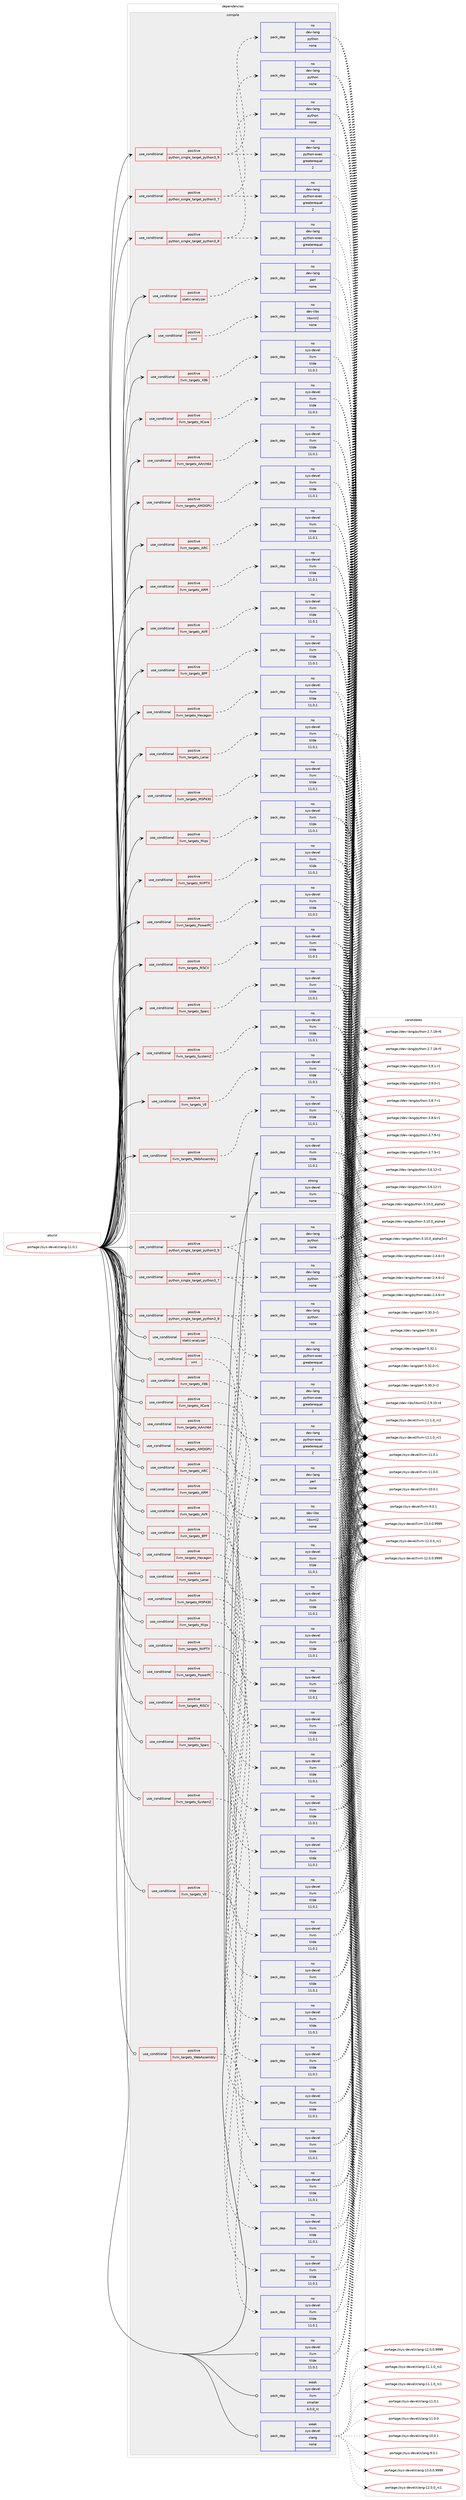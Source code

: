 digraph prolog {

# *************
# Graph options
# *************

newrank=true;
concentrate=true;
compound=true;
graph [rankdir=LR,fontname=Helvetica,fontsize=10,ranksep=1.5];#, ranksep=2.5, nodesep=0.2];
edge  [arrowhead=vee];
node  [fontname=Helvetica,fontsize=10];

# **********
# The ebuild
# **********

subgraph cluster_leftcol {
color=gray;
rank=same;
label=<<i>ebuild</i>>;
id [label="portage://sys-devel/clang-11.0.1", color=red, width=4, href="../sys-devel/clang-11.0.1.svg"];
}

# ****************
# The dependencies
# ****************

subgraph cluster_midcol {
color=gray;
label=<<i>dependencies</i>>;
subgraph cluster_compile {
fillcolor="#eeeeee";
style=filled;
label=<<i>compile</i>>;
subgraph cond2570 {
dependency8947 [label=<<TABLE BORDER="0" CELLBORDER="1" CELLSPACING="0" CELLPADDING="4"><TR><TD ROWSPAN="3" CELLPADDING="10">use_conditional</TD></TR><TR><TD>positive</TD></TR><TR><TD>llvm_targets_AArch64</TD></TR></TABLE>>, shape=none, color=red];
subgraph pack6267 {
dependency8948 [label=<<TABLE BORDER="0" CELLBORDER="1" CELLSPACING="0" CELLPADDING="4" WIDTH="220"><TR><TD ROWSPAN="6" CELLPADDING="30">pack_dep</TD></TR><TR><TD WIDTH="110">no</TD></TR><TR><TD>sys-devel</TD></TR><TR><TD>llvm</TD></TR><TR><TD>tilde</TD></TR><TR><TD>11.0.1</TD></TR></TABLE>>, shape=none, color=blue];
}
dependency8947:e -> dependency8948:w [weight=20,style="dashed",arrowhead="vee"];
}
id:e -> dependency8947:w [weight=20,style="solid",arrowhead="vee"];
subgraph cond2571 {
dependency8949 [label=<<TABLE BORDER="0" CELLBORDER="1" CELLSPACING="0" CELLPADDING="4"><TR><TD ROWSPAN="3" CELLPADDING="10">use_conditional</TD></TR><TR><TD>positive</TD></TR><TR><TD>llvm_targets_AMDGPU</TD></TR></TABLE>>, shape=none, color=red];
subgraph pack6268 {
dependency8950 [label=<<TABLE BORDER="0" CELLBORDER="1" CELLSPACING="0" CELLPADDING="4" WIDTH="220"><TR><TD ROWSPAN="6" CELLPADDING="30">pack_dep</TD></TR><TR><TD WIDTH="110">no</TD></TR><TR><TD>sys-devel</TD></TR><TR><TD>llvm</TD></TR><TR><TD>tilde</TD></TR><TR><TD>11.0.1</TD></TR></TABLE>>, shape=none, color=blue];
}
dependency8949:e -> dependency8950:w [weight=20,style="dashed",arrowhead="vee"];
}
id:e -> dependency8949:w [weight=20,style="solid",arrowhead="vee"];
subgraph cond2572 {
dependency8951 [label=<<TABLE BORDER="0" CELLBORDER="1" CELLSPACING="0" CELLPADDING="4"><TR><TD ROWSPAN="3" CELLPADDING="10">use_conditional</TD></TR><TR><TD>positive</TD></TR><TR><TD>llvm_targets_ARC</TD></TR></TABLE>>, shape=none, color=red];
subgraph pack6269 {
dependency8952 [label=<<TABLE BORDER="0" CELLBORDER="1" CELLSPACING="0" CELLPADDING="4" WIDTH="220"><TR><TD ROWSPAN="6" CELLPADDING="30">pack_dep</TD></TR><TR><TD WIDTH="110">no</TD></TR><TR><TD>sys-devel</TD></TR><TR><TD>llvm</TD></TR><TR><TD>tilde</TD></TR><TR><TD>11.0.1</TD></TR></TABLE>>, shape=none, color=blue];
}
dependency8951:e -> dependency8952:w [weight=20,style="dashed",arrowhead="vee"];
}
id:e -> dependency8951:w [weight=20,style="solid",arrowhead="vee"];
subgraph cond2573 {
dependency8953 [label=<<TABLE BORDER="0" CELLBORDER="1" CELLSPACING="0" CELLPADDING="4"><TR><TD ROWSPAN="3" CELLPADDING="10">use_conditional</TD></TR><TR><TD>positive</TD></TR><TR><TD>llvm_targets_ARM</TD></TR></TABLE>>, shape=none, color=red];
subgraph pack6270 {
dependency8954 [label=<<TABLE BORDER="0" CELLBORDER="1" CELLSPACING="0" CELLPADDING="4" WIDTH="220"><TR><TD ROWSPAN="6" CELLPADDING="30">pack_dep</TD></TR><TR><TD WIDTH="110">no</TD></TR><TR><TD>sys-devel</TD></TR><TR><TD>llvm</TD></TR><TR><TD>tilde</TD></TR><TR><TD>11.0.1</TD></TR></TABLE>>, shape=none, color=blue];
}
dependency8953:e -> dependency8954:w [weight=20,style="dashed",arrowhead="vee"];
}
id:e -> dependency8953:w [weight=20,style="solid",arrowhead="vee"];
subgraph cond2574 {
dependency8955 [label=<<TABLE BORDER="0" CELLBORDER="1" CELLSPACING="0" CELLPADDING="4"><TR><TD ROWSPAN="3" CELLPADDING="10">use_conditional</TD></TR><TR><TD>positive</TD></TR><TR><TD>llvm_targets_AVR</TD></TR></TABLE>>, shape=none, color=red];
subgraph pack6271 {
dependency8956 [label=<<TABLE BORDER="0" CELLBORDER="1" CELLSPACING="0" CELLPADDING="4" WIDTH="220"><TR><TD ROWSPAN="6" CELLPADDING="30">pack_dep</TD></TR><TR><TD WIDTH="110">no</TD></TR><TR><TD>sys-devel</TD></TR><TR><TD>llvm</TD></TR><TR><TD>tilde</TD></TR><TR><TD>11.0.1</TD></TR></TABLE>>, shape=none, color=blue];
}
dependency8955:e -> dependency8956:w [weight=20,style="dashed",arrowhead="vee"];
}
id:e -> dependency8955:w [weight=20,style="solid",arrowhead="vee"];
subgraph cond2575 {
dependency8957 [label=<<TABLE BORDER="0" CELLBORDER="1" CELLSPACING="0" CELLPADDING="4"><TR><TD ROWSPAN="3" CELLPADDING="10">use_conditional</TD></TR><TR><TD>positive</TD></TR><TR><TD>llvm_targets_BPF</TD></TR></TABLE>>, shape=none, color=red];
subgraph pack6272 {
dependency8958 [label=<<TABLE BORDER="0" CELLBORDER="1" CELLSPACING="0" CELLPADDING="4" WIDTH="220"><TR><TD ROWSPAN="6" CELLPADDING="30">pack_dep</TD></TR><TR><TD WIDTH="110">no</TD></TR><TR><TD>sys-devel</TD></TR><TR><TD>llvm</TD></TR><TR><TD>tilde</TD></TR><TR><TD>11.0.1</TD></TR></TABLE>>, shape=none, color=blue];
}
dependency8957:e -> dependency8958:w [weight=20,style="dashed",arrowhead="vee"];
}
id:e -> dependency8957:w [weight=20,style="solid",arrowhead="vee"];
subgraph cond2576 {
dependency8959 [label=<<TABLE BORDER="0" CELLBORDER="1" CELLSPACING="0" CELLPADDING="4"><TR><TD ROWSPAN="3" CELLPADDING="10">use_conditional</TD></TR><TR><TD>positive</TD></TR><TR><TD>llvm_targets_Hexagon</TD></TR></TABLE>>, shape=none, color=red];
subgraph pack6273 {
dependency8960 [label=<<TABLE BORDER="0" CELLBORDER="1" CELLSPACING="0" CELLPADDING="4" WIDTH="220"><TR><TD ROWSPAN="6" CELLPADDING="30">pack_dep</TD></TR><TR><TD WIDTH="110">no</TD></TR><TR><TD>sys-devel</TD></TR><TR><TD>llvm</TD></TR><TR><TD>tilde</TD></TR><TR><TD>11.0.1</TD></TR></TABLE>>, shape=none, color=blue];
}
dependency8959:e -> dependency8960:w [weight=20,style="dashed",arrowhead="vee"];
}
id:e -> dependency8959:w [weight=20,style="solid",arrowhead="vee"];
subgraph cond2577 {
dependency8961 [label=<<TABLE BORDER="0" CELLBORDER="1" CELLSPACING="0" CELLPADDING="4"><TR><TD ROWSPAN="3" CELLPADDING="10">use_conditional</TD></TR><TR><TD>positive</TD></TR><TR><TD>llvm_targets_Lanai</TD></TR></TABLE>>, shape=none, color=red];
subgraph pack6274 {
dependency8962 [label=<<TABLE BORDER="0" CELLBORDER="1" CELLSPACING="0" CELLPADDING="4" WIDTH="220"><TR><TD ROWSPAN="6" CELLPADDING="30">pack_dep</TD></TR><TR><TD WIDTH="110">no</TD></TR><TR><TD>sys-devel</TD></TR><TR><TD>llvm</TD></TR><TR><TD>tilde</TD></TR><TR><TD>11.0.1</TD></TR></TABLE>>, shape=none, color=blue];
}
dependency8961:e -> dependency8962:w [weight=20,style="dashed",arrowhead="vee"];
}
id:e -> dependency8961:w [weight=20,style="solid",arrowhead="vee"];
subgraph cond2578 {
dependency8963 [label=<<TABLE BORDER="0" CELLBORDER="1" CELLSPACING="0" CELLPADDING="4"><TR><TD ROWSPAN="3" CELLPADDING="10">use_conditional</TD></TR><TR><TD>positive</TD></TR><TR><TD>llvm_targets_MSP430</TD></TR></TABLE>>, shape=none, color=red];
subgraph pack6275 {
dependency8964 [label=<<TABLE BORDER="0" CELLBORDER="1" CELLSPACING="0" CELLPADDING="4" WIDTH="220"><TR><TD ROWSPAN="6" CELLPADDING="30">pack_dep</TD></TR><TR><TD WIDTH="110">no</TD></TR><TR><TD>sys-devel</TD></TR><TR><TD>llvm</TD></TR><TR><TD>tilde</TD></TR><TR><TD>11.0.1</TD></TR></TABLE>>, shape=none, color=blue];
}
dependency8963:e -> dependency8964:w [weight=20,style="dashed",arrowhead="vee"];
}
id:e -> dependency8963:w [weight=20,style="solid",arrowhead="vee"];
subgraph cond2579 {
dependency8965 [label=<<TABLE BORDER="0" CELLBORDER="1" CELLSPACING="0" CELLPADDING="4"><TR><TD ROWSPAN="3" CELLPADDING="10">use_conditional</TD></TR><TR><TD>positive</TD></TR><TR><TD>llvm_targets_Mips</TD></TR></TABLE>>, shape=none, color=red];
subgraph pack6276 {
dependency8966 [label=<<TABLE BORDER="0" CELLBORDER="1" CELLSPACING="0" CELLPADDING="4" WIDTH="220"><TR><TD ROWSPAN="6" CELLPADDING="30">pack_dep</TD></TR><TR><TD WIDTH="110">no</TD></TR><TR><TD>sys-devel</TD></TR><TR><TD>llvm</TD></TR><TR><TD>tilde</TD></TR><TR><TD>11.0.1</TD></TR></TABLE>>, shape=none, color=blue];
}
dependency8965:e -> dependency8966:w [weight=20,style="dashed",arrowhead="vee"];
}
id:e -> dependency8965:w [weight=20,style="solid",arrowhead="vee"];
subgraph cond2580 {
dependency8967 [label=<<TABLE BORDER="0" CELLBORDER="1" CELLSPACING="0" CELLPADDING="4"><TR><TD ROWSPAN="3" CELLPADDING="10">use_conditional</TD></TR><TR><TD>positive</TD></TR><TR><TD>llvm_targets_NVPTX</TD></TR></TABLE>>, shape=none, color=red];
subgraph pack6277 {
dependency8968 [label=<<TABLE BORDER="0" CELLBORDER="1" CELLSPACING="0" CELLPADDING="4" WIDTH="220"><TR><TD ROWSPAN="6" CELLPADDING="30">pack_dep</TD></TR><TR><TD WIDTH="110">no</TD></TR><TR><TD>sys-devel</TD></TR><TR><TD>llvm</TD></TR><TR><TD>tilde</TD></TR><TR><TD>11.0.1</TD></TR></TABLE>>, shape=none, color=blue];
}
dependency8967:e -> dependency8968:w [weight=20,style="dashed",arrowhead="vee"];
}
id:e -> dependency8967:w [weight=20,style="solid",arrowhead="vee"];
subgraph cond2581 {
dependency8969 [label=<<TABLE BORDER="0" CELLBORDER="1" CELLSPACING="0" CELLPADDING="4"><TR><TD ROWSPAN="3" CELLPADDING="10">use_conditional</TD></TR><TR><TD>positive</TD></TR><TR><TD>llvm_targets_PowerPC</TD></TR></TABLE>>, shape=none, color=red];
subgraph pack6278 {
dependency8970 [label=<<TABLE BORDER="0" CELLBORDER="1" CELLSPACING="0" CELLPADDING="4" WIDTH="220"><TR><TD ROWSPAN="6" CELLPADDING="30">pack_dep</TD></TR><TR><TD WIDTH="110">no</TD></TR><TR><TD>sys-devel</TD></TR><TR><TD>llvm</TD></TR><TR><TD>tilde</TD></TR><TR><TD>11.0.1</TD></TR></TABLE>>, shape=none, color=blue];
}
dependency8969:e -> dependency8970:w [weight=20,style="dashed",arrowhead="vee"];
}
id:e -> dependency8969:w [weight=20,style="solid",arrowhead="vee"];
subgraph cond2582 {
dependency8971 [label=<<TABLE BORDER="0" CELLBORDER="1" CELLSPACING="0" CELLPADDING="4"><TR><TD ROWSPAN="3" CELLPADDING="10">use_conditional</TD></TR><TR><TD>positive</TD></TR><TR><TD>llvm_targets_RISCV</TD></TR></TABLE>>, shape=none, color=red];
subgraph pack6279 {
dependency8972 [label=<<TABLE BORDER="0" CELLBORDER="1" CELLSPACING="0" CELLPADDING="4" WIDTH="220"><TR><TD ROWSPAN="6" CELLPADDING="30">pack_dep</TD></TR><TR><TD WIDTH="110">no</TD></TR><TR><TD>sys-devel</TD></TR><TR><TD>llvm</TD></TR><TR><TD>tilde</TD></TR><TR><TD>11.0.1</TD></TR></TABLE>>, shape=none, color=blue];
}
dependency8971:e -> dependency8972:w [weight=20,style="dashed",arrowhead="vee"];
}
id:e -> dependency8971:w [weight=20,style="solid",arrowhead="vee"];
subgraph cond2583 {
dependency8973 [label=<<TABLE BORDER="0" CELLBORDER="1" CELLSPACING="0" CELLPADDING="4"><TR><TD ROWSPAN="3" CELLPADDING="10">use_conditional</TD></TR><TR><TD>positive</TD></TR><TR><TD>llvm_targets_Sparc</TD></TR></TABLE>>, shape=none, color=red];
subgraph pack6280 {
dependency8974 [label=<<TABLE BORDER="0" CELLBORDER="1" CELLSPACING="0" CELLPADDING="4" WIDTH="220"><TR><TD ROWSPAN="6" CELLPADDING="30">pack_dep</TD></TR><TR><TD WIDTH="110">no</TD></TR><TR><TD>sys-devel</TD></TR><TR><TD>llvm</TD></TR><TR><TD>tilde</TD></TR><TR><TD>11.0.1</TD></TR></TABLE>>, shape=none, color=blue];
}
dependency8973:e -> dependency8974:w [weight=20,style="dashed",arrowhead="vee"];
}
id:e -> dependency8973:w [weight=20,style="solid",arrowhead="vee"];
subgraph cond2584 {
dependency8975 [label=<<TABLE BORDER="0" CELLBORDER="1" CELLSPACING="0" CELLPADDING="4"><TR><TD ROWSPAN="3" CELLPADDING="10">use_conditional</TD></TR><TR><TD>positive</TD></TR><TR><TD>llvm_targets_SystemZ</TD></TR></TABLE>>, shape=none, color=red];
subgraph pack6281 {
dependency8976 [label=<<TABLE BORDER="0" CELLBORDER="1" CELLSPACING="0" CELLPADDING="4" WIDTH="220"><TR><TD ROWSPAN="6" CELLPADDING="30">pack_dep</TD></TR><TR><TD WIDTH="110">no</TD></TR><TR><TD>sys-devel</TD></TR><TR><TD>llvm</TD></TR><TR><TD>tilde</TD></TR><TR><TD>11.0.1</TD></TR></TABLE>>, shape=none, color=blue];
}
dependency8975:e -> dependency8976:w [weight=20,style="dashed",arrowhead="vee"];
}
id:e -> dependency8975:w [weight=20,style="solid",arrowhead="vee"];
subgraph cond2585 {
dependency8977 [label=<<TABLE BORDER="0" CELLBORDER="1" CELLSPACING="0" CELLPADDING="4"><TR><TD ROWSPAN="3" CELLPADDING="10">use_conditional</TD></TR><TR><TD>positive</TD></TR><TR><TD>llvm_targets_VE</TD></TR></TABLE>>, shape=none, color=red];
subgraph pack6282 {
dependency8978 [label=<<TABLE BORDER="0" CELLBORDER="1" CELLSPACING="0" CELLPADDING="4" WIDTH="220"><TR><TD ROWSPAN="6" CELLPADDING="30">pack_dep</TD></TR><TR><TD WIDTH="110">no</TD></TR><TR><TD>sys-devel</TD></TR><TR><TD>llvm</TD></TR><TR><TD>tilde</TD></TR><TR><TD>11.0.1</TD></TR></TABLE>>, shape=none, color=blue];
}
dependency8977:e -> dependency8978:w [weight=20,style="dashed",arrowhead="vee"];
}
id:e -> dependency8977:w [weight=20,style="solid",arrowhead="vee"];
subgraph cond2586 {
dependency8979 [label=<<TABLE BORDER="0" CELLBORDER="1" CELLSPACING="0" CELLPADDING="4"><TR><TD ROWSPAN="3" CELLPADDING="10">use_conditional</TD></TR><TR><TD>positive</TD></TR><TR><TD>llvm_targets_WebAssembly</TD></TR></TABLE>>, shape=none, color=red];
subgraph pack6283 {
dependency8980 [label=<<TABLE BORDER="0" CELLBORDER="1" CELLSPACING="0" CELLPADDING="4" WIDTH="220"><TR><TD ROWSPAN="6" CELLPADDING="30">pack_dep</TD></TR><TR><TD WIDTH="110">no</TD></TR><TR><TD>sys-devel</TD></TR><TR><TD>llvm</TD></TR><TR><TD>tilde</TD></TR><TR><TD>11.0.1</TD></TR></TABLE>>, shape=none, color=blue];
}
dependency8979:e -> dependency8980:w [weight=20,style="dashed",arrowhead="vee"];
}
id:e -> dependency8979:w [weight=20,style="solid",arrowhead="vee"];
subgraph cond2587 {
dependency8981 [label=<<TABLE BORDER="0" CELLBORDER="1" CELLSPACING="0" CELLPADDING="4"><TR><TD ROWSPAN="3" CELLPADDING="10">use_conditional</TD></TR><TR><TD>positive</TD></TR><TR><TD>llvm_targets_X86</TD></TR></TABLE>>, shape=none, color=red];
subgraph pack6284 {
dependency8982 [label=<<TABLE BORDER="0" CELLBORDER="1" CELLSPACING="0" CELLPADDING="4" WIDTH="220"><TR><TD ROWSPAN="6" CELLPADDING="30">pack_dep</TD></TR><TR><TD WIDTH="110">no</TD></TR><TR><TD>sys-devel</TD></TR><TR><TD>llvm</TD></TR><TR><TD>tilde</TD></TR><TR><TD>11.0.1</TD></TR></TABLE>>, shape=none, color=blue];
}
dependency8981:e -> dependency8982:w [weight=20,style="dashed",arrowhead="vee"];
}
id:e -> dependency8981:w [weight=20,style="solid",arrowhead="vee"];
subgraph cond2588 {
dependency8983 [label=<<TABLE BORDER="0" CELLBORDER="1" CELLSPACING="0" CELLPADDING="4"><TR><TD ROWSPAN="3" CELLPADDING="10">use_conditional</TD></TR><TR><TD>positive</TD></TR><TR><TD>llvm_targets_XCore</TD></TR></TABLE>>, shape=none, color=red];
subgraph pack6285 {
dependency8984 [label=<<TABLE BORDER="0" CELLBORDER="1" CELLSPACING="0" CELLPADDING="4" WIDTH="220"><TR><TD ROWSPAN="6" CELLPADDING="30">pack_dep</TD></TR><TR><TD WIDTH="110">no</TD></TR><TR><TD>sys-devel</TD></TR><TR><TD>llvm</TD></TR><TR><TD>tilde</TD></TR><TR><TD>11.0.1</TD></TR></TABLE>>, shape=none, color=blue];
}
dependency8983:e -> dependency8984:w [weight=20,style="dashed",arrowhead="vee"];
}
id:e -> dependency8983:w [weight=20,style="solid",arrowhead="vee"];
subgraph cond2589 {
dependency8985 [label=<<TABLE BORDER="0" CELLBORDER="1" CELLSPACING="0" CELLPADDING="4"><TR><TD ROWSPAN="3" CELLPADDING="10">use_conditional</TD></TR><TR><TD>positive</TD></TR><TR><TD>python_single_target_python3_7</TD></TR></TABLE>>, shape=none, color=red];
subgraph pack6286 {
dependency8986 [label=<<TABLE BORDER="0" CELLBORDER="1" CELLSPACING="0" CELLPADDING="4" WIDTH="220"><TR><TD ROWSPAN="6" CELLPADDING="30">pack_dep</TD></TR><TR><TD WIDTH="110">no</TD></TR><TR><TD>dev-lang</TD></TR><TR><TD>python</TD></TR><TR><TD>none</TD></TR><TR><TD></TD></TR></TABLE>>, shape=none, color=blue];
}
dependency8985:e -> dependency8986:w [weight=20,style="dashed",arrowhead="vee"];
subgraph pack6287 {
dependency8987 [label=<<TABLE BORDER="0" CELLBORDER="1" CELLSPACING="0" CELLPADDING="4" WIDTH="220"><TR><TD ROWSPAN="6" CELLPADDING="30">pack_dep</TD></TR><TR><TD WIDTH="110">no</TD></TR><TR><TD>dev-lang</TD></TR><TR><TD>python-exec</TD></TR><TR><TD>greaterequal</TD></TR><TR><TD>2</TD></TR></TABLE>>, shape=none, color=blue];
}
dependency8985:e -> dependency8987:w [weight=20,style="dashed",arrowhead="vee"];
}
id:e -> dependency8985:w [weight=20,style="solid",arrowhead="vee"];
subgraph cond2590 {
dependency8988 [label=<<TABLE BORDER="0" CELLBORDER="1" CELLSPACING="0" CELLPADDING="4"><TR><TD ROWSPAN="3" CELLPADDING="10">use_conditional</TD></TR><TR><TD>positive</TD></TR><TR><TD>python_single_target_python3_8</TD></TR></TABLE>>, shape=none, color=red];
subgraph pack6288 {
dependency8989 [label=<<TABLE BORDER="0" CELLBORDER="1" CELLSPACING="0" CELLPADDING="4" WIDTH="220"><TR><TD ROWSPAN="6" CELLPADDING="30">pack_dep</TD></TR><TR><TD WIDTH="110">no</TD></TR><TR><TD>dev-lang</TD></TR><TR><TD>python</TD></TR><TR><TD>none</TD></TR><TR><TD></TD></TR></TABLE>>, shape=none, color=blue];
}
dependency8988:e -> dependency8989:w [weight=20,style="dashed",arrowhead="vee"];
subgraph pack6289 {
dependency8990 [label=<<TABLE BORDER="0" CELLBORDER="1" CELLSPACING="0" CELLPADDING="4" WIDTH="220"><TR><TD ROWSPAN="6" CELLPADDING="30">pack_dep</TD></TR><TR><TD WIDTH="110">no</TD></TR><TR><TD>dev-lang</TD></TR><TR><TD>python-exec</TD></TR><TR><TD>greaterequal</TD></TR><TR><TD>2</TD></TR></TABLE>>, shape=none, color=blue];
}
dependency8988:e -> dependency8990:w [weight=20,style="dashed",arrowhead="vee"];
}
id:e -> dependency8988:w [weight=20,style="solid",arrowhead="vee"];
subgraph cond2591 {
dependency8991 [label=<<TABLE BORDER="0" CELLBORDER="1" CELLSPACING="0" CELLPADDING="4"><TR><TD ROWSPAN="3" CELLPADDING="10">use_conditional</TD></TR><TR><TD>positive</TD></TR><TR><TD>python_single_target_python3_9</TD></TR></TABLE>>, shape=none, color=red];
subgraph pack6290 {
dependency8992 [label=<<TABLE BORDER="0" CELLBORDER="1" CELLSPACING="0" CELLPADDING="4" WIDTH="220"><TR><TD ROWSPAN="6" CELLPADDING="30">pack_dep</TD></TR><TR><TD WIDTH="110">no</TD></TR><TR><TD>dev-lang</TD></TR><TR><TD>python</TD></TR><TR><TD>none</TD></TR><TR><TD></TD></TR></TABLE>>, shape=none, color=blue];
}
dependency8991:e -> dependency8992:w [weight=20,style="dashed",arrowhead="vee"];
subgraph pack6291 {
dependency8993 [label=<<TABLE BORDER="0" CELLBORDER="1" CELLSPACING="0" CELLPADDING="4" WIDTH="220"><TR><TD ROWSPAN="6" CELLPADDING="30">pack_dep</TD></TR><TR><TD WIDTH="110">no</TD></TR><TR><TD>dev-lang</TD></TR><TR><TD>python-exec</TD></TR><TR><TD>greaterequal</TD></TR><TR><TD>2</TD></TR></TABLE>>, shape=none, color=blue];
}
dependency8991:e -> dependency8993:w [weight=20,style="dashed",arrowhead="vee"];
}
id:e -> dependency8991:w [weight=20,style="solid",arrowhead="vee"];
subgraph cond2592 {
dependency8994 [label=<<TABLE BORDER="0" CELLBORDER="1" CELLSPACING="0" CELLPADDING="4"><TR><TD ROWSPAN="3" CELLPADDING="10">use_conditional</TD></TR><TR><TD>positive</TD></TR><TR><TD>static-analyzer</TD></TR></TABLE>>, shape=none, color=red];
subgraph pack6292 {
dependency8995 [label=<<TABLE BORDER="0" CELLBORDER="1" CELLSPACING="0" CELLPADDING="4" WIDTH="220"><TR><TD ROWSPAN="6" CELLPADDING="30">pack_dep</TD></TR><TR><TD WIDTH="110">no</TD></TR><TR><TD>dev-lang</TD></TR><TR><TD>perl</TD></TR><TR><TD>none</TD></TR><TR><TD></TD></TR></TABLE>>, shape=none, color=blue];
}
dependency8994:e -> dependency8995:w [weight=20,style="dashed",arrowhead="vee"];
}
id:e -> dependency8994:w [weight=20,style="solid",arrowhead="vee"];
subgraph cond2593 {
dependency8996 [label=<<TABLE BORDER="0" CELLBORDER="1" CELLSPACING="0" CELLPADDING="4"><TR><TD ROWSPAN="3" CELLPADDING="10">use_conditional</TD></TR><TR><TD>positive</TD></TR><TR><TD>xml</TD></TR></TABLE>>, shape=none, color=red];
subgraph pack6293 {
dependency8997 [label=<<TABLE BORDER="0" CELLBORDER="1" CELLSPACING="0" CELLPADDING="4" WIDTH="220"><TR><TD ROWSPAN="6" CELLPADDING="30">pack_dep</TD></TR><TR><TD WIDTH="110">no</TD></TR><TR><TD>dev-libs</TD></TR><TR><TD>libxml2</TD></TR><TR><TD>none</TD></TR><TR><TD></TD></TR></TABLE>>, shape=none, color=blue];
}
dependency8996:e -> dependency8997:w [weight=20,style="dashed",arrowhead="vee"];
}
id:e -> dependency8996:w [weight=20,style="solid",arrowhead="vee"];
subgraph pack6294 {
dependency8998 [label=<<TABLE BORDER="0" CELLBORDER="1" CELLSPACING="0" CELLPADDING="4" WIDTH="220"><TR><TD ROWSPAN="6" CELLPADDING="30">pack_dep</TD></TR><TR><TD WIDTH="110">no</TD></TR><TR><TD>sys-devel</TD></TR><TR><TD>llvm</TD></TR><TR><TD>tilde</TD></TR><TR><TD>11.0.1</TD></TR></TABLE>>, shape=none, color=blue];
}
id:e -> dependency8998:w [weight=20,style="solid",arrowhead="vee"];
subgraph pack6295 {
dependency8999 [label=<<TABLE BORDER="0" CELLBORDER="1" CELLSPACING="0" CELLPADDING="4" WIDTH="220"><TR><TD ROWSPAN="6" CELLPADDING="30">pack_dep</TD></TR><TR><TD WIDTH="110">strong</TD></TR><TR><TD>sys-devel</TD></TR><TR><TD>llvm</TD></TR><TR><TD>none</TD></TR><TR><TD></TD></TR></TABLE>>, shape=none, color=blue];
}
id:e -> dependency8999:w [weight=20,style="solid",arrowhead="vee"];
}
subgraph cluster_compileandrun {
fillcolor="#eeeeee";
style=filled;
label=<<i>compile and run</i>>;
}
subgraph cluster_run {
fillcolor="#eeeeee";
style=filled;
label=<<i>run</i>>;
subgraph cond2594 {
dependency9000 [label=<<TABLE BORDER="0" CELLBORDER="1" CELLSPACING="0" CELLPADDING="4"><TR><TD ROWSPAN="3" CELLPADDING="10">use_conditional</TD></TR><TR><TD>positive</TD></TR><TR><TD>llvm_targets_AArch64</TD></TR></TABLE>>, shape=none, color=red];
subgraph pack6296 {
dependency9001 [label=<<TABLE BORDER="0" CELLBORDER="1" CELLSPACING="0" CELLPADDING="4" WIDTH="220"><TR><TD ROWSPAN="6" CELLPADDING="30">pack_dep</TD></TR><TR><TD WIDTH="110">no</TD></TR><TR><TD>sys-devel</TD></TR><TR><TD>llvm</TD></TR><TR><TD>tilde</TD></TR><TR><TD>11.0.1</TD></TR></TABLE>>, shape=none, color=blue];
}
dependency9000:e -> dependency9001:w [weight=20,style="dashed",arrowhead="vee"];
}
id:e -> dependency9000:w [weight=20,style="solid",arrowhead="odot"];
subgraph cond2595 {
dependency9002 [label=<<TABLE BORDER="0" CELLBORDER="1" CELLSPACING="0" CELLPADDING="4"><TR><TD ROWSPAN="3" CELLPADDING="10">use_conditional</TD></TR><TR><TD>positive</TD></TR><TR><TD>llvm_targets_AMDGPU</TD></TR></TABLE>>, shape=none, color=red];
subgraph pack6297 {
dependency9003 [label=<<TABLE BORDER="0" CELLBORDER="1" CELLSPACING="0" CELLPADDING="4" WIDTH="220"><TR><TD ROWSPAN="6" CELLPADDING="30">pack_dep</TD></TR><TR><TD WIDTH="110">no</TD></TR><TR><TD>sys-devel</TD></TR><TR><TD>llvm</TD></TR><TR><TD>tilde</TD></TR><TR><TD>11.0.1</TD></TR></TABLE>>, shape=none, color=blue];
}
dependency9002:e -> dependency9003:w [weight=20,style="dashed",arrowhead="vee"];
}
id:e -> dependency9002:w [weight=20,style="solid",arrowhead="odot"];
subgraph cond2596 {
dependency9004 [label=<<TABLE BORDER="0" CELLBORDER="1" CELLSPACING="0" CELLPADDING="4"><TR><TD ROWSPAN="3" CELLPADDING="10">use_conditional</TD></TR><TR><TD>positive</TD></TR><TR><TD>llvm_targets_ARC</TD></TR></TABLE>>, shape=none, color=red];
subgraph pack6298 {
dependency9005 [label=<<TABLE BORDER="0" CELLBORDER="1" CELLSPACING="0" CELLPADDING="4" WIDTH="220"><TR><TD ROWSPAN="6" CELLPADDING="30">pack_dep</TD></TR><TR><TD WIDTH="110">no</TD></TR><TR><TD>sys-devel</TD></TR><TR><TD>llvm</TD></TR><TR><TD>tilde</TD></TR><TR><TD>11.0.1</TD></TR></TABLE>>, shape=none, color=blue];
}
dependency9004:e -> dependency9005:w [weight=20,style="dashed",arrowhead="vee"];
}
id:e -> dependency9004:w [weight=20,style="solid",arrowhead="odot"];
subgraph cond2597 {
dependency9006 [label=<<TABLE BORDER="0" CELLBORDER="1" CELLSPACING="0" CELLPADDING="4"><TR><TD ROWSPAN="3" CELLPADDING="10">use_conditional</TD></TR><TR><TD>positive</TD></TR><TR><TD>llvm_targets_ARM</TD></TR></TABLE>>, shape=none, color=red];
subgraph pack6299 {
dependency9007 [label=<<TABLE BORDER="0" CELLBORDER="1" CELLSPACING="0" CELLPADDING="4" WIDTH="220"><TR><TD ROWSPAN="6" CELLPADDING="30">pack_dep</TD></TR><TR><TD WIDTH="110">no</TD></TR><TR><TD>sys-devel</TD></TR><TR><TD>llvm</TD></TR><TR><TD>tilde</TD></TR><TR><TD>11.0.1</TD></TR></TABLE>>, shape=none, color=blue];
}
dependency9006:e -> dependency9007:w [weight=20,style="dashed",arrowhead="vee"];
}
id:e -> dependency9006:w [weight=20,style="solid",arrowhead="odot"];
subgraph cond2598 {
dependency9008 [label=<<TABLE BORDER="0" CELLBORDER="1" CELLSPACING="0" CELLPADDING="4"><TR><TD ROWSPAN="3" CELLPADDING="10">use_conditional</TD></TR><TR><TD>positive</TD></TR><TR><TD>llvm_targets_AVR</TD></TR></TABLE>>, shape=none, color=red];
subgraph pack6300 {
dependency9009 [label=<<TABLE BORDER="0" CELLBORDER="1" CELLSPACING="0" CELLPADDING="4" WIDTH="220"><TR><TD ROWSPAN="6" CELLPADDING="30">pack_dep</TD></TR><TR><TD WIDTH="110">no</TD></TR><TR><TD>sys-devel</TD></TR><TR><TD>llvm</TD></TR><TR><TD>tilde</TD></TR><TR><TD>11.0.1</TD></TR></TABLE>>, shape=none, color=blue];
}
dependency9008:e -> dependency9009:w [weight=20,style="dashed",arrowhead="vee"];
}
id:e -> dependency9008:w [weight=20,style="solid",arrowhead="odot"];
subgraph cond2599 {
dependency9010 [label=<<TABLE BORDER="0" CELLBORDER="1" CELLSPACING="0" CELLPADDING="4"><TR><TD ROWSPAN="3" CELLPADDING="10">use_conditional</TD></TR><TR><TD>positive</TD></TR><TR><TD>llvm_targets_BPF</TD></TR></TABLE>>, shape=none, color=red];
subgraph pack6301 {
dependency9011 [label=<<TABLE BORDER="0" CELLBORDER="1" CELLSPACING="0" CELLPADDING="4" WIDTH="220"><TR><TD ROWSPAN="6" CELLPADDING="30">pack_dep</TD></TR><TR><TD WIDTH="110">no</TD></TR><TR><TD>sys-devel</TD></TR><TR><TD>llvm</TD></TR><TR><TD>tilde</TD></TR><TR><TD>11.0.1</TD></TR></TABLE>>, shape=none, color=blue];
}
dependency9010:e -> dependency9011:w [weight=20,style="dashed",arrowhead="vee"];
}
id:e -> dependency9010:w [weight=20,style="solid",arrowhead="odot"];
subgraph cond2600 {
dependency9012 [label=<<TABLE BORDER="0" CELLBORDER="1" CELLSPACING="0" CELLPADDING="4"><TR><TD ROWSPAN="3" CELLPADDING="10">use_conditional</TD></TR><TR><TD>positive</TD></TR><TR><TD>llvm_targets_Hexagon</TD></TR></TABLE>>, shape=none, color=red];
subgraph pack6302 {
dependency9013 [label=<<TABLE BORDER="0" CELLBORDER="1" CELLSPACING="0" CELLPADDING="4" WIDTH="220"><TR><TD ROWSPAN="6" CELLPADDING="30">pack_dep</TD></TR><TR><TD WIDTH="110">no</TD></TR><TR><TD>sys-devel</TD></TR><TR><TD>llvm</TD></TR><TR><TD>tilde</TD></TR><TR><TD>11.0.1</TD></TR></TABLE>>, shape=none, color=blue];
}
dependency9012:e -> dependency9013:w [weight=20,style="dashed",arrowhead="vee"];
}
id:e -> dependency9012:w [weight=20,style="solid",arrowhead="odot"];
subgraph cond2601 {
dependency9014 [label=<<TABLE BORDER="0" CELLBORDER="1" CELLSPACING="0" CELLPADDING="4"><TR><TD ROWSPAN="3" CELLPADDING="10">use_conditional</TD></TR><TR><TD>positive</TD></TR><TR><TD>llvm_targets_Lanai</TD></TR></TABLE>>, shape=none, color=red];
subgraph pack6303 {
dependency9015 [label=<<TABLE BORDER="0" CELLBORDER="1" CELLSPACING="0" CELLPADDING="4" WIDTH="220"><TR><TD ROWSPAN="6" CELLPADDING="30">pack_dep</TD></TR><TR><TD WIDTH="110">no</TD></TR><TR><TD>sys-devel</TD></TR><TR><TD>llvm</TD></TR><TR><TD>tilde</TD></TR><TR><TD>11.0.1</TD></TR></TABLE>>, shape=none, color=blue];
}
dependency9014:e -> dependency9015:w [weight=20,style="dashed",arrowhead="vee"];
}
id:e -> dependency9014:w [weight=20,style="solid",arrowhead="odot"];
subgraph cond2602 {
dependency9016 [label=<<TABLE BORDER="0" CELLBORDER="1" CELLSPACING="0" CELLPADDING="4"><TR><TD ROWSPAN="3" CELLPADDING="10">use_conditional</TD></TR><TR><TD>positive</TD></TR><TR><TD>llvm_targets_MSP430</TD></TR></TABLE>>, shape=none, color=red];
subgraph pack6304 {
dependency9017 [label=<<TABLE BORDER="0" CELLBORDER="1" CELLSPACING="0" CELLPADDING="4" WIDTH="220"><TR><TD ROWSPAN="6" CELLPADDING="30">pack_dep</TD></TR><TR><TD WIDTH="110">no</TD></TR><TR><TD>sys-devel</TD></TR><TR><TD>llvm</TD></TR><TR><TD>tilde</TD></TR><TR><TD>11.0.1</TD></TR></TABLE>>, shape=none, color=blue];
}
dependency9016:e -> dependency9017:w [weight=20,style="dashed",arrowhead="vee"];
}
id:e -> dependency9016:w [weight=20,style="solid",arrowhead="odot"];
subgraph cond2603 {
dependency9018 [label=<<TABLE BORDER="0" CELLBORDER="1" CELLSPACING="0" CELLPADDING="4"><TR><TD ROWSPAN="3" CELLPADDING="10">use_conditional</TD></TR><TR><TD>positive</TD></TR><TR><TD>llvm_targets_Mips</TD></TR></TABLE>>, shape=none, color=red];
subgraph pack6305 {
dependency9019 [label=<<TABLE BORDER="0" CELLBORDER="1" CELLSPACING="0" CELLPADDING="4" WIDTH="220"><TR><TD ROWSPAN="6" CELLPADDING="30">pack_dep</TD></TR><TR><TD WIDTH="110">no</TD></TR><TR><TD>sys-devel</TD></TR><TR><TD>llvm</TD></TR><TR><TD>tilde</TD></TR><TR><TD>11.0.1</TD></TR></TABLE>>, shape=none, color=blue];
}
dependency9018:e -> dependency9019:w [weight=20,style="dashed",arrowhead="vee"];
}
id:e -> dependency9018:w [weight=20,style="solid",arrowhead="odot"];
subgraph cond2604 {
dependency9020 [label=<<TABLE BORDER="0" CELLBORDER="1" CELLSPACING="0" CELLPADDING="4"><TR><TD ROWSPAN="3" CELLPADDING="10">use_conditional</TD></TR><TR><TD>positive</TD></TR><TR><TD>llvm_targets_NVPTX</TD></TR></TABLE>>, shape=none, color=red];
subgraph pack6306 {
dependency9021 [label=<<TABLE BORDER="0" CELLBORDER="1" CELLSPACING="0" CELLPADDING="4" WIDTH="220"><TR><TD ROWSPAN="6" CELLPADDING="30">pack_dep</TD></TR><TR><TD WIDTH="110">no</TD></TR><TR><TD>sys-devel</TD></TR><TR><TD>llvm</TD></TR><TR><TD>tilde</TD></TR><TR><TD>11.0.1</TD></TR></TABLE>>, shape=none, color=blue];
}
dependency9020:e -> dependency9021:w [weight=20,style="dashed",arrowhead="vee"];
}
id:e -> dependency9020:w [weight=20,style="solid",arrowhead="odot"];
subgraph cond2605 {
dependency9022 [label=<<TABLE BORDER="0" CELLBORDER="1" CELLSPACING="0" CELLPADDING="4"><TR><TD ROWSPAN="3" CELLPADDING="10">use_conditional</TD></TR><TR><TD>positive</TD></TR><TR><TD>llvm_targets_PowerPC</TD></TR></TABLE>>, shape=none, color=red];
subgraph pack6307 {
dependency9023 [label=<<TABLE BORDER="0" CELLBORDER="1" CELLSPACING="0" CELLPADDING="4" WIDTH="220"><TR><TD ROWSPAN="6" CELLPADDING="30">pack_dep</TD></TR><TR><TD WIDTH="110">no</TD></TR><TR><TD>sys-devel</TD></TR><TR><TD>llvm</TD></TR><TR><TD>tilde</TD></TR><TR><TD>11.0.1</TD></TR></TABLE>>, shape=none, color=blue];
}
dependency9022:e -> dependency9023:w [weight=20,style="dashed",arrowhead="vee"];
}
id:e -> dependency9022:w [weight=20,style="solid",arrowhead="odot"];
subgraph cond2606 {
dependency9024 [label=<<TABLE BORDER="0" CELLBORDER="1" CELLSPACING="0" CELLPADDING="4"><TR><TD ROWSPAN="3" CELLPADDING="10">use_conditional</TD></TR><TR><TD>positive</TD></TR><TR><TD>llvm_targets_RISCV</TD></TR></TABLE>>, shape=none, color=red];
subgraph pack6308 {
dependency9025 [label=<<TABLE BORDER="0" CELLBORDER="1" CELLSPACING="0" CELLPADDING="4" WIDTH="220"><TR><TD ROWSPAN="6" CELLPADDING="30">pack_dep</TD></TR><TR><TD WIDTH="110">no</TD></TR><TR><TD>sys-devel</TD></TR><TR><TD>llvm</TD></TR><TR><TD>tilde</TD></TR><TR><TD>11.0.1</TD></TR></TABLE>>, shape=none, color=blue];
}
dependency9024:e -> dependency9025:w [weight=20,style="dashed",arrowhead="vee"];
}
id:e -> dependency9024:w [weight=20,style="solid",arrowhead="odot"];
subgraph cond2607 {
dependency9026 [label=<<TABLE BORDER="0" CELLBORDER="1" CELLSPACING="0" CELLPADDING="4"><TR><TD ROWSPAN="3" CELLPADDING="10">use_conditional</TD></TR><TR><TD>positive</TD></TR><TR><TD>llvm_targets_Sparc</TD></TR></TABLE>>, shape=none, color=red];
subgraph pack6309 {
dependency9027 [label=<<TABLE BORDER="0" CELLBORDER="1" CELLSPACING="0" CELLPADDING="4" WIDTH="220"><TR><TD ROWSPAN="6" CELLPADDING="30">pack_dep</TD></TR><TR><TD WIDTH="110">no</TD></TR><TR><TD>sys-devel</TD></TR><TR><TD>llvm</TD></TR><TR><TD>tilde</TD></TR><TR><TD>11.0.1</TD></TR></TABLE>>, shape=none, color=blue];
}
dependency9026:e -> dependency9027:w [weight=20,style="dashed",arrowhead="vee"];
}
id:e -> dependency9026:w [weight=20,style="solid",arrowhead="odot"];
subgraph cond2608 {
dependency9028 [label=<<TABLE BORDER="0" CELLBORDER="1" CELLSPACING="0" CELLPADDING="4"><TR><TD ROWSPAN="3" CELLPADDING="10">use_conditional</TD></TR><TR><TD>positive</TD></TR><TR><TD>llvm_targets_SystemZ</TD></TR></TABLE>>, shape=none, color=red];
subgraph pack6310 {
dependency9029 [label=<<TABLE BORDER="0" CELLBORDER="1" CELLSPACING="0" CELLPADDING="4" WIDTH="220"><TR><TD ROWSPAN="6" CELLPADDING="30">pack_dep</TD></TR><TR><TD WIDTH="110">no</TD></TR><TR><TD>sys-devel</TD></TR><TR><TD>llvm</TD></TR><TR><TD>tilde</TD></TR><TR><TD>11.0.1</TD></TR></TABLE>>, shape=none, color=blue];
}
dependency9028:e -> dependency9029:w [weight=20,style="dashed",arrowhead="vee"];
}
id:e -> dependency9028:w [weight=20,style="solid",arrowhead="odot"];
subgraph cond2609 {
dependency9030 [label=<<TABLE BORDER="0" CELLBORDER="1" CELLSPACING="0" CELLPADDING="4"><TR><TD ROWSPAN="3" CELLPADDING="10">use_conditional</TD></TR><TR><TD>positive</TD></TR><TR><TD>llvm_targets_VE</TD></TR></TABLE>>, shape=none, color=red];
subgraph pack6311 {
dependency9031 [label=<<TABLE BORDER="0" CELLBORDER="1" CELLSPACING="0" CELLPADDING="4" WIDTH="220"><TR><TD ROWSPAN="6" CELLPADDING="30">pack_dep</TD></TR><TR><TD WIDTH="110">no</TD></TR><TR><TD>sys-devel</TD></TR><TR><TD>llvm</TD></TR><TR><TD>tilde</TD></TR><TR><TD>11.0.1</TD></TR></TABLE>>, shape=none, color=blue];
}
dependency9030:e -> dependency9031:w [weight=20,style="dashed",arrowhead="vee"];
}
id:e -> dependency9030:w [weight=20,style="solid",arrowhead="odot"];
subgraph cond2610 {
dependency9032 [label=<<TABLE BORDER="0" CELLBORDER="1" CELLSPACING="0" CELLPADDING="4"><TR><TD ROWSPAN="3" CELLPADDING="10">use_conditional</TD></TR><TR><TD>positive</TD></TR><TR><TD>llvm_targets_WebAssembly</TD></TR></TABLE>>, shape=none, color=red];
subgraph pack6312 {
dependency9033 [label=<<TABLE BORDER="0" CELLBORDER="1" CELLSPACING="0" CELLPADDING="4" WIDTH="220"><TR><TD ROWSPAN="6" CELLPADDING="30">pack_dep</TD></TR><TR><TD WIDTH="110">no</TD></TR><TR><TD>sys-devel</TD></TR><TR><TD>llvm</TD></TR><TR><TD>tilde</TD></TR><TR><TD>11.0.1</TD></TR></TABLE>>, shape=none, color=blue];
}
dependency9032:e -> dependency9033:w [weight=20,style="dashed",arrowhead="vee"];
}
id:e -> dependency9032:w [weight=20,style="solid",arrowhead="odot"];
subgraph cond2611 {
dependency9034 [label=<<TABLE BORDER="0" CELLBORDER="1" CELLSPACING="0" CELLPADDING="4"><TR><TD ROWSPAN="3" CELLPADDING="10">use_conditional</TD></TR><TR><TD>positive</TD></TR><TR><TD>llvm_targets_X86</TD></TR></TABLE>>, shape=none, color=red];
subgraph pack6313 {
dependency9035 [label=<<TABLE BORDER="0" CELLBORDER="1" CELLSPACING="0" CELLPADDING="4" WIDTH="220"><TR><TD ROWSPAN="6" CELLPADDING="30">pack_dep</TD></TR><TR><TD WIDTH="110">no</TD></TR><TR><TD>sys-devel</TD></TR><TR><TD>llvm</TD></TR><TR><TD>tilde</TD></TR><TR><TD>11.0.1</TD></TR></TABLE>>, shape=none, color=blue];
}
dependency9034:e -> dependency9035:w [weight=20,style="dashed",arrowhead="vee"];
}
id:e -> dependency9034:w [weight=20,style="solid",arrowhead="odot"];
subgraph cond2612 {
dependency9036 [label=<<TABLE BORDER="0" CELLBORDER="1" CELLSPACING="0" CELLPADDING="4"><TR><TD ROWSPAN="3" CELLPADDING="10">use_conditional</TD></TR><TR><TD>positive</TD></TR><TR><TD>llvm_targets_XCore</TD></TR></TABLE>>, shape=none, color=red];
subgraph pack6314 {
dependency9037 [label=<<TABLE BORDER="0" CELLBORDER="1" CELLSPACING="0" CELLPADDING="4" WIDTH="220"><TR><TD ROWSPAN="6" CELLPADDING="30">pack_dep</TD></TR><TR><TD WIDTH="110">no</TD></TR><TR><TD>sys-devel</TD></TR><TR><TD>llvm</TD></TR><TR><TD>tilde</TD></TR><TR><TD>11.0.1</TD></TR></TABLE>>, shape=none, color=blue];
}
dependency9036:e -> dependency9037:w [weight=20,style="dashed",arrowhead="vee"];
}
id:e -> dependency9036:w [weight=20,style="solid",arrowhead="odot"];
subgraph cond2613 {
dependency9038 [label=<<TABLE BORDER="0" CELLBORDER="1" CELLSPACING="0" CELLPADDING="4"><TR><TD ROWSPAN="3" CELLPADDING="10">use_conditional</TD></TR><TR><TD>positive</TD></TR><TR><TD>python_single_target_python3_7</TD></TR></TABLE>>, shape=none, color=red];
subgraph pack6315 {
dependency9039 [label=<<TABLE BORDER="0" CELLBORDER="1" CELLSPACING="0" CELLPADDING="4" WIDTH="220"><TR><TD ROWSPAN="6" CELLPADDING="30">pack_dep</TD></TR><TR><TD WIDTH="110">no</TD></TR><TR><TD>dev-lang</TD></TR><TR><TD>python</TD></TR><TR><TD>none</TD></TR><TR><TD></TD></TR></TABLE>>, shape=none, color=blue];
}
dependency9038:e -> dependency9039:w [weight=20,style="dashed",arrowhead="vee"];
subgraph pack6316 {
dependency9040 [label=<<TABLE BORDER="0" CELLBORDER="1" CELLSPACING="0" CELLPADDING="4" WIDTH="220"><TR><TD ROWSPAN="6" CELLPADDING="30">pack_dep</TD></TR><TR><TD WIDTH="110">no</TD></TR><TR><TD>dev-lang</TD></TR><TR><TD>python-exec</TD></TR><TR><TD>greaterequal</TD></TR><TR><TD>2</TD></TR></TABLE>>, shape=none, color=blue];
}
dependency9038:e -> dependency9040:w [weight=20,style="dashed",arrowhead="vee"];
}
id:e -> dependency9038:w [weight=20,style="solid",arrowhead="odot"];
subgraph cond2614 {
dependency9041 [label=<<TABLE BORDER="0" CELLBORDER="1" CELLSPACING="0" CELLPADDING="4"><TR><TD ROWSPAN="3" CELLPADDING="10">use_conditional</TD></TR><TR><TD>positive</TD></TR><TR><TD>python_single_target_python3_8</TD></TR></TABLE>>, shape=none, color=red];
subgraph pack6317 {
dependency9042 [label=<<TABLE BORDER="0" CELLBORDER="1" CELLSPACING="0" CELLPADDING="4" WIDTH="220"><TR><TD ROWSPAN="6" CELLPADDING="30">pack_dep</TD></TR><TR><TD WIDTH="110">no</TD></TR><TR><TD>dev-lang</TD></TR><TR><TD>python</TD></TR><TR><TD>none</TD></TR><TR><TD></TD></TR></TABLE>>, shape=none, color=blue];
}
dependency9041:e -> dependency9042:w [weight=20,style="dashed",arrowhead="vee"];
subgraph pack6318 {
dependency9043 [label=<<TABLE BORDER="0" CELLBORDER="1" CELLSPACING="0" CELLPADDING="4" WIDTH="220"><TR><TD ROWSPAN="6" CELLPADDING="30">pack_dep</TD></TR><TR><TD WIDTH="110">no</TD></TR><TR><TD>dev-lang</TD></TR><TR><TD>python-exec</TD></TR><TR><TD>greaterequal</TD></TR><TR><TD>2</TD></TR></TABLE>>, shape=none, color=blue];
}
dependency9041:e -> dependency9043:w [weight=20,style="dashed",arrowhead="vee"];
}
id:e -> dependency9041:w [weight=20,style="solid",arrowhead="odot"];
subgraph cond2615 {
dependency9044 [label=<<TABLE BORDER="0" CELLBORDER="1" CELLSPACING="0" CELLPADDING="4"><TR><TD ROWSPAN="3" CELLPADDING="10">use_conditional</TD></TR><TR><TD>positive</TD></TR><TR><TD>python_single_target_python3_9</TD></TR></TABLE>>, shape=none, color=red];
subgraph pack6319 {
dependency9045 [label=<<TABLE BORDER="0" CELLBORDER="1" CELLSPACING="0" CELLPADDING="4" WIDTH="220"><TR><TD ROWSPAN="6" CELLPADDING="30">pack_dep</TD></TR><TR><TD WIDTH="110">no</TD></TR><TR><TD>dev-lang</TD></TR><TR><TD>python</TD></TR><TR><TD>none</TD></TR><TR><TD></TD></TR></TABLE>>, shape=none, color=blue];
}
dependency9044:e -> dependency9045:w [weight=20,style="dashed",arrowhead="vee"];
subgraph pack6320 {
dependency9046 [label=<<TABLE BORDER="0" CELLBORDER="1" CELLSPACING="0" CELLPADDING="4" WIDTH="220"><TR><TD ROWSPAN="6" CELLPADDING="30">pack_dep</TD></TR><TR><TD WIDTH="110">no</TD></TR><TR><TD>dev-lang</TD></TR><TR><TD>python-exec</TD></TR><TR><TD>greaterequal</TD></TR><TR><TD>2</TD></TR></TABLE>>, shape=none, color=blue];
}
dependency9044:e -> dependency9046:w [weight=20,style="dashed",arrowhead="vee"];
}
id:e -> dependency9044:w [weight=20,style="solid",arrowhead="odot"];
subgraph cond2616 {
dependency9047 [label=<<TABLE BORDER="0" CELLBORDER="1" CELLSPACING="0" CELLPADDING="4"><TR><TD ROWSPAN="3" CELLPADDING="10">use_conditional</TD></TR><TR><TD>positive</TD></TR><TR><TD>static-analyzer</TD></TR></TABLE>>, shape=none, color=red];
subgraph pack6321 {
dependency9048 [label=<<TABLE BORDER="0" CELLBORDER="1" CELLSPACING="0" CELLPADDING="4" WIDTH="220"><TR><TD ROWSPAN="6" CELLPADDING="30">pack_dep</TD></TR><TR><TD WIDTH="110">no</TD></TR><TR><TD>dev-lang</TD></TR><TR><TD>perl</TD></TR><TR><TD>none</TD></TR><TR><TD></TD></TR></TABLE>>, shape=none, color=blue];
}
dependency9047:e -> dependency9048:w [weight=20,style="dashed",arrowhead="vee"];
}
id:e -> dependency9047:w [weight=20,style="solid",arrowhead="odot"];
subgraph cond2617 {
dependency9049 [label=<<TABLE BORDER="0" CELLBORDER="1" CELLSPACING="0" CELLPADDING="4"><TR><TD ROWSPAN="3" CELLPADDING="10">use_conditional</TD></TR><TR><TD>positive</TD></TR><TR><TD>xml</TD></TR></TABLE>>, shape=none, color=red];
subgraph pack6322 {
dependency9050 [label=<<TABLE BORDER="0" CELLBORDER="1" CELLSPACING="0" CELLPADDING="4" WIDTH="220"><TR><TD ROWSPAN="6" CELLPADDING="30">pack_dep</TD></TR><TR><TD WIDTH="110">no</TD></TR><TR><TD>dev-libs</TD></TR><TR><TD>libxml2</TD></TR><TR><TD>none</TD></TR><TR><TD></TD></TR></TABLE>>, shape=none, color=blue];
}
dependency9049:e -> dependency9050:w [weight=20,style="dashed",arrowhead="vee"];
}
id:e -> dependency9049:w [weight=20,style="solid",arrowhead="odot"];
subgraph pack6323 {
dependency9051 [label=<<TABLE BORDER="0" CELLBORDER="1" CELLSPACING="0" CELLPADDING="4" WIDTH="220"><TR><TD ROWSPAN="6" CELLPADDING="30">pack_dep</TD></TR><TR><TD WIDTH="110">no</TD></TR><TR><TD>sys-devel</TD></TR><TR><TD>llvm</TD></TR><TR><TD>tilde</TD></TR><TR><TD>11.0.1</TD></TR></TABLE>>, shape=none, color=blue];
}
id:e -> dependency9051:w [weight=20,style="solid",arrowhead="odot"];
subgraph pack6324 {
dependency9052 [label=<<TABLE BORDER="0" CELLBORDER="1" CELLSPACING="0" CELLPADDING="4" WIDTH="220"><TR><TD ROWSPAN="6" CELLPADDING="30">pack_dep</TD></TR><TR><TD WIDTH="110">weak</TD></TR><TR><TD>sys-devel</TD></TR><TR><TD>clang</TD></TR><TR><TD>none</TD></TR><TR><TD></TD></TR></TABLE>>, shape=none, color=blue];
}
id:e -> dependency9052:w [weight=20,style="solid",arrowhead="odot"];
subgraph pack6325 {
dependency9053 [label=<<TABLE BORDER="0" CELLBORDER="1" CELLSPACING="0" CELLPADDING="4" WIDTH="220"><TR><TD ROWSPAN="6" CELLPADDING="30">pack_dep</TD></TR><TR><TD WIDTH="110">weak</TD></TR><TR><TD>sys-devel</TD></TR><TR><TD>llvm</TD></TR><TR><TD>smaller</TD></TR><TR><TD>4.0.0_rc</TD></TR></TABLE>>, shape=none, color=blue];
}
id:e -> dependency9053:w [weight=20,style="solid",arrowhead="odot"];
}
}

# **************
# The candidates
# **************

subgraph cluster_choices {
rank=same;
color=gray;
label=<<i>candidates</i>>;

subgraph choice6267 {
color=black;
nodesep=1;
choice1151211154510010111810110847108108118109455746484649 [label="portage://sys-devel/llvm-9.0.1", color=red, width=4,href="../sys-devel/llvm-9.0.1.svg"];
choice1151211154510010111810110847108108118109454951464846484657575757 [label="portage://sys-devel/llvm-13.0.0.9999", color=red, width=4,href="../sys-devel/llvm-13.0.0.9999.svg"];
choice115121115451001011181011084710810811810945495046484648951149949 [label="portage://sys-devel/llvm-12.0.0_rc1", color=red, width=4,href="../sys-devel/llvm-12.0.0_rc1.svg"];
choice1151211154510010111810110847108108118109454950464846484657575757 [label="portage://sys-devel/llvm-12.0.0.9999", color=red, width=4,href="../sys-devel/llvm-12.0.0.9999.svg"];
choice115121115451001011181011084710810811810945494946494648951149950 [label="portage://sys-devel/llvm-11.1.0_rc2", color=red, width=4,href="../sys-devel/llvm-11.1.0_rc2.svg"];
choice115121115451001011181011084710810811810945494946494648951149949 [label="portage://sys-devel/llvm-11.1.0_rc1", color=red, width=4,href="../sys-devel/llvm-11.1.0_rc1.svg"];
choice115121115451001011181011084710810811810945494946484649 [label="portage://sys-devel/llvm-11.0.1", color=red, width=4,href="../sys-devel/llvm-11.0.1.svg"];
choice115121115451001011181011084710810811810945494946484648 [label="portage://sys-devel/llvm-11.0.0", color=red, width=4,href="../sys-devel/llvm-11.0.0.svg"];
choice115121115451001011181011084710810811810945494846484649 [label="portage://sys-devel/llvm-10.0.1", color=red, width=4,href="../sys-devel/llvm-10.0.1.svg"];
dependency8948:e -> choice1151211154510010111810110847108108118109455746484649:w [style=dotted,weight="100"];
dependency8948:e -> choice1151211154510010111810110847108108118109454951464846484657575757:w [style=dotted,weight="100"];
dependency8948:e -> choice115121115451001011181011084710810811810945495046484648951149949:w [style=dotted,weight="100"];
dependency8948:e -> choice1151211154510010111810110847108108118109454950464846484657575757:w [style=dotted,weight="100"];
dependency8948:e -> choice115121115451001011181011084710810811810945494946494648951149950:w [style=dotted,weight="100"];
dependency8948:e -> choice115121115451001011181011084710810811810945494946494648951149949:w [style=dotted,weight="100"];
dependency8948:e -> choice115121115451001011181011084710810811810945494946484649:w [style=dotted,weight="100"];
dependency8948:e -> choice115121115451001011181011084710810811810945494946484648:w [style=dotted,weight="100"];
dependency8948:e -> choice115121115451001011181011084710810811810945494846484649:w [style=dotted,weight="100"];
}
subgraph choice6268 {
color=black;
nodesep=1;
choice1151211154510010111810110847108108118109455746484649 [label="portage://sys-devel/llvm-9.0.1", color=red, width=4,href="../sys-devel/llvm-9.0.1.svg"];
choice1151211154510010111810110847108108118109454951464846484657575757 [label="portage://sys-devel/llvm-13.0.0.9999", color=red, width=4,href="../sys-devel/llvm-13.0.0.9999.svg"];
choice115121115451001011181011084710810811810945495046484648951149949 [label="portage://sys-devel/llvm-12.0.0_rc1", color=red, width=4,href="../sys-devel/llvm-12.0.0_rc1.svg"];
choice1151211154510010111810110847108108118109454950464846484657575757 [label="portage://sys-devel/llvm-12.0.0.9999", color=red, width=4,href="../sys-devel/llvm-12.0.0.9999.svg"];
choice115121115451001011181011084710810811810945494946494648951149950 [label="portage://sys-devel/llvm-11.1.0_rc2", color=red, width=4,href="../sys-devel/llvm-11.1.0_rc2.svg"];
choice115121115451001011181011084710810811810945494946494648951149949 [label="portage://sys-devel/llvm-11.1.0_rc1", color=red, width=4,href="../sys-devel/llvm-11.1.0_rc1.svg"];
choice115121115451001011181011084710810811810945494946484649 [label="portage://sys-devel/llvm-11.0.1", color=red, width=4,href="../sys-devel/llvm-11.0.1.svg"];
choice115121115451001011181011084710810811810945494946484648 [label="portage://sys-devel/llvm-11.0.0", color=red, width=4,href="../sys-devel/llvm-11.0.0.svg"];
choice115121115451001011181011084710810811810945494846484649 [label="portage://sys-devel/llvm-10.0.1", color=red, width=4,href="../sys-devel/llvm-10.0.1.svg"];
dependency8950:e -> choice1151211154510010111810110847108108118109455746484649:w [style=dotted,weight="100"];
dependency8950:e -> choice1151211154510010111810110847108108118109454951464846484657575757:w [style=dotted,weight="100"];
dependency8950:e -> choice115121115451001011181011084710810811810945495046484648951149949:w [style=dotted,weight="100"];
dependency8950:e -> choice1151211154510010111810110847108108118109454950464846484657575757:w [style=dotted,weight="100"];
dependency8950:e -> choice115121115451001011181011084710810811810945494946494648951149950:w [style=dotted,weight="100"];
dependency8950:e -> choice115121115451001011181011084710810811810945494946494648951149949:w [style=dotted,weight="100"];
dependency8950:e -> choice115121115451001011181011084710810811810945494946484649:w [style=dotted,weight="100"];
dependency8950:e -> choice115121115451001011181011084710810811810945494946484648:w [style=dotted,weight="100"];
dependency8950:e -> choice115121115451001011181011084710810811810945494846484649:w [style=dotted,weight="100"];
}
subgraph choice6269 {
color=black;
nodesep=1;
choice1151211154510010111810110847108108118109455746484649 [label="portage://sys-devel/llvm-9.0.1", color=red, width=4,href="../sys-devel/llvm-9.0.1.svg"];
choice1151211154510010111810110847108108118109454951464846484657575757 [label="portage://sys-devel/llvm-13.0.0.9999", color=red, width=4,href="../sys-devel/llvm-13.0.0.9999.svg"];
choice115121115451001011181011084710810811810945495046484648951149949 [label="portage://sys-devel/llvm-12.0.0_rc1", color=red, width=4,href="../sys-devel/llvm-12.0.0_rc1.svg"];
choice1151211154510010111810110847108108118109454950464846484657575757 [label="portage://sys-devel/llvm-12.0.0.9999", color=red, width=4,href="../sys-devel/llvm-12.0.0.9999.svg"];
choice115121115451001011181011084710810811810945494946494648951149950 [label="portage://sys-devel/llvm-11.1.0_rc2", color=red, width=4,href="../sys-devel/llvm-11.1.0_rc2.svg"];
choice115121115451001011181011084710810811810945494946494648951149949 [label="portage://sys-devel/llvm-11.1.0_rc1", color=red, width=4,href="../sys-devel/llvm-11.1.0_rc1.svg"];
choice115121115451001011181011084710810811810945494946484649 [label="portage://sys-devel/llvm-11.0.1", color=red, width=4,href="../sys-devel/llvm-11.0.1.svg"];
choice115121115451001011181011084710810811810945494946484648 [label="portage://sys-devel/llvm-11.0.0", color=red, width=4,href="../sys-devel/llvm-11.0.0.svg"];
choice115121115451001011181011084710810811810945494846484649 [label="portage://sys-devel/llvm-10.0.1", color=red, width=4,href="../sys-devel/llvm-10.0.1.svg"];
dependency8952:e -> choice1151211154510010111810110847108108118109455746484649:w [style=dotted,weight="100"];
dependency8952:e -> choice1151211154510010111810110847108108118109454951464846484657575757:w [style=dotted,weight="100"];
dependency8952:e -> choice115121115451001011181011084710810811810945495046484648951149949:w [style=dotted,weight="100"];
dependency8952:e -> choice1151211154510010111810110847108108118109454950464846484657575757:w [style=dotted,weight="100"];
dependency8952:e -> choice115121115451001011181011084710810811810945494946494648951149950:w [style=dotted,weight="100"];
dependency8952:e -> choice115121115451001011181011084710810811810945494946494648951149949:w [style=dotted,weight="100"];
dependency8952:e -> choice115121115451001011181011084710810811810945494946484649:w [style=dotted,weight="100"];
dependency8952:e -> choice115121115451001011181011084710810811810945494946484648:w [style=dotted,weight="100"];
dependency8952:e -> choice115121115451001011181011084710810811810945494846484649:w [style=dotted,weight="100"];
}
subgraph choice6270 {
color=black;
nodesep=1;
choice1151211154510010111810110847108108118109455746484649 [label="portage://sys-devel/llvm-9.0.1", color=red, width=4,href="../sys-devel/llvm-9.0.1.svg"];
choice1151211154510010111810110847108108118109454951464846484657575757 [label="portage://sys-devel/llvm-13.0.0.9999", color=red, width=4,href="../sys-devel/llvm-13.0.0.9999.svg"];
choice115121115451001011181011084710810811810945495046484648951149949 [label="portage://sys-devel/llvm-12.0.0_rc1", color=red, width=4,href="../sys-devel/llvm-12.0.0_rc1.svg"];
choice1151211154510010111810110847108108118109454950464846484657575757 [label="portage://sys-devel/llvm-12.0.0.9999", color=red, width=4,href="../sys-devel/llvm-12.0.0.9999.svg"];
choice115121115451001011181011084710810811810945494946494648951149950 [label="portage://sys-devel/llvm-11.1.0_rc2", color=red, width=4,href="../sys-devel/llvm-11.1.0_rc2.svg"];
choice115121115451001011181011084710810811810945494946494648951149949 [label="portage://sys-devel/llvm-11.1.0_rc1", color=red, width=4,href="../sys-devel/llvm-11.1.0_rc1.svg"];
choice115121115451001011181011084710810811810945494946484649 [label="portage://sys-devel/llvm-11.0.1", color=red, width=4,href="../sys-devel/llvm-11.0.1.svg"];
choice115121115451001011181011084710810811810945494946484648 [label="portage://sys-devel/llvm-11.0.0", color=red, width=4,href="../sys-devel/llvm-11.0.0.svg"];
choice115121115451001011181011084710810811810945494846484649 [label="portage://sys-devel/llvm-10.0.1", color=red, width=4,href="../sys-devel/llvm-10.0.1.svg"];
dependency8954:e -> choice1151211154510010111810110847108108118109455746484649:w [style=dotted,weight="100"];
dependency8954:e -> choice1151211154510010111810110847108108118109454951464846484657575757:w [style=dotted,weight="100"];
dependency8954:e -> choice115121115451001011181011084710810811810945495046484648951149949:w [style=dotted,weight="100"];
dependency8954:e -> choice1151211154510010111810110847108108118109454950464846484657575757:w [style=dotted,weight="100"];
dependency8954:e -> choice115121115451001011181011084710810811810945494946494648951149950:w [style=dotted,weight="100"];
dependency8954:e -> choice115121115451001011181011084710810811810945494946494648951149949:w [style=dotted,weight="100"];
dependency8954:e -> choice115121115451001011181011084710810811810945494946484649:w [style=dotted,weight="100"];
dependency8954:e -> choice115121115451001011181011084710810811810945494946484648:w [style=dotted,weight="100"];
dependency8954:e -> choice115121115451001011181011084710810811810945494846484649:w [style=dotted,weight="100"];
}
subgraph choice6271 {
color=black;
nodesep=1;
choice1151211154510010111810110847108108118109455746484649 [label="portage://sys-devel/llvm-9.0.1", color=red, width=4,href="../sys-devel/llvm-9.0.1.svg"];
choice1151211154510010111810110847108108118109454951464846484657575757 [label="portage://sys-devel/llvm-13.0.0.9999", color=red, width=4,href="../sys-devel/llvm-13.0.0.9999.svg"];
choice115121115451001011181011084710810811810945495046484648951149949 [label="portage://sys-devel/llvm-12.0.0_rc1", color=red, width=4,href="../sys-devel/llvm-12.0.0_rc1.svg"];
choice1151211154510010111810110847108108118109454950464846484657575757 [label="portage://sys-devel/llvm-12.0.0.9999", color=red, width=4,href="../sys-devel/llvm-12.0.0.9999.svg"];
choice115121115451001011181011084710810811810945494946494648951149950 [label="portage://sys-devel/llvm-11.1.0_rc2", color=red, width=4,href="../sys-devel/llvm-11.1.0_rc2.svg"];
choice115121115451001011181011084710810811810945494946494648951149949 [label="portage://sys-devel/llvm-11.1.0_rc1", color=red, width=4,href="../sys-devel/llvm-11.1.0_rc1.svg"];
choice115121115451001011181011084710810811810945494946484649 [label="portage://sys-devel/llvm-11.0.1", color=red, width=4,href="../sys-devel/llvm-11.0.1.svg"];
choice115121115451001011181011084710810811810945494946484648 [label="portage://sys-devel/llvm-11.0.0", color=red, width=4,href="../sys-devel/llvm-11.0.0.svg"];
choice115121115451001011181011084710810811810945494846484649 [label="portage://sys-devel/llvm-10.0.1", color=red, width=4,href="../sys-devel/llvm-10.0.1.svg"];
dependency8956:e -> choice1151211154510010111810110847108108118109455746484649:w [style=dotted,weight="100"];
dependency8956:e -> choice1151211154510010111810110847108108118109454951464846484657575757:w [style=dotted,weight="100"];
dependency8956:e -> choice115121115451001011181011084710810811810945495046484648951149949:w [style=dotted,weight="100"];
dependency8956:e -> choice1151211154510010111810110847108108118109454950464846484657575757:w [style=dotted,weight="100"];
dependency8956:e -> choice115121115451001011181011084710810811810945494946494648951149950:w [style=dotted,weight="100"];
dependency8956:e -> choice115121115451001011181011084710810811810945494946494648951149949:w [style=dotted,weight="100"];
dependency8956:e -> choice115121115451001011181011084710810811810945494946484649:w [style=dotted,weight="100"];
dependency8956:e -> choice115121115451001011181011084710810811810945494946484648:w [style=dotted,weight="100"];
dependency8956:e -> choice115121115451001011181011084710810811810945494846484649:w [style=dotted,weight="100"];
}
subgraph choice6272 {
color=black;
nodesep=1;
choice1151211154510010111810110847108108118109455746484649 [label="portage://sys-devel/llvm-9.0.1", color=red, width=4,href="../sys-devel/llvm-9.0.1.svg"];
choice1151211154510010111810110847108108118109454951464846484657575757 [label="portage://sys-devel/llvm-13.0.0.9999", color=red, width=4,href="../sys-devel/llvm-13.0.0.9999.svg"];
choice115121115451001011181011084710810811810945495046484648951149949 [label="portage://sys-devel/llvm-12.0.0_rc1", color=red, width=4,href="../sys-devel/llvm-12.0.0_rc1.svg"];
choice1151211154510010111810110847108108118109454950464846484657575757 [label="portage://sys-devel/llvm-12.0.0.9999", color=red, width=4,href="../sys-devel/llvm-12.0.0.9999.svg"];
choice115121115451001011181011084710810811810945494946494648951149950 [label="portage://sys-devel/llvm-11.1.0_rc2", color=red, width=4,href="../sys-devel/llvm-11.1.0_rc2.svg"];
choice115121115451001011181011084710810811810945494946494648951149949 [label="portage://sys-devel/llvm-11.1.0_rc1", color=red, width=4,href="../sys-devel/llvm-11.1.0_rc1.svg"];
choice115121115451001011181011084710810811810945494946484649 [label="portage://sys-devel/llvm-11.0.1", color=red, width=4,href="../sys-devel/llvm-11.0.1.svg"];
choice115121115451001011181011084710810811810945494946484648 [label="portage://sys-devel/llvm-11.0.0", color=red, width=4,href="../sys-devel/llvm-11.0.0.svg"];
choice115121115451001011181011084710810811810945494846484649 [label="portage://sys-devel/llvm-10.0.1", color=red, width=4,href="../sys-devel/llvm-10.0.1.svg"];
dependency8958:e -> choice1151211154510010111810110847108108118109455746484649:w [style=dotted,weight="100"];
dependency8958:e -> choice1151211154510010111810110847108108118109454951464846484657575757:w [style=dotted,weight="100"];
dependency8958:e -> choice115121115451001011181011084710810811810945495046484648951149949:w [style=dotted,weight="100"];
dependency8958:e -> choice1151211154510010111810110847108108118109454950464846484657575757:w [style=dotted,weight="100"];
dependency8958:e -> choice115121115451001011181011084710810811810945494946494648951149950:w [style=dotted,weight="100"];
dependency8958:e -> choice115121115451001011181011084710810811810945494946494648951149949:w [style=dotted,weight="100"];
dependency8958:e -> choice115121115451001011181011084710810811810945494946484649:w [style=dotted,weight="100"];
dependency8958:e -> choice115121115451001011181011084710810811810945494946484648:w [style=dotted,weight="100"];
dependency8958:e -> choice115121115451001011181011084710810811810945494846484649:w [style=dotted,weight="100"];
}
subgraph choice6273 {
color=black;
nodesep=1;
choice1151211154510010111810110847108108118109455746484649 [label="portage://sys-devel/llvm-9.0.1", color=red, width=4,href="../sys-devel/llvm-9.0.1.svg"];
choice1151211154510010111810110847108108118109454951464846484657575757 [label="portage://sys-devel/llvm-13.0.0.9999", color=red, width=4,href="../sys-devel/llvm-13.0.0.9999.svg"];
choice115121115451001011181011084710810811810945495046484648951149949 [label="portage://sys-devel/llvm-12.0.0_rc1", color=red, width=4,href="../sys-devel/llvm-12.0.0_rc1.svg"];
choice1151211154510010111810110847108108118109454950464846484657575757 [label="portage://sys-devel/llvm-12.0.0.9999", color=red, width=4,href="../sys-devel/llvm-12.0.0.9999.svg"];
choice115121115451001011181011084710810811810945494946494648951149950 [label="portage://sys-devel/llvm-11.1.0_rc2", color=red, width=4,href="../sys-devel/llvm-11.1.0_rc2.svg"];
choice115121115451001011181011084710810811810945494946494648951149949 [label="portage://sys-devel/llvm-11.1.0_rc1", color=red, width=4,href="../sys-devel/llvm-11.1.0_rc1.svg"];
choice115121115451001011181011084710810811810945494946484649 [label="portage://sys-devel/llvm-11.0.1", color=red, width=4,href="../sys-devel/llvm-11.0.1.svg"];
choice115121115451001011181011084710810811810945494946484648 [label="portage://sys-devel/llvm-11.0.0", color=red, width=4,href="../sys-devel/llvm-11.0.0.svg"];
choice115121115451001011181011084710810811810945494846484649 [label="portage://sys-devel/llvm-10.0.1", color=red, width=4,href="../sys-devel/llvm-10.0.1.svg"];
dependency8960:e -> choice1151211154510010111810110847108108118109455746484649:w [style=dotted,weight="100"];
dependency8960:e -> choice1151211154510010111810110847108108118109454951464846484657575757:w [style=dotted,weight="100"];
dependency8960:e -> choice115121115451001011181011084710810811810945495046484648951149949:w [style=dotted,weight="100"];
dependency8960:e -> choice1151211154510010111810110847108108118109454950464846484657575757:w [style=dotted,weight="100"];
dependency8960:e -> choice115121115451001011181011084710810811810945494946494648951149950:w [style=dotted,weight="100"];
dependency8960:e -> choice115121115451001011181011084710810811810945494946494648951149949:w [style=dotted,weight="100"];
dependency8960:e -> choice115121115451001011181011084710810811810945494946484649:w [style=dotted,weight="100"];
dependency8960:e -> choice115121115451001011181011084710810811810945494946484648:w [style=dotted,weight="100"];
dependency8960:e -> choice115121115451001011181011084710810811810945494846484649:w [style=dotted,weight="100"];
}
subgraph choice6274 {
color=black;
nodesep=1;
choice1151211154510010111810110847108108118109455746484649 [label="portage://sys-devel/llvm-9.0.1", color=red, width=4,href="../sys-devel/llvm-9.0.1.svg"];
choice1151211154510010111810110847108108118109454951464846484657575757 [label="portage://sys-devel/llvm-13.0.0.9999", color=red, width=4,href="../sys-devel/llvm-13.0.0.9999.svg"];
choice115121115451001011181011084710810811810945495046484648951149949 [label="portage://sys-devel/llvm-12.0.0_rc1", color=red, width=4,href="../sys-devel/llvm-12.0.0_rc1.svg"];
choice1151211154510010111810110847108108118109454950464846484657575757 [label="portage://sys-devel/llvm-12.0.0.9999", color=red, width=4,href="../sys-devel/llvm-12.0.0.9999.svg"];
choice115121115451001011181011084710810811810945494946494648951149950 [label="portage://sys-devel/llvm-11.1.0_rc2", color=red, width=4,href="../sys-devel/llvm-11.1.0_rc2.svg"];
choice115121115451001011181011084710810811810945494946494648951149949 [label="portage://sys-devel/llvm-11.1.0_rc1", color=red, width=4,href="../sys-devel/llvm-11.1.0_rc1.svg"];
choice115121115451001011181011084710810811810945494946484649 [label="portage://sys-devel/llvm-11.0.1", color=red, width=4,href="../sys-devel/llvm-11.0.1.svg"];
choice115121115451001011181011084710810811810945494946484648 [label="portage://sys-devel/llvm-11.0.0", color=red, width=4,href="../sys-devel/llvm-11.0.0.svg"];
choice115121115451001011181011084710810811810945494846484649 [label="portage://sys-devel/llvm-10.0.1", color=red, width=4,href="../sys-devel/llvm-10.0.1.svg"];
dependency8962:e -> choice1151211154510010111810110847108108118109455746484649:w [style=dotted,weight="100"];
dependency8962:e -> choice1151211154510010111810110847108108118109454951464846484657575757:w [style=dotted,weight="100"];
dependency8962:e -> choice115121115451001011181011084710810811810945495046484648951149949:w [style=dotted,weight="100"];
dependency8962:e -> choice1151211154510010111810110847108108118109454950464846484657575757:w [style=dotted,weight="100"];
dependency8962:e -> choice115121115451001011181011084710810811810945494946494648951149950:w [style=dotted,weight="100"];
dependency8962:e -> choice115121115451001011181011084710810811810945494946494648951149949:w [style=dotted,weight="100"];
dependency8962:e -> choice115121115451001011181011084710810811810945494946484649:w [style=dotted,weight="100"];
dependency8962:e -> choice115121115451001011181011084710810811810945494946484648:w [style=dotted,weight="100"];
dependency8962:e -> choice115121115451001011181011084710810811810945494846484649:w [style=dotted,weight="100"];
}
subgraph choice6275 {
color=black;
nodesep=1;
choice1151211154510010111810110847108108118109455746484649 [label="portage://sys-devel/llvm-9.0.1", color=red, width=4,href="../sys-devel/llvm-9.0.1.svg"];
choice1151211154510010111810110847108108118109454951464846484657575757 [label="portage://sys-devel/llvm-13.0.0.9999", color=red, width=4,href="../sys-devel/llvm-13.0.0.9999.svg"];
choice115121115451001011181011084710810811810945495046484648951149949 [label="portage://sys-devel/llvm-12.0.0_rc1", color=red, width=4,href="../sys-devel/llvm-12.0.0_rc1.svg"];
choice1151211154510010111810110847108108118109454950464846484657575757 [label="portage://sys-devel/llvm-12.0.0.9999", color=red, width=4,href="../sys-devel/llvm-12.0.0.9999.svg"];
choice115121115451001011181011084710810811810945494946494648951149950 [label="portage://sys-devel/llvm-11.1.0_rc2", color=red, width=4,href="../sys-devel/llvm-11.1.0_rc2.svg"];
choice115121115451001011181011084710810811810945494946494648951149949 [label="portage://sys-devel/llvm-11.1.0_rc1", color=red, width=4,href="../sys-devel/llvm-11.1.0_rc1.svg"];
choice115121115451001011181011084710810811810945494946484649 [label="portage://sys-devel/llvm-11.0.1", color=red, width=4,href="../sys-devel/llvm-11.0.1.svg"];
choice115121115451001011181011084710810811810945494946484648 [label="portage://sys-devel/llvm-11.0.0", color=red, width=4,href="../sys-devel/llvm-11.0.0.svg"];
choice115121115451001011181011084710810811810945494846484649 [label="portage://sys-devel/llvm-10.0.1", color=red, width=4,href="../sys-devel/llvm-10.0.1.svg"];
dependency8964:e -> choice1151211154510010111810110847108108118109455746484649:w [style=dotted,weight="100"];
dependency8964:e -> choice1151211154510010111810110847108108118109454951464846484657575757:w [style=dotted,weight="100"];
dependency8964:e -> choice115121115451001011181011084710810811810945495046484648951149949:w [style=dotted,weight="100"];
dependency8964:e -> choice1151211154510010111810110847108108118109454950464846484657575757:w [style=dotted,weight="100"];
dependency8964:e -> choice115121115451001011181011084710810811810945494946494648951149950:w [style=dotted,weight="100"];
dependency8964:e -> choice115121115451001011181011084710810811810945494946494648951149949:w [style=dotted,weight="100"];
dependency8964:e -> choice115121115451001011181011084710810811810945494946484649:w [style=dotted,weight="100"];
dependency8964:e -> choice115121115451001011181011084710810811810945494946484648:w [style=dotted,weight="100"];
dependency8964:e -> choice115121115451001011181011084710810811810945494846484649:w [style=dotted,weight="100"];
}
subgraph choice6276 {
color=black;
nodesep=1;
choice1151211154510010111810110847108108118109455746484649 [label="portage://sys-devel/llvm-9.0.1", color=red, width=4,href="../sys-devel/llvm-9.0.1.svg"];
choice1151211154510010111810110847108108118109454951464846484657575757 [label="portage://sys-devel/llvm-13.0.0.9999", color=red, width=4,href="../sys-devel/llvm-13.0.0.9999.svg"];
choice115121115451001011181011084710810811810945495046484648951149949 [label="portage://sys-devel/llvm-12.0.0_rc1", color=red, width=4,href="../sys-devel/llvm-12.0.0_rc1.svg"];
choice1151211154510010111810110847108108118109454950464846484657575757 [label="portage://sys-devel/llvm-12.0.0.9999", color=red, width=4,href="../sys-devel/llvm-12.0.0.9999.svg"];
choice115121115451001011181011084710810811810945494946494648951149950 [label="portage://sys-devel/llvm-11.1.0_rc2", color=red, width=4,href="../sys-devel/llvm-11.1.0_rc2.svg"];
choice115121115451001011181011084710810811810945494946494648951149949 [label="portage://sys-devel/llvm-11.1.0_rc1", color=red, width=4,href="../sys-devel/llvm-11.1.0_rc1.svg"];
choice115121115451001011181011084710810811810945494946484649 [label="portage://sys-devel/llvm-11.0.1", color=red, width=4,href="../sys-devel/llvm-11.0.1.svg"];
choice115121115451001011181011084710810811810945494946484648 [label="portage://sys-devel/llvm-11.0.0", color=red, width=4,href="../sys-devel/llvm-11.0.0.svg"];
choice115121115451001011181011084710810811810945494846484649 [label="portage://sys-devel/llvm-10.0.1", color=red, width=4,href="../sys-devel/llvm-10.0.1.svg"];
dependency8966:e -> choice1151211154510010111810110847108108118109455746484649:w [style=dotted,weight="100"];
dependency8966:e -> choice1151211154510010111810110847108108118109454951464846484657575757:w [style=dotted,weight="100"];
dependency8966:e -> choice115121115451001011181011084710810811810945495046484648951149949:w [style=dotted,weight="100"];
dependency8966:e -> choice1151211154510010111810110847108108118109454950464846484657575757:w [style=dotted,weight="100"];
dependency8966:e -> choice115121115451001011181011084710810811810945494946494648951149950:w [style=dotted,weight="100"];
dependency8966:e -> choice115121115451001011181011084710810811810945494946494648951149949:w [style=dotted,weight="100"];
dependency8966:e -> choice115121115451001011181011084710810811810945494946484649:w [style=dotted,weight="100"];
dependency8966:e -> choice115121115451001011181011084710810811810945494946484648:w [style=dotted,weight="100"];
dependency8966:e -> choice115121115451001011181011084710810811810945494846484649:w [style=dotted,weight="100"];
}
subgraph choice6277 {
color=black;
nodesep=1;
choice1151211154510010111810110847108108118109455746484649 [label="portage://sys-devel/llvm-9.0.1", color=red, width=4,href="../sys-devel/llvm-9.0.1.svg"];
choice1151211154510010111810110847108108118109454951464846484657575757 [label="portage://sys-devel/llvm-13.0.0.9999", color=red, width=4,href="../sys-devel/llvm-13.0.0.9999.svg"];
choice115121115451001011181011084710810811810945495046484648951149949 [label="portage://sys-devel/llvm-12.0.0_rc1", color=red, width=4,href="../sys-devel/llvm-12.0.0_rc1.svg"];
choice1151211154510010111810110847108108118109454950464846484657575757 [label="portage://sys-devel/llvm-12.0.0.9999", color=red, width=4,href="../sys-devel/llvm-12.0.0.9999.svg"];
choice115121115451001011181011084710810811810945494946494648951149950 [label="portage://sys-devel/llvm-11.1.0_rc2", color=red, width=4,href="../sys-devel/llvm-11.1.0_rc2.svg"];
choice115121115451001011181011084710810811810945494946494648951149949 [label="portage://sys-devel/llvm-11.1.0_rc1", color=red, width=4,href="../sys-devel/llvm-11.1.0_rc1.svg"];
choice115121115451001011181011084710810811810945494946484649 [label="portage://sys-devel/llvm-11.0.1", color=red, width=4,href="../sys-devel/llvm-11.0.1.svg"];
choice115121115451001011181011084710810811810945494946484648 [label="portage://sys-devel/llvm-11.0.0", color=red, width=4,href="../sys-devel/llvm-11.0.0.svg"];
choice115121115451001011181011084710810811810945494846484649 [label="portage://sys-devel/llvm-10.0.1", color=red, width=4,href="../sys-devel/llvm-10.0.1.svg"];
dependency8968:e -> choice1151211154510010111810110847108108118109455746484649:w [style=dotted,weight="100"];
dependency8968:e -> choice1151211154510010111810110847108108118109454951464846484657575757:w [style=dotted,weight="100"];
dependency8968:e -> choice115121115451001011181011084710810811810945495046484648951149949:w [style=dotted,weight="100"];
dependency8968:e -> choice1151211154510010111810110847108108118109454950464846484657575757:w [style=dotted,weight="100"];
dependency8968:e -> choice115121115451001011181011084710810811810945494946494648951149950:w [style=dotted,weight="100"];
dependency8968:e -> choice115121115451001011181011084710810811810945494946494648951149949:w [style=dotted,weight="100"];
dependency8968:e -> choice115121115451001011181011084710810811810945494946484649:w [style=dotted,weight="100"];
dependency8968:e -> choice115121115451001011181011084710810811810945494946484648:w [style=dotted,weight="100"];
dependency8968:e -> choice115121115451001011181011084710810811810945494846484649:w [style=dotted,weight="100"];
}
subgraph choice6278 {
color=black;
nodesep=1;
choice1151211154510010111810110847108108118109455746484649 [label="portage://sys-devel/llvm-9.0.1", color=red, width=4,href="../sys-devel/llvm-9.0.1.svg"];
choice1151211154510010111810110847108108118109454951464846484657575757 [label="portage://sys-devel/llvm-13.0.0.9999", color=red, width=4,href="../sys-devel/llvm-13.0.0.9999.svg"];
choice115121115451001011181011084710810811810945495046484648951149949 [label="portage://sys-devel/llvm-12.0.0_rc1", color=red, width=4,href="../sys-devel/llvm-12.0.0_rc1.svg"];
choice1151211154510010111810110847108108118109454950464846484657575757 [label="portage://sys-devel/llvm-12.0.0.9999", color=red, width=4,href="../sys-devel/llvm-12.0.0.9999.svg"];
choice115121115451001011181011084710810811810945494946494648951149950 [label="portage://sys-devel/llvm-11.1.0_rc2", color=red, width=4,href="../sys-devel/llvm-11.1.0_rc2.svg"];
choice115121115451001011181011084710810811810945494946494648951149949 [label="portage://sys-devel/llvm-11.1.0_rc1", color=red, width=4,href="../sys-devel/llvm-11.1.0_rc1.svg"];
choice115121115451001011181011084710810811810945494946484649 [label="portage://sys-devel/llvm-11.0.1", color=red, width=4,href="../sys-devel/llvm-11.0.1.svg"];
choice115121115451001011181011084710810811810945494946484648 [label="portage://sys-devel/llvm-11.0.0", color=red, width=4,href="../sys-devel/llvm-11.0.0.svg"];
choice115121115451001011181011084710810811810945494846484649 [label="portage://sys-devel/llvm-10.0.1", color=red, width=4,href="../sys-devel/llvm-10.0.1.svg"];
dependency8970:e -> choice1151211154510010111810110847108108118109455746484649:w [style=dotted,weight="100"];
dependency8970:e -> choice1151211154510010111810110847108108118109454951464846484657575757:w [style=dotted,weight="100"];
dependency8970:e -> choice115121115451001011181011084710810811810945495046484648951149949:w [style=dotted,weight="100"];
dependency8970:e -> choice1151211154510010111810110847108108118109454950464846484657575757:w [style=dotted,weight="100"];
dependency8970:e -> choice115121115451001011181011084710810811810945494946494648951149950:w [style=dotted,weight="100"];
dependency8970:e -> choice115121115451001011181011084710810811810945494946494648951149949:w [style=dotted,weight="100"];
dependency8970:e -> choice115121115451001011181011084710810811810945494946484649:w [style=dotted,weight="100"];
dependency8970:e -> choice115121115451001011181011084710810811810945494946484648:w [style=dotted,weight="100"];
dependency8970:e -> choice115121115451001011181011084710810811810945494846484649:w [style=dotted,weight="100"];
}
subgraph choice6279 {
color=black;
nodesep=1;
choice1151211154510010111810110847108108118109455746484649 [label="portage://sys-devel/llvm-9.0.1", color=red, width=4,href="../sys-devel/llvm-9.0.1.svg"];
choice1151211154510010111810110847108108118109454951464846484657575757 [label="portage://sys-devel/llvm-13.0.0.9999", color=red, width=4,href="../sys-devel/llvm-13.0.0.9999.svg"];
choice115121115451001011181011084710810811810945495046484648951149949 [label="portage://sys-devel/llvm-12.0.0_rc1", color=red, width=4,href="../sys-devel/llvm-12.0.0_rc1.svg"];
choice1151211154510010111810110847108108118109454950464846484657575757 [label="portage://sys-devel/llvm-12.0.0.9999", color=red, width=4,href="../sys-devel/llvm-12.0.0.9999.svg"];
choice115121115451001011181011084710810811810945494946494648951149950 [label="portage://sys-devel/llvm-11.1.0_rc2", color=red, width=4,href="../sys-devel/llvm-11.1.0_rc2.svg"];
choice115121115451001011181011084710810811810945494946494648951149949 [label="portage://sys-devel/llvm-11.1.0_rc1", color=red, width=4,href="../sys-devel/llvm-11.1.0_rc1.svg"];
choice115121115451001011181011084710810811810945494946484649 [label="portage://sys-devel/llvm-11.0.1", color=red, width=4,href="../sys-devel/llvm-11.0.1.svg"];
choice115121115451001011181011084710810811810945494946484648 [label="portage://sys-devel/llvm-11.0.0", color=red, width=4,href="../sys-devel/llvm-11.0.0.svg"];
choice115121115451001011181011084710810811810945494846484649 [label="portage://sys-devel/llvm-10.0.1", color=red, width=4,href="../sys-devel/llvm-10.0.1.svg"];
dependency8972:e -> choice1151211154510010111810110847108108118109455746484649:w [style=dotted,weight="100"];
dependency8972:e -> choice1151211154510010111810110847108108118109454951464846484657575757:w [style=dotted,weight="100"];
dependency8972:e -> choice115121115451001011181011084710810811810945495046484648951149949:w [style=dotted,weight="100"];
dependency8972:e -> choice1151211154510010111810110847108108118109454950464846484657575757:w [style=dotted,weight="100"];
dependency8972:e -> choice115121115451001011181011084710810811810945494946494648951149950:w [style=dotted,weight="100"];
dependency8972:e -> choice115121115451001011181011084710810811810945494946494648951149949:w [style=dotted,weight="100"];
dependency8972:e -> choice115121115451001011181011084710810811810945494946484649:w [style=dotted,weight="100"];
dependency8972:e -> choice115121115451001011181011084710810811810945494946484648:w [style=dotted,weight="100"];
dependency8972:e -> choice115121115451001011181011084710810811810945494846484649:w [style=dotted,weight="100"];
}
subgraph choice6280 {
color=black;
nodesep=1;
choice1151211154510010111810110847108108118109455746484649 [label="portage://sys-devel/llvm-9.0.1", color=red, width=4,href="../sys-devel/llvm-9.0.1.svg"];
choice1151211154510010111810110847108108118109454951464846484657575757 [label="portage://sys-devel/llvm-13.0.0.9999", color=red, width=4,href="../sys-devel/llvm-13.0.0.9999.svg"];
choice115121115451001011181011084710810811810945495046484648951149949 [label="portage://sys-devel/llvm-12.0.0_rc1", color=red, width=4,href="../sys-devel/llvm-12.0.0_rc1.svg"];
choice1151211154510010111810110847108108118109454950464846484657575757 [label="portage://sys-devel/llvm-12.0.0.9999", color=red, width=4,href="../sys-devel/llvm-12.0.0.9999.svg"];
choice115121115451001011181011084710810811810945494946494648951149950 [label="portage://sys-devel/llvm-11.1.0_rc2", color=red, width=4,href="../sys-devel/llvm-11.1.0_rc2.svg"];
choice115121115451001011181011084710810811810945494946494648951149949 [label="portage://sys-devel/llvm-11.1.0_rc1", color=red, width=4,href="../sys-devel/llvm-11.1.0_rc1.svg"];
choice115121115451001011181011084710810811810945494946484649 [label="portage://sys-devel/llvm-11.0.1", color=red, width=4,href="../sys-devel/llvm-11.0.1.svg"];
choice115121115451001011181011084710810811810945494946484648 [label="portage://sys-devel/llvm-11.0.0", color=red, width=4,href="../sys-devel/llvm-11.0.0.svg"];
choice115121115451001011181011084710810811810945494846484649 [label="portage://sys-devel/llvm-10.0.1", color=red, width=4,href="../sys-devel/llvm-10.0.1.svg"];
dependency8974:e -> choice1151211154510010111810110847108108118109455746484649:w [style=dotted,weight="100"];
dependency8974:e -> choice1151211154510010111810110847108108118109454951464846484657575757:w [style=dotted,weight="100"];
dependency8974:e -> choice115121115451001011181011084710810811810945495046484648951149949:w [style=dotted,weight="100"];
dependency8974:e -> choice1151211154510010111810110847108108118109454950464846484657575757:w [style=dotted,weight="100"];
dependency8974:e -> choice115121115451001011181011084710810811810945494946494648951149950:w [style=dotted,weight="100"];
dependency8974:e -> choice115121115451001011181011084710810811810945494946494648951149949:w [style=dotted,weight="100"];
dependency8974:e -> choice115121115451001011181011084710810811810945494946484649:w [style=dotted,weight="100"];
dependency8974:e -> choice115121115451001011181011084710810811810945494946484648:w [style=dotted,weight="100"];
dependency8974:e -> choice115121115451001011181011084710810811810945494846484649:w [style=dotted,weight="100"];
}
subgraph choice6281 {
color=black;
nodesep=1;
choice1151211154510010111810110847108108118109455746484649 [label="portage://sys-devel/llvm-9.0.1", color=red, width=4,href="../sys-devel/llvm-9.0.1.svg"];
choice1151211154510010111810110847108108118109454951464846484657575757 [label="portage://sys-devel/llvm-13.0.0.9999", color=red, width=4,href="../sys-devel/llvm-13.0.0.9999.svg"];
choice115121115451001011181011084710810811810945495046484648951149949 [label="portage://sys-devel/llvm-12.0.0_rc1", color=red, width=4,href="../sys-devel/llvm-12.0.0_rc1.svg"];
choice1151211154510010111810110847108108118109454950464846484657575757 [label="portage://sys-devel/llvm-12.0.0.9999", color=red, width=4,href="../sys-devel/llvm-12.0.0.9999.svg"];
choice115121115451001011181011084710810811810945494946494648951149950 [label="portage://sys-devel/llvm-11.1.0_rc2", color=red, width=4,href="../sys-devel/llvm-11.1.0_rc2.svg"];
choice115121115451001011181011084710810811810945494946494648951149949 [label="portage://sys-devel/llvm-11.1.0_rc1", color=red, width=4,href="../sys-devel/llvm-11.1.0_rc1.svg"];
choice115121115451001011181011084710810811810945494946484649 [label="portage://sys-devel/llvm-11.0.1", color=red, width=4,href="../sys-devel/llvm-11.0.1.svg"];
choice115121115451001011181011084710810811810945494946484648 [label="portage://sys-devel/llvm-11.0.0", color=red, width=4,href="../sys-devel/llvm-11.0.0.svg"];
choice115121115451001011181011084710810811810945494846484649 [label="portage://sys-devel/llvm-10.0.1", color=red, width=4,href="../sys-devel/llvm-10.0.1.svg"];
dependency8976:e -> choice1151211154510010111810110847108108118109455746484649:w [style=dotted,weight="100"];
dependency8976:e -> choice1151211154510010111810110847108108118109454951464846484657575757:w [style=dotted,weight="100"];
dependency8976:e -> choice115121115451001011181011084710810811810945495046484648951149949:w [style=dotted,weight="100"];
dependency8976:e -> choice1151211154510010111810110847108108118109454950464846484657575757:w [style=dotted,weight="100"];
dependency8976:e -> choice115121115451001011181011084710810811810945494946494648951149950:w [style=dotted,weight="100"];
dependency8976:e -> choice115121115451001011181011084710810811810945494946494648951149949:w [style=dotted,weight="100"];
dependency8976:e -> choice115121115451001011181011084710810811810945494946484649:w [style=dotted,weight="100"];
dependency8976:e -> choice115121115451001011181011084710810811810945494946484648:w [style=dotted,weight="100"];
dependency8976:e -> choice115121115451001011181011084710810811810945494846484649:w [style=dotted,weight="100"];
}
subgraph choice6282 {
color=black;
nodesep=1;
choice1151211154510010111810110847108108118109455746484649 [label="portage://sys-devel/llvm-9.0.1", color=red, width=4,href="../sys-devel/llvm-9.0.1.svg"];
choice1151211154510010111810110847108108118109454951464846484657575757 [label="portage://sys-devel/llvm-13.0.0.9999", color=red, width=4,href="../sys-devel/llvm-13.0.0.9999.svg"];
choice115121115451001011181011084710810811810945495046484648951149949 [label="portage://sys-devel/llvm-12.0.0_rc1", color=red, width=4,href="../sys-devel/llvm-12.0.0_rc1.svg"];
choice1151211154510010111810110847108108118109454950464846484657575757 [label="portage://sys-devel/llvm-12.0.0.9999", color=red, width=4,href="../sys-devel/llvm-12.0.0.9999.svg"];
choice115121115451001011181011084710810811810945494946494648951149950 [label="portage://sys-devel/llvm-11.1.0_rc2", color=red, width=4,href="../sys-devel/llvm-11.1.0_rc2.svg"];
choice115121115451001011181011084710810811810945494946494648951149949 [label="portage://sys-devel/llvm-11.1.0_rc1", color=red, width=4,href="../sys-devel/llvm-11.1.0_rc1.svg"];
choice115121115451001011181011084710810811810945494946484649 [label="portage://sys-devel/llvm-11.0.1", color=red, width=4,href="../sys-devel/llvm-11.0.1.svg"];
choice115121115451001011181011084710810811810945494946484648 [label="portage://sys-devel/llvm-11.0.0", color=red, width=4,href="../sys-devel/llvm-11.0.0.svg"];
choice115121115451001011181011084710810811810945494846484649 [label="portage://sys-devel/llvm-10.0.1", color=red, width=4,href="../sys-devel/llvm-10.0.1.svg"];
dependency8978:e -> choice1151211154510010111810110847108108118109455746484649:w [style=dotted,weight="100"];
dependency8978:e -> choice1151211154510010111810110847108108118109454951464846484657575757:w [style=dotted,weight="100"];
dependency8978:e -> choice115121115451001011181011084710810811810945495046484648951149949:w [style=dotted,weight="100"];
dependency8978:e -> choice1151211154510010111810110847108108118109454950464846484657575757:w [style=dotted,weight="100"];
dependency8978:e -> choice115121115451001011181011084710810811810945494946494648951149950:w [style=dotted,weight="100"];
dependency8978:e -> choice115121115451001011181011084710810811810945494946494648951149949:w [style=dotted,weight="100"];
dependency8978:e -> choice115121115451001011181011084710810811810945494946484649:w [style=dotted,weight="100"];
dependency8978:e -> choice115121115451001011181011084710810811810945494946484648:w [style=dotted,weight="100"];
dependency8978:e -> choice115121115451001011181011084710810811810945494846484649:w [style=dotted,weight="100"];
}
subgraph choice6283 {
color=black;
nodesep=1;
choice1151211154510010111810110847108108118109455746484649 [label="portage://sys-devel/llvm-9.0.1", color=red, width=4,href="../sys-devel/llvm-9.0.1.svg"];
choice1151211154510010111810110847108108118109454951464846484657575757 [label="portage://sys-devel/llvm-13.0.0.9999", color=red, width=4,href="../sys-devel/llvm-13.0.0.9999.svg"];
choice115121115451001011181011084710810811810945495046484648951149949 [label="portage://sys-devel/llvm-12.0.0_rc1", color=red, width=4,href="../sys-devel/llvm-12.0.0_rc1.svg"];
choice1151211154510010111810110847108108118109454950464846484657575757 [label="portage://sys-devel/llvm-12.0.0.9999", color=red, width=4,href="../sys-devel/llvm-12.0.0.9999.svg"];
choice115121115451001011181011084710810811810945494946494648951149950 [label="portage://sys-devel/llvm-11.1.0_rc2", color=red, width=4,href="../sys-devel/llvm-11.1.0_rc2.svg"];
choice115121115451001011181011084710810811810945494946494648951149949 [label="portage://sys-devel/llvm-11.1.0_rc1", color=red, width=4,href="../sys-devel/llvm-11.1.0_rc1.svg"];
choice115121115451001011181011084710810811810945494946484649 [label="portage://sys-devel/llvm-11.0.1", color=red, width=4,href="../sys-devel/llvm-11.0.1.svg"];
choice115121115451001011181011084710810811810945494946484648 [label="portage://sys-devel/llvm-11.0.0", color=red, width=4,href="../sys-devel/llvm-11.0.0.svg"];
choice115121115451001011181011084710810811810945494846484649 [label="portage://sys-devel/llvm-10.0.1", color=red, width=4,href="../sys-devel/llvm-10.0.1.svg"];
dependency8980:e -> choice1151211154510010111810110847108108118109455746484649:w [style=dotted,weight="100"];
dependency8980:e -> choice1151211154510010111810110847108108118109454951464846484657575757:w [style=dotted,weight="100"];
dependency8980:e -> choice115121115451001011181011084710810811810945495046484648951149949:w [style=dotted,weight="100"];
dependency8980:e -> choice1151211154510010111810110847108108118109454950464846484657575757:w [style=dotted,weight="100"];
dependency8980:e -> choice115121115451001011181011084710810811810945494946494648951149950:w [style=dotted,weight="100"];
dependency8980:e -> choice115121115451001011181011084710810811810945494946494648951149949:w [style=dotted,weight="100"];
dependency8980:e -> choice115121115451001011181011084710810811810945494946484649:w [style=dotted,weight="100"];
dependency8980:e -> choice115121115451001011181011084710810811810945494946484648:w [style=dotted,weight="100"];
dependency8980:e -> choice115121115451001011181011084710810811810945494846484649:w [style=dotted,weight="100"];
}
subgraph choice6284 {
color=black;
nodesep=1;
choice1151211154510010111810110847108108118109455746484649 [label="portage://sys-devel/llvm-9.0.1", color=red, width=4,href="../sys-devel/llvm-9.0.1.svg"];
choice1151211154510010111810110847108108118109454951464846484657575757 [label="portage://sys-devel/llvm-13.0.0.9999", color=red, width=4,href="../sys-devel/llvm-13.0.0.9999.svg"];
choice115121115451001011181011084710810811810945495046484648951149949 [label="portage://sys-devel/llvm-12.0.0_rc1", color=red, width=4,href="../sys-devel/llvm-12.0.0_rc1.svg"];
choice1151211154510010111810110847108108118109454950464846484657575757 [label="portage://sys-devel/llvm-12.0.0.9999", color=red, width=4,href="../sys-devel/llvm-12.0.0.9999.svg"];
choice115121115451001011181011084710810811810945494946494648951149950 [label="portage://sys-devel/llvm-11.1.0_rc2", color=red, width=4,href="../sys-devel/llvm-11.1.0_rc2.svg"];
choice115121115451001011181011084710810811810945494946494648951149949 [label="portage://sys-devel/llvm-11.1.0_rc1", color=red, width=4,href="../sys-devel/llvm-11.1.0_rc1.svg"];
choice115121115451001011181011084710810811810945494946484649 [label="portage://sys-devel/llvm-11.0.1", color=red, width=4,href="../sys-devel/llvm-11.0.1.svg"];
choice115121115451001011181011084710810811810945494946484648 [label="portage://sys-devel/llvm-11.0.0", color=red, width=4,href="../sys-devel/llvm-11.0.0.svg"];
choice115121115451001011181011084710810811810945494846484649 [label="portage://sys-devel/llvm-10.0.1", color=red, width=4,href="../sys-devel/llvm-10.0.1.svg"];
dependency8982:e -> choice1151211154510010111810110847108108118109455746484649:w [style=dotted,weight="100"];
dependency8982:e -> choice1151211154510010111810110847108108118109454951464846484657575757:w [style=dotted,weight="100"];
dependency8982:e -> choice115121115451001011181011084710810811810945495046484648951149949:w [style=dotted,weight="100"];
dependency8982:e -> choice1151211154510010111810110847108108118109454950464846484657575757:w [style=dotted,weight="100"];
dependency8982:e -> choice115121115451001011181011084710810811810945494946494648951149950:w [style=dotted,weight="100"];
dependency8982:e -> choice115121115451001011181011084710810811810945494946494648951149949:w [style=dotted,weight="100"];
dependency8982:e -> choice115121115451001011181011084710810811810945494946484649:w [style=dotted,weight="100"];
dependency8982:e -> choice115121115451001011181011084710810811810945494946484648:w [style=dotted,weight="100"];
dependency8982:e -> choice115121115451001011181011084710810811810945494846484649:w [style=dotted,weight="100"];
}
subgraph choice6285 {
color=black;
nodesep=1;
choice1151211154510010111810110847108108118109455746484649 [label="portage://sys-devel/llvm-9.0.1", color=red, width=4,href="../sys-devel/llvm-9.0.1.svg"];
choice1151211154510010111810110847108108118109454951464846484657575757 [label="portage://sys-devel/llvm-13.0.0.9999", color=red, width=4,href="../sys-devel/llvm-13.0.0.9999.svg"];
choice115121115451001011181011084710810811810945495046484648951149949 [label="portage://sys-devel/llvm-12.0.0_rc1", color=red, width=4,href="../sys-devel/llvm-12.0.0_rc1.svg"];
choice1151211154510010111810110847108108118109454950464846484657575757 [label="portage://sys-devel/llvm-12.0.0.9999", color=red, width=4,href="../sys-devel/llvm-12.0.0.9999.svg"];
choice115121115451001011181011084710810811810945494946494648951149950 [label="portage://sys-devel/llvm-11.1.0_rc2", color=red, width=4,href="../sys-devel/llvm-11.1.0_rc2.svg"];
choice115121115451001011181011084710810811810945494946494648951149949 [label="portage://sys-devel/llvm-11.1.0_rc1", color=red, width=4,href="../sys-devel/llvm-11.1.0_rc1.svg"];
choice115121115451001011181011084710810811810945494946484649 [label="portage://sys-devel/llvm-11.0.1", color=red, width=4,href="../sys-devel/llvm-11.0.1.svg"];
choice115121115451001011181011084710810811810945494946484648 [label="portage://sys-devel/llvm-11.0.0", color=red, width=4,href="../sys-devel/llvm-11.0.0.svg"];
choice115121115451001011181011084710810811810945494846484649 [label="portage://sys-devel/llvm-10.0.1", color=red, width=4,href="../sys-devel/llvm-10.0.1.svg"];
dependency8984:e -> choice1151211154510010111810110847108108118109455746484649:w [style=dotted,weight="100"];
dependency8984:e -> choice1151211154510010111810110847108108118109454951464846484657575757:w [style=dotted,weight="100"];
dependency8984:e -> choice115121115451001011181011084710810811810945495046484648951149949:w [style=dotted,weight="100"];
dependency8984:e -> choice1151211154510010111810110847108108118109454950464846484657575757:w [style=dotted,weight="100"];
dependency8984:e -> choice115121115451001011181011084710810811810945494946494648951149950:w [style=dotted,weight="100"];
dependency8984:e -> choice115121115451001011181011084710810811810945494946494648951149949:w [style=dotted,weight="100"];
dependency8984:e -> choice115121115451001011181011084710810811810945494946484649:w [style=dotted,weight="100"];
dependency8984:e -> choice115121115451001011181011084710810811810945494946484648:w [style=dotted,weight="100"];
dependency8984:e -> choice115121115451001011181011084710810811810945494846484649:w [style=dotted,weight="100"];
}
subgraph choice6286 {
color=black;
nodesep=1;
choice1001011184510897110103471121211161041111104551465746494511449 [label="portage://dev-lang/python-3.9.1-r1", color=red, width=4,href="../dev-lang/python-3.9.1-r1.svg"];
choice1001011184510897110103471121211161041111104551465746484511449 [label="portage://dev-lang/python-3.9.0-r1", color=red, width=4,href="../dev-lang/python-3.9.0-r1.svg"];
choice1001011184510897110103471121211161041111104551465646554511449 [label="portage://dev-lang/python-3.8.7-r1", color=red, width=4,href="../dev-lang/python-3.8.7-r1.svg"];
choice1001011184510897110103471121211161041111104551465646544511449 [label="portage://dev-lang/python-3.8.6-r1", color=red, width=4,href="../dev-lang/python-3.8.6-r1.svg"];
choice1001011184510897110103471121211161041111104551465546574511450 [label="portage://dev-lang/python-3.7.9-r2", color=red, width=4,href="../dev-lang/python-3.7.9-r2.svg"];
choice1001011184510897110103471121211161041111104551465546574511449 [label="portage://dev-lang/python-3.7.9-r1", color=red, width=4,href="../dev-lang/python-3.7.9-r1.svg"];
choice100101118451089711010347112121116104111110455146544649504511450 [label="portage://dev-lang/python-3.6.12-r2", color=red, width=4,href="../dev-lang/python-3.6.12-r2.svg"];
choice100101118451089711010347112121116104111110455146544649504511449 [label="portage://dev-lang/python-3.6.12-r1", color=red, width=4,href="../dev-lang/python-3.6.12-r1.svg"];
choice1001011184510897110103471121211161041111104551464948464895971081121049753 [label="portage://dev-lang/python-3.10.0_alpha5", color=red, width=4,href="../dev-lang/python-3.10.0_alpha5.svg"];
choice1001011184510897110103471121211161041111104551464948464895971081121049752 [label="portage://dev-lang/python-3.10.0_alpha4", color=red, width=4,href="../dev-lang/python-3.10.0_alpha4.svg"];
choice10010111845108971101034711212111610411111045514649484648959710811210497514511449 [label="portage://dev-lang/python-3.10.0_alpha3-r1", color=red, width=4,href="../dev-lang/python-3.10.0_alpha3-r1.svg"];
choice100101118451089711010347112121116104111110455046554649564511454 [label="portage://dev-lang/python-2.7.18-r6", color=red, width=4,href="../dev-lang/python-2.7.18-r6.svg"];
choice100101118451089711010347112121116104111110455046554649564511453 [label="portage://dev-lang/python-2.7.18-r5", color=red, width=4,href="../dev-lang/python-2.7.18-r5.svg"];
dependency8986:e -> choice1001011184510897110103471121211161041111104551465746494511449:w [style=dotted,weight="100"];
dependency8986:e -> choice1001011184510897110103471121211161041111104551465746484511449:w [style=dotted,weight="100"];
dependency8986:e -> choice1001011184510897110103471121211161041111104551465646554511449:w [style=dotted,weight="100"];
dependency8986:e -> choice1001011184510897110103471121211161041111104551465646544511449:w [style=dotted,weight="100"];
dependency8986:e -> choice1001011184510897110103471121211161041111104551465546574511450:w [style=dotted,weight="100"];
dependency8986:e -> choice1001011184510897110103471121211161041111104551465546574511449:w [style=dotted,weight="100"];
dependency8986:e -> choice100101118451089711010347112121116104111110455146544649504511450:w [style=dotted,weight="100"];
dependency8986:e -> choice100101118451089711010347112121116104111110455146544649504511449:w [style=dotted,weight="100"];
dependency8986:e -> choice1001011184510897110103471121211161041111104551464948464895971081121049753:w [style=dotted,weight="100"];
dependency8986:e -> choice1001011184510897110103471121211161041111104551464948464895971081121049752:w [style=dotted,weight="100"];
dependency8986:e -> choice10010111845108971101034711212111610411111045514649484648959710811210497514511449:w [style=dotted,weight="100"];
dependency8986:e -> choice100101118451089711010347112121116104111110455046554649564511454:w [style=dotted,weight="100"];
dependency8986:e -> choice100101118451089711010347112121116104111110455046554649564511453:w [style=dotted,weight="100"];
}
subgraph choice6287 {
color=black;
nodesep=1;
choice10010111845108971101034711212111610411111045101120101994550465246544511452 [label="portage://dev-lang/python-exec-2.4.6-r4", color=red, width=4,href="../dev-lang/python-exec-2.4.6-r4.svg"];
choice10010111845108971101034711212111610411111045101120101994550465246544511451 [label="portage://dev-lang/python-exec-2.4.6-r3", color=red, width=4,href="../dev-lang/python-exec-2.4.6-r3.svg"];
choice10010111845108971101034711212111610411111045101120101994550465246544511450 [label="portage://dev-lang/python-exec-2.4.6-r2", color=red, width=4,href="../dev-lang/python-exec-2.4.6-r2.svg"];
dependency8987:e -> choice10010111845108971101034711212111610411111045101120101994550465246544511452:w [style=dotted,weight="100"];
dependency8987:e -> choice10010111845108971101034711212111610411111045101120101994550465246544511451:w [style=dotted,weight="100"];
dependency8987:e -> choice10010111845108971101034711212111610411111045101120101994550465246544511450:w [style=dotted,weight="100"];
}
subgraph choice6288 {
color=black;
nodesep=1;
choice1001011184510897110103471121211161041111104551465746494511449 [label="portage://dev-lang/python-3.9.1-r1", color=red, width=4,href="../dev-lang/python-3.9.1-r1.svg"];
choice1001011184510897110103471121211161041111104551465746484511449 [label="portage://dev-lang/python-3.9.0-r1", color=red, width=4,href="../dev-lang/python-3.9.0-r1.svg"];
choice1001011184510897110103471121211161041111104551465646554511449 [label="portage://dev-lang/python-3.8.7-r1", color=red, width=4,href="../dev-lang/python-3.8.7-r1.svg"];
choice1001011184510897110103471121211161041111104551465646544511449 [label="portage://dev-lang/python-3.8.6-r1", color=red, width=4,href="../dev-lang/python-3.8.6-r1.svg"];
choice1001011184510897110103471121211161041111104551465546574511450 [label="portage://dev-lang/python-3.7.9-r2", color=red, width=4,href="../dev-lang/python-3.7.9-r2.svg"];
choice1001011184510897110103471121211161041111104551465546574511449 [label="portage://dev-lang/python-3.7.9-r1", color=red, width=4,href="../dev-lang/python-3.7.9-r1.svg"];
choice100101118451089711010347112121116104111110455146544649504511450 [label="portage://dev-lang/python-3.6.12-r2", color=red, width=4,href="../dev-lang/python-3.6.12-r2.svg"];
choice100101118451089711010347112121116104111110455146544649504511449 [label="portage://dev-lang/python-3.6.12-r1", color=red, width=4,href="../dev-lang/python-3.6.12-r1.svg"];
choice1001011184510897110103471121211161041111104551464948464895971081121049753 [label="portage://dev-lang/python-3.10.0_alpha5", color=red, width=4,href="../dev-lang/python-3.10.0_alpha5.svg"];
choice1001011184510897110103471121211161041111104551464948464895971081121049752 [label="portage://dev-lang/python-3.10.0_alpha4", color=red, width=4,href="../dev-lang/python-3.10.0_alpha4.svg"];
choice10010111845108971101034711212111610411111045514649484648959710811210497514511449 [label="portage://dev-lang/python-3.10.0_alpha3-r1", color=red, width=4,href="../dev-lang/python-3.10.0_alpha3-r1.svg"];
choice100101118451089711010347112121116104111110455046554649564511454 [label="portage://dev-lang/python-2.7.18-r6", color=red, width=4,href="../dev-lang/python-2.7.18-r6.svg"];
choice100101118451089711010347112121116104111110455046554649564511453 [label="portage://dev-lang/python-2.7.18-r5", color=red, width=4,href="../dev-lang/python-2.7.18-r5.svg"];
dependency8989:e -> choice1001011184510897110103471121211161041111104551465746494511449:w [style=dotted,weight="100"];
dependency8989:e -> choice1001011184510897110103471121211161041111104551465746484511449:w [style=dotted,weight="100"];
dependency8989:e -> choice1001011184510897110103471121211161041111104551465646554511449:w [style=dotted,weight="100"];
dependency8989:e -> choice1001011184510897110103471121211161041111104551465646544511449:w [style=dotted,weight="100"];
dependency8989:e -> choice1001011184510897110103471121211161041111104551465546574511450:w [style=dotted,weight="100"];
dependency8989:e -> choice1001011184510897110103471121211161041111104551465546574511449:w [style=dotted,weight="100"];
dependency8989:e -> choice100101118451089711010347112121116104111110455146544649504511450:w [style=dotted,weight="100"];
dependency8989:e -> choice100101118451089711010347112121116104111110455146544649504511449:w [style=dotted,weight="100"];
dependency8989:e -> choice1001011184510897110103471121211161041111104551464948464895971081121049753:w [style=dotted,weight="100"];
dependency8989:e -> choice1001011184510897110103471121211161041111104551464948464895971081121049752:w [style=dotted,weight="100"];
dependency8989:e -> choice10010111845108971101034711212111610411111045514649484648959710811210497514511449:w [style=dotted,weight="100"];
dependency8989:e -> choice100101118451089711010347112121116104111110455046554649564511454:w [style=dotted,weight="100"];
dependency8989:e -> choice100101118451089711010347112121116104111110455046554649564511453:w [style=dotted,weight="100"];
}
subgraph choice6289 {
color=black;
nodesep=1;
choice10010111845108971101034711212111610411111045101120101994550465246544511452 [label="portage://dev-lang/python-exec-2.4.6-r4", color=red, width=4,href="../dev-lang/python-exec-2.4.6-r4.svg"];
choice10010111845108971101034711212111610411111045101120101994550465246544511451 [label="portage://dev-lang/python-exec-2.4.6-r3", color=red, width=4,href="../dev-lang/python-exec-2.4.6-r3.svg"];
choice10010111845108971101034711212111610411111045101120101994550465246544511450 [label="portage://dev-lang/python-exec-2.4.6-r2", color=red, width=4,href="../dev-lang/python-exec-2.4.6-r2.svg"];
dependency8990:e -> choice10010111845108971101034711212111610411111045101120101994550465246544511452:w [style=dotted,weight="100"];
dependency8990:e -> choice10010111845108971101034711212111610411111045101120101994550465246544511451:w [style=dotted,weight="100"];
dependency8990:e -> choice10010111845108971101034711212111610411111045101120101994550465246544511450:w [style=dotted,weight="100"];
}
subgraph choice6290 {
color=black;
nodesep=1;
choice1001011184510897110103471121211161041111104551465746494511449 [label="portage://dev-lang/python-3.9.1-r1", color=red, width=4,href="../dev-lang/python-3.9.1-r1.svg"];
choice1001011184510897110103471121211161041111104551465746484511449 [label="portage://dev-lang/python-3.9.0-r1", color=red, width=4,href="../dev-lang/python-3.9.0-r1.svg"];
choice1001011184510897110103471121211161041111104551465646554511449 [label="portage://dev-lang/python-3.8.7-r1", color=red, width=4,href="../dev-lang/python-3.8.7-r1.svg"];
choice1001011184510897110103471121211161041111104551465646544511449 [label="portage://dev-lang/python-3.8.6-r1", color=red, width=4,href="../dev-lang/python-3.8.6-r1.svg"];
choice1001011184510897110103471121211161041111104551465546574511450 [label="portage://dev-lang/python-3.7.9-r2", color=red, width=4,href="../dev-lang/python-3.7.9-r2.svg"];
choice1001011184510897110103471121211161041111104551465546574511449 [label="portage://dev-lang/python-3.7.9-r1", color=red, width=4,href="../dev-lang/python-3.7.9-r1.svg"];
choice100101118451089711010347112121116104111110455146544649504511450 [label="portage://dev-lang/python-3.6.12-r2", color=red, width=4,href="../dev-lang/python-3.6.12-r2.svg"];
choice100101118451089711010347112121116104111110455146544649504511449 [label="portage://dev-lang/python-3.6.12-r1", color=red, width=4,href="../dev-lang/python-3.6.12-r1.svg"];
choice1001011184510897110103471121211161041111104551464948464895971081121049753 [label="portage://dev-lang/python-3.10.0_alpha5", color=red, width=4,href="../dev-lang/python-3.10.0_alpha5.svg"];
choice1001011184510897110103471121211161041111104551464948464895971081121049752 [label="portage://dev-lang/python-3.10.0_alpha4", color=red, width=4,href="../dev-lang/python-3.10.0_alpha4.svg"];
choice10010111845108971101034711212111610411111045514649484648959710811210497514511449 [label="portage://dev-lang/python-3.10.0_alpha3-r1", color=red, width=4,href="../dev-lang/python-3.10.0_alpha3-r1.svg"];
choice100101118451089711010347112121116104111110455046554649564511454 [label="portage://dev-lang/python-2.7.18-r6", color=red, width=4,href="../dev-lang/python-2.7.18-r6.svg"];
choice100101118451089711010347112121116104111110455046554649564511453 [label="portage://dev-lang/python-2.7.18-r5", color=red, width=4,href="../dev-lang/python-2.7.18-r5.svg"];
dependency8992:e -> choice1001011184510897110103471121211161041111104551465746494511449:w [style=dotted,weight="100"];
dependency8992:e -> choice1001011184510897110103471121211161041111104551465746484511449:w [style=dotted,weight="100"];
dependency8992:e -> choice1001011184510897110103471121211161041111104551465646554511449:w [style=dotted,weight="100"];
dependency8992:e -> choice1001011184510897110103471121211161041111104551465646544511449:w [style=dotted,weight="100"];
dependency8992:e -> choice1001011184510897110103471121211161041111104551465546574511450:w [style=dotted,weight="100"];
dependency8992:e -> choice1001011184510897110103471121211161041111104551465546574511449:w [style=dotted,weight="100"];
dependency8992:e -> choice100101118451089711010347112121116104111110455146544649504511450:w [style=dotted,weight="100"];
dependency8992:e -> choice100101118451089711010347112121116104111110455146544649504511449:w [style=dotted,weight="100"];
dependency8992:e -> choice1001011184510897110103471121211161041111104551464948464895971081121049753:w [style=dotted,weight="100"];
dependency8992:e -> choice1001011184510897110103471121211161041111104551464948464895971081121049752:w [style=dotted,weight="100"];
dependency8992:e -> choice10010111845108971101034711212111610411111045514649484648959710811210497514511449:w [style=dotted,weight="100"];
dependency8992:e -> choice100101118451089711010347112121116104111110455046554649564511454:w [style=dotted,weight="100"];
dependency8992:e -> choice100101118451089711010347112121116104111110455046554649564511453:w [style=dotted,weight="100"];
}
subgraph choice6291 {
color=black;
nodesep=1;
choice10010111845108971101034711212111610411111045101120101994550465246544511452 [label="portage://dev-lang/python-exec-2.4.6-r4", color=red, width=4,href="../dev-lang/python-exec-2.4.6-r4.svg"];
choice10010111845108971101034711212111610411111045101120101994550465246544511451 [label="portage://dev-lang/python-exec-2.4.6-r3", color=red, width=4,href="../dev-lang/python-exec-2.4.6-r3.svg"];
choice10010111845108971101034711212111610411111045101120101994550465246544511450 [label="portage://dev-lang/python-exec-2.4.6-r2", color=red, width=4,href="../dev-lang/python-exec-2.4.6-r2.svg"];
dependency8993:e -> choice10010111845108971101034711212111610411111045101120101994550465246544511452:w [style=dotted,weight="100"];
dependency8993:e -> choice10010111845108971101034711212111610411111045101120101994550465246544511451:w [style=dotted,weight="100"];
dependency8993:e -> choice10010111845108971101034711212111610411111045101120101994550465246544511450:w [style=dotted,weight="100"];
}
subgraph choice6292 {
color=black;
nodesep=1;
choice10010111845108971101034711210111410845534651504649 [label="portage://dev-lang/perl-5.32.1", color=red, width=4,href="../dev-lang/perl-5.32.1.svg"];
choice100101118451089711010347112101114108455346515046484511449 [label="portage://dev-lang/perl-5.32.0-r1", color=red, width=4,href="../dev-lang/perl-5.32.0-r1.svg"];
choice100101118451089711010347112101114108455346514846514511450 [label="portage://dev-lang/perl-5.30.3-r2", color=red, width=4,href="../dev-lang/perl-5.30.3-r2.svg"];
choice100101118451089711010347112101114108455346514846514511449 [label="portage://dev-lang/perl-5.30.3-r1", color=red, width=4,href="../dev-lang/perl-5.30.3-r1.svg"];
choice10010111845108971101034711210111410845534651484651 [label="portage://dev-lang/perl-5.30.3", color=red, width=4,href="../dev-lang/perl-5.30.3.svg"];
dependency8995:e -> choice10010111845108971101034711210111410845534651504649:w [style=dotted,weight="100"];
dependency8995:e -> choice100101118451089711010347112101114108455346515046484511449:w [style=dotted,weight="100"];
dependency8995:e -> choice100101118451089711010347112101114108455346514846514511450:w [style=dotted,weight="100"];
dependency8995:e -> choice100101118451089711010347112101114108455346514846514511449:w [style=dotted,weight="100"];
dependency8995:e -> choice10010111845108971101034711210111410845534651484651:w [style=dotted,weight="100"];
}
subgraph choice6293 {
color=black;
nodesep=1;
choice1001011184510810598115471081059812010910850455046574649484511452 [label="portage://dev-libs/libxml2-2.9.10-r4", color=red, width=4,href="../dev-libs/libxml2-2.9.10-r4.svg"];
dependency8997:e -> choice1001011184510810598115471081059812010910850455046574649484511452:w [style=dotted,weight="100"];
}
subgraph choice6294 {
color=black;
nodesep=1;
choice1151211154510010111810110847108108118109455746484649 [label="portage://sys-devel/llvm-9.0.1", color=red, width=4,href="../sys-devel/llvm-9.0.1.svg"];
choice1151211154510010111810110847108108118109454951464846484657575757 [label="portage://sys-devel/llvm-13.0.0.9999", color=red, width=4,href="../sys-devel/llvm-13.0.0.9999.svg"];
choice115121115451001011181011084710810811810945495046484648951149949 [label="portage://sys-devel/llvm-12.0.0_rc1", color=red, width=4,href="../sys-devel/llvm-12.0.0_rc1.svg"];
choice1151211154510010111810110847108108118109454950464846484657575757 [label="portage://sys-devel/llvm-12.0.0.9999", color=red, width=4,href="../sys-devel/llvm-12.0.0.9999.svg"];
choice115121115451001011181011084710810811810945494946494648951149950 [label="portage://sys-devel/llvm-11.1.0_rc2", color=red, width=4,href="../sys-devel/llvm-11.1.0_rc2.svg"];
choice115121115451001011181011084710810811810945494946494648951149949 [label="portage://sys-devel/llvm-11.1.0_rc1", color=red, width=4,href="../sys-devel/llvm-11.1.0_rc1.svg"];
choice115121115451001011181011084710810811810945494946484649 [label="portage://sys-devel/llvm-11.0.1", color=red, width=4,href="../sys-devel/llvm-11.0.1.svg"];
choice115121115451001011181011084710810811810945494946484648 [label="portage://sys-devel/llvm-11.0.0", color=red, width=4,href="../sys-devel/llvm-11.0.0.svg"];
choice115121115451001011181011084710810811810945494846484649 [label="portage://sys-devel/llvm-10.0.1", color=red, width=4,href="../sys-devel/llvm-10.0.1.svg"];
dependency8998:e -> choice1151211154510010111810110847108108118109455746484649:w [style=dotted,weight="100"];
dependency8998:e -> choice1151211154510010111810110847108108118109454951464846484657575757:w [style=dotted,weight="100"];
dependency8998:e -> choice115121115451001011181011084710810811810945495046484648951149949:w [style=dotted,weight="100"];
dependency8998:e -> choice1151211154510010111810110847108108118109454950464846484657575757:w [style=dotted,weight="100"];
dependency8998:e -> choice115121115451001011181011084710810811810945494946494648951149950:w [style=dotted,weight="100"];
dependency8998:e -> choice115121115451001011181011084710810811810945494946494648951149949:w [style=dotted,weight="100"];
dependency8998:e -> choice115121115451001011181011084710810811810945494946484649:w [style=dotted,weight="100"];
dependency8998:e -> choice115121115451001011181011084710810811810945494946484648:w [style=dotted,weight="100"];
dependency8998:e -> choice115121115451001011181011084710810811810945494846484649:w [style=dotted,weight="100"];
}
subgraph choice6295 {
color=black;
nodesep=1;
choice1151211154510010111810110847108108118109455746484649 [label="portage://sys-devel/llvm-9.0.1", color=red, width=4,href="../sys-devel/llvm-9.0.1.svg"];
choice1151211154510010111810110847108108118109454951464846484657575757 [label="portage://sys-devel/llvm-13.0.0.9999", color=red, width=4,href="../sys-devel/llvm-13.0.0.9999.svg"];
choice115121115451001011181011084710810811810945495046484648951149949 [label="portage://sys-devel/llvm-12.0.0_rc1", color=red, width=4,href="../sys-devel/llvm-12.0.0_rc1.svg"];
choice1151211154510010111810110847108108118109454950464846484657575757 [label="portage://sys-devel/llvm-12.0.0.9999", color=red, width=4,href="../sys-devel/llvm-12.0.0.9999.svg"];
choice115121115451001011181011084710810811810945494946494648951149950 [label="portage://sys-devel/llvm-11.1.0_rc2", color=red, width=4,href="../sys-devel/llvm-11.1.0_rc2.svg"];
choice115121115451001011181011084710810811810945494946494648951149949 [label="portage://sys-devel/llvm-11.1.0_rc1", color=red, width=4,href="../sys-devel/llvm-11.1.0_rc1.svg"];
choice115121115451001011181011084710810811810945494946484649 [label="portage://sys-devel/llvm-11.0.1", color=red, width=4,href="../sys-devel/llvm-11.0.1.svg"];
choice115121115451001011181011084710810811810945494946484648 [label="portage://sys-devel/llvm-11.0.0", color=red, width=4,href="../sys-devel/llvm-11.0.0.svg"];
choice115121115451001011181011084710810811810945494846484649 [label="portage://sys-devel/llvm-10.0.1", color=red, width=4,href="../sys-devel/llvm-10.0.1.svg"];
dependency8999:e -> choice1151211154510010111810110847108108118109455746484649:w [style=dotted,weight="100"];
dependency8999:e -> choice1151211154510010111810110847108108118109454951464846484657575757:w [style=dotted,weight="100"];
dependency8999:e -> choice115121115451001011181011084710810811810945495046484648951149949:w [style=dotted,weight="100"];
dependency8999:e -> choice1151211154510010111810110847108108118109454950464846484657575757:w [style=dotted,weight="100"];
dependency8999:e -> choice115121115451001011181011084710810811810945494946494648951149950:w [style=dotted,weight="100"];
dependency8999:e -> choice115121115451001011181011084710810811810945494946494648951149949:w [style=dotted,weight="100"];
dependency8999:e -> choice115121115451001011181011084710810811810945494946484649:w [style=dotted,weight="100"];
dependency8999:e -> choice115121115451001011181011084710810811810945494946484648:w [style=dotted,weight="100"];
dependency8999:e -> choice115121115451001011181011084710810811810945494846484649:w [style=dotted,weight="100"];
}
subgraph choice6296 {
color=black;
nodesep=1;
choice1151211154510010111810110847108108118109455746484649 [label="portage://sys-devel/llvm-9.0.1", color=red, width=4,href="../sys-devel/llvm-9.0.1.svg"];
choice1151211154510010111810110847108108118109454951464846484657575757 [label="portage://sys-devel/llvm-13.0.0.9999", color=red, width=4,href="../sys-devel/llvm-13.0.0.9999.svg"];
choice115121115451001011181011084710810811810945495046484648951149949 [label="portage://sys-devel/llvm-12.0.0_rc1", color=red, width=4,href="../sys-devel/llvm-12.0.0_rc1.svg"];
choice1151211154510010111810110847108108118109454950464846484657575757 [label="portage://sys-devel/llvm-12.0.0.9999", color=red, width=4,href="../sys-devel/llvm-12.0.0.9999.svg"];
choice115121115451001011181011084710810811810945494946494648951149950 [label="portage://sys-devel/llvm-11.1.0_rc2", color=red, width=4,href="../sys-devel/llvm-11.1.0_rc2.svg"];
choice115121115451001011181011084710810811810945494946494648951149949 [label="portage://sys-devel/llvm-11.1.0_rc1", color=red, width=4,href="../sys-devel/llvm-11.1.0_rc1.svg"];
choice115121115451001011181011084710810811810945494946484649 [label="portage://sys-devel/llvm-11.0.1", color=red, width=4,href="../sys-devel/llvm-11.0.1.svg"];
choice115121115451001011181011084710810811810945494946484648 [label="portage://sys-devel/llvm-11.0.0", color=red, width=4,href="../sys-devel/llvm-11.0.0.svg"];
choice115121115451001011181011084710810811810945494846484649 [label="portage://sys-devel/llvm-10.0.1", color=red, width=4,href="../sys-devel/llvm-10.0.1.svg"];
dependency9001:e -> choice1151211154510010111810110847108108118109455746484649:w [style=dotted,weight="100"];
dependency9001:e -> choice1151211154510010111810110847108108118109454951464846484657575757:w [style=dotted,weight="100"];
dependency9001:e -> choice115121115451001011181011084710810811810945495046484648951149949:w [style=dotted,weight="100"];
dependency9001:e -> choice1151211154510010111810110847108108118109454950464846484657575757:w [style=dotted,weight="100"];
dependency9001:e -> choice115121115451001011181011084710810811810945494946494648951149950:w [style=dotted,weight="100"];
dependency9001:e -> choice115121115451001011181011084710810811810945494946494648951149949:w [style=dotted,weight="100"];
dependency9001:e -> choice115121115451001011181011084710810811810945494946484649:w [style=dotted,weight="100"];
dependency9001:e -> choice115121115451001011181011084710810811810945494946484648:w [style=dotted,weight="100"];
dependency9001:e -> choice115121115451001011181011084710810811810945494846484649:w [style=dotted,weight="100"];
}
subgraph choice6297 {
color=black;
nodesep=1;
choice1151211154510010111810110847108108118109455746484649 [label="portage://sys-devel/llvm-9.0.1", color=red, width=4,href="../sys-devel/llvm-9.0.1.svg"];
choice1151211154510010111810110847108108118109454951464846484657575757 [label="portage://sys-devel/llvm-13.0.0.9999", color=red, width=4,href="../sys-devel/llvm-13.0.0.9999.svg"];
choice115121115451001011181011084710810811810945495046484648951149949 [label="portage://sys-devel/llvm-12.0.0_rc1", color=red, width=4,href="../sys-devel/llvm-12.0.0_rc1.svg"];
choice1151211154510010111810110847108108118109454950464846484657575757 [label="portage://sys-devel/llvm-12.0.0.9999", color=red, width=4,href="../sys-devel/llvm-12.0.0.9999.svg"];
choice115121115451001011181011084710810811810945494946494648951149950 [label="portage://sys-devel/llvm-11.1.0_rc2", color=red, width=4,href="../sys-devel/llvm-11.1.0_rc2.svg"];
choice115121115451001011181011084710810811810945494946494648951149949 [label="portage://sys-devel/llvm-11.1.0_rc1", color=red, width=4,href="../sys-devel/llvm-11.1.0_rc1.svg"];
choice115121115451001011181011084710810811810945494946484649 [label="portage://sys-devel/llvm-11.0.1", color=red, width=4,href="../sys-devel/llvm-11.0.1.svg"];
choice115121115451001011181011084710810811810945494946484648 [label="portage://sys-devel/llvm-11.0.0", color=red, width=4,href="../sys-devel/llvm-11.0.0.svg"];
choice115121115451001011181011084710810811810945494846484649 [label="portage://sys-devel/llvm-10.0.1", color=red, width=4,href="../sys-devel/llvm-10.0.1.svg"];
dependency9003:e -> choice1151211154510010111810110847108108118109455746484649:w [style=dotted,weight="100"];
dependency9003:e -> choice1151211154510010111810110847108108118109454951464846484657575757:w [style=dotted,weight="100"];
dependency9003:e -> choice115121115451001011181011084710810811810945495046484648951149949:w [style=dotted,weight="100"];
dependency9003:e -> choice1151211154510010111810110847108108118109454950464846484657575757:w [style=dotted,weight="100"];
dependency9003:e -> choice115121115451001011181011084710810811810945494946494648951149950:w [style=dotted,weight="100"];
dependency9003:e -> choice115121115451001011181011084710810811810945494946494648951149949:w [style=dotted,weight="100"];
dependency9003:e -> choice115121115451001011181011084710810811810945494946484649:w [style=dotted,weight="100"];
dependency9003:e -> choice115121115451001011181011084710810811810945494946484648:w [style=dotted,weight="100"];
dependency9003:e -> choice115121115451001011181011084710810811810945494846484649:w [style=dotted,weight="100"];
}
subgraph choice6298 {
color=black;
nodesep=1;
choice1151211154510010111810110847108108118109455746484649 [label="portage://sys-devel/llvm-9.0.1", color=red, width=4,href="../sys-devel/llvm-9.0.1.svg"];
choice1151211154510010111810110847108108118109454951464846484657575757 [label="portage://sys-devel/llvm-13.0.0.9999", color=red, width=4,href="../sys-devel/llvm-13.0.0.9999.svg"];
choice115121115451001011181011084710810811810945495046484648951149949 [label="portage://sys-devel/llvm-12.0.0_rc1", color=red, width=4,href="../sys-devel/llvm-12.0.0_rc1.svg"];
choice1151211154510010111810110847108108118109454950464846484657575757 [label="portage://sys-devel/llvm-12.0.0.9999", color=red, width=4,href="../sys-devel/llvm-12.0.0.9999.svg"];
choice115121115451001011181011084710810811810945494946494648951149950 [label="portage://sys-devel/llvm-11.1.0_rc2", color=red, width=4,href="../sys-devel/llvm-11.1.0_rc2.svg"];
choice115121115451001011181011084710810811810945494946494648951149949 [label="portage://sys-devel/llvm-11.1.0_rc1", color=red, width=4,href="../sys-devel/llvm-11.1.0_rc1.svg"];
choice115121115451001011181011084710810811810945494946484649 [label="portage://sys-devel/llvm-11.0.1", color=red, width=4,href="../sys-devel/llvm-11.0.1.svg"];
choice115121115451001011181011084710810811810945494946484648 [label="portage://sys-devel/llvm-11.0.0", color=red, width=4,href="../sys-devel/llvm-11.0.0.svg"];
choice115121115451001011181011084710810811810945494846484649 [label="portage://sys-devel/llvm-10.0.1", color=red, width=4,href="../sys-devel/llvm-10.0.1.svg"];
dependency9005:e -> choice1151211154510010111810110847108108118109455746484649:w [style=dotted,weight="100"];
dependency9005:e -> choice1151211154510010111810110847108108118109454951464846484657575757:w [style=dotted,weight="100"];
dependency9005:e -> choice115121115451001011181011084710810811810945495046484648951149949:w [style=dotted,weight="100"];
dependency9005:e -> choice1151211154510010111810110847108108118109454950464846484657575757:w [style=dotted,weight="100"];
dependency9005:e -> choice115121115451001011181011084710810811810945494946494648951149950:w [style=dotted,weight="100"];
dependency9005:e -> choice115121115451001011181011084710810811810945494946494648951149949:w [style=dotted,weight="100"];
dependency9005:e -> choice115121115451001011181011084710810811810945494946484649:w [style=dotted,weight="100"];
dependency9005:e -> choice115121115451001011181011084710810811810945494946484648:w [style=dotted,weight="100"];
dependency9005:e -> choice115121115451001011181011084710810811810945494846484649:w [style=dotted,weight="100"];
}
subgraph choice6299 {
color=black;
nodesep=1;
choice1151211154510010111810110847108108118109455746484649 [label="portage://sys-devel/llvm-9.0.1", color=red, width=4,href="../sys-devel/llvm-9.0.1.svg"];
choice1151211154510010111810110847108108118109454951464846484657575757 [label="portage://sys-devel/llvm-13.0.0.9999", color=red, width=4,href="../sys-devel/llvm-13.0.0.9999.svg"];
choice115121115451001011181011084710810811810945495046484648951149949 [label="portage://sys-devel/llvm-12.0.0_rc1", color=red, width=4,href="../sys-devel/llvm-12.0.0_rc1.svg"];
choice1151211154510010111810110847108108118109454950464846484657575757 [label="portage://sys-devel/llvm-12.0.0.9999", color=red, width=4,href="../sys-devel/llvm-12.0.0.9999.svg"];
choice115121115451001011181011084710810811810945494946494648951149950 [label="portage://sys-devel/llvm-11.1.0_rc2", color=red, width=4,href="../sys-devel/llvm-11.1.0_rc2.svg"];
choice115121115451001011181011084710810811810945494946494648951149949 [label="portage://sys-devel/llvm-11.1.0_rc1", color=red, width=4,href="../sys-devel/llvm-11.1.0_rc1.svg"];
choice115121115451001011181011084710810811810945494946484649 [label="portage://sys-devel/llvm-11.0.1", color=red, width=4,href="../sys-devel/llvm-11.0.1.svg"];
choice115121115451001011181011084710810811810945494946484648 [label="portage://sys-devel/llvm-11.0.0", color=red, width=4,href="../sys-devel/llvm-11.0.0.svg"];
choice115121115451001011181011084710810811810945494846484649 [label="portage://sys-devel/llvm-10.0.1", color=red, width=4,href="../sys-devel/llvm-10.0.1.svg"];
dependency9007:e -> choice1151211154510010111810110847108108118109455746484649:w [style=dotted,weight="100"];
dependency9007:e -> choice1151211154510010111810110847108108118109454951464846484657575757:w [style=dotted,weight="100"];
dependency9007:e -> choice115121115451001011181011084710810811810945495046484648951149949:w [style=dotted,weight="100"];
dependency9007:e -> choice1151211154510010111810110847108108118109454950464846484657575757:w [style=dotted,weight="100"];
dependency9007:e -> choice115121115451001011181011084710810811810945494946494648951149950:w [style=dotted,weight="100"];
dependency9007:e -> choice115121115451001011181011084710810811810945494946494648951149949:w [style=dotted,weight="100"];
dependency9007:e -> choice115121115451001011181011084710810811810945494946484649:w [style=dotted,weight="100"];
dependency9007:e -> choice115121115451001011181011084710810811810945494946484648:w [style=dotted,weight="100"];
dependency9007:e -> choice115121115451001011181011084710810811810945494846484649:w [style=dotted,weight="100"];
}
subgraph choice6300 {
color=black;
nodesep=1;
choice1151211154510010111810110847108108118109455746484649 [label="portage://sys-devel/llvm-9.0.1", color=red, width=4,href="../sys-devel/llvm-9.0.1.svg"];
choice1151211154510010111810110847108108118109454951464846484657575757 [label="portage://sys-devel/llvm-13.0.0.9999", color=red, width=4,href="../sys-devel/llvm-13.0.0.9999.svg"];
choice115121115451001011181011084710810811810945495046484648951149949 [label="portage://sys-devel/llvm-12.0.0_rc1", color=red, width=4,href="../sys-devel/llvm-12.0.0_rc1.svg"];
choice1151211154510010111810110847108108118109454950464846484657575757 [label="portage://sys-devel/llvm-12.0.0.9999", color=red, width=4,href="../sys-devel/llvm-12.0.0.9999.svg"];
choice115121115451001011181011084710810811810945494946494648951149950 [label="portage://sys-devel/llvm-11.1.0_rc2", color=red, width=4,href="../sys-devel/llvm-11.1.0_rc2.svg"];
choice115121115451001011181011084710810811810945494946494648951149949 [label="portage://sys-devel/llvm-11.1.0_rc1", color=red, width=4,href="../sys-devel/llvm-11.1.0_rc1.svg"];
choice115121115451001011181011084710810811810945494946484649 [label="portage://sys-devel/llvm-11.0.1", color=red, width=4,href="../sys-devel/llvm-11.0.1.svg"];
choice115121115451001011181011084710810811810945494946484648 [label="portage://sys-devel/llvm-11.0.0", color=red, width=4,href="../sys-devel/llvm-11.0.0.svg"];
choice115121115451001011181011084710810811810945494846484649 [label="portage://sys-devel/llvm-10.0.1", color=red, width=4,href="../sys-devel/llvm-10.0.1.svg"];
dependency9009:e -> choice1151211154510010111810110847108108118109455746484649:w [style=dotted,weight="100"];
dependency9009:e -> choice1151211154510010111810110847108108118109454951464846484657575757:w [style=dotted,weight="100"];
dependency9009:e -> choice115121115451001011181011084710810811810945495046484648951149949:w [style=dotted,weight="100"];
dependency9009:e -> choice1151211154510010111810110847108108118109454950464846484657575757:w [style=dotted,weight="100"];
dependency9009:e -> choice115121115451001011181011084710810811810945494946494648951149950:w [style=dotted,weight="100"];
dependency9009:e -> choice115121115451001011181011084710810811810945494946494648951149949:w [style=dotted,weight="100"];
dependency9009:e -> choice115121115451001011181011084710810811810945494946484649:w [style=dotted,weight="100"];
dependency9009:e -> choice115121115451001011181011084710810811810945494946484648:w [style=dotted,weight="100"];
dependency9009:e -> choice115121115451001011181011084710810811810945494846484649:w [style=dotted,weight="100"];
}
subgraph choice6301 {
color=black;
nodesep=1;
choice1151211154510010111810110847108108118109455746484649 [label="portage://sys-devel/llvm-9.0.1", color=red, width=4,href="../sys-devel/llvm-9.0.1.svg"];
choice1151211154510010111810110847108108118109454951464846484657575757 [label="portage://sys-devel/llvm-13.0.0.9999", color=red, width=4,href="../sys-devel/llvm-13.0.0.9999.svg"];
choice115121115451001011181011084710810811810945495046484648951149949 [label="portage://sys-devel/llvm-12.0.0_rc1", color=red, width=4,href="../sys-devel/llvm-12.0.0_rc1.svg"];
choice1151211154510010111810110847108108118109454950464846484657575757 [label="portage://sys-devel/llvm-12.0.0.9999", color=red, width=4,href="../sys-devel/llvm-12.0.0.9999.svg"];
choice115121115451001011181011084710810811810945494946494648951149950 [label="portage://sys-devel/llvm-11.1.0_rc2", color=red, width=4,href="../sys-devel/llvm-11.1.0_rc2.svg"];
choice115121115451001011181011084710810811810945494946494648951149949 [label="portage://sys-devel/llvm-11.1.0_rc1", color=red, width=4,href="../sys-devel/llvm-11.1.0_rc1.svg"];
choice115121115451001011181011084710810811810945494946484649 [label="portage://sys-devel/llvm-11.0.1", color=red, width=4,href="../sys-devel/llvm-11.0.1.svg"];
choice115121115451001011181011084710810811810945494946484648 [label="portage://sys-devel/llvm-11.0.0", color=red, width=4,href="../sys-devel/llvm-11.0.0.svg"];
choice115121115451001011181011084710810811810945494846484649 [label="portage://sys-devel/llvm-10.0.1", color=red, width=4,href="../sys-devel/llvm-10.0.1.svg"];
dependency9011:e -> choice1151211154510010111810110847108108118109455746484649:w [style=dotted,weight="100"];
dependency9011:e -> choice1151211154510010111810110847108108118109454951464846484657575757:w [style=dotted,weight="100"];
dependency9011:e -> choice115121115451001011181011084710810811810945495046484648951149949:w [style=dotted,weight="100"];
dependency9011:e -> choice1151211154510010111810110847108108118109454950464846484657575757:w [style=dotted,weight="100"];
dependency9011:e -> choice115121115451001011181011084710810811810945494946494648951149950:w [style=dotted,weight="100"];
dependency9011:e -> choice115121115451001011181011084710810811810945494946494648951149949:w [style=dotted,weight="100"];
dependency9011:e -> choice115121115451001011181011084710810811810945494946484649:w [style=dotted,weight="100"];
dependency9011:e -> choice115121115451001011181011084710810811810945494946484648:w [style=dotted,weight="100"];
dependency9011:e -> choice115121115451001011181011084710810811810945494846484649:w [style=dotted,weight="100"];
}
subgraph choice6302 {
color=black;
nodesep=1;
choice1151211154510010111810110847108108118109455746484649 [label="portage://sys-devel/llvm-9.0.1", color=red, width=4,href="../sys-devel/llvm-9.0.1.svg"];
choice1151211154510010111810110847108108118109454951464846484657575757 [label="portage://sys-devel/llvm-13.0.0.9999", color=red, width=4,href="../sys-devel/llvm-13.0.0.9999.svg"];
choice115121115451001011181011084710810811810945495046484648951149949 [label="portage://sys-devel/llvm-12.0.0_rc1", color=red, width=4,href="../sys-devel/llvm-12.0.0_rc1.svg"];
choice1151211154510010111810110847108108118109454950464846484657575757 [label="portage://sys-devel/llvm-12.0.0.9999", color=red, width=4,href="../sys-devel/llvm-12.0.0.9999.svg"];
choice115121115451001011181011084710810811810945494946494648951149950 [label="portage://sys-devel/llvm-11.1.0_rc2", color=red, width=4,href="../sys-devel/llvm-11.1.0_rc2.svg"];
choice115121115451001011181011084710810811810945494946494648951149949 [label="portage://sys-devel/llvm-11.1.0_rc1", color=red, width=4,href="../sys-devel/llvm-11.1.0_rc1.svg"];
choice115121115451001011181011084710810811810945494946484649 [label="portage://sys-devel/llvm-11.0.1", color=red, width=4,href="../sys-devel/llvm-11.0.1.svg"];
choice115121115451001011181011084710810811810945494946484648 [label="portage://sys-devel/llvm-11.0.0", color=red, width=4,href="../sys-devel/llvm-11.0.0.svg"];
choice115121115451001011181011084710810811810945494846484649 [label="portage://sys-devel/llvm-10.0.1", color=red, width=4,href="../sys-devel/llvm-10.0.1.svg"];
dependency9013:e -> choice1151211154510010111810110847108108118109455746484649:w [style=dotted,weight="100"];
dependency9013:e -> choice1151211154510010111810110847108108118109454951464846484657575757:w [style=dotted,weight="100"];
dependency9013:e -> choice115121115451001011181011084710810811810945495046484648951149949:w [style=dotted,weight="100"];
dependency9013:e -> choice1151211154510010111810110847108108118109454950464846484657575757:w [style=dotted,weight="100"];
dependency9013:e -> choice115121115451001011181011084710810811810945494946494648951149950:w [style=dotted,weight="100"];
dependency9013:e -> choice115121115451001011181011084710810811810945494946494648951149949:w [style=dotted,weight="100"];
dependency9013:e -> choice115121115451001011181011084710810811810945494946484649:w [style=dotted,weight="100"];
dependency9013:e -> choice115121115451001011181011084710810811810945494946484648:w [style=dotted,weight="100"];
dependency9013:e -> choice115121115451001011181011084710810811810945494846484649:w [style=dotted,weight="100"];
}
subgraph choice6303 {
color=black;
nodesep=1;
choice1151211154510010111810110847108108118109455746484649 [label="portage://sys-devel/llvm-9.0.1", color=red, width=4,href="../sys-devel/llvm-9.0.1.svg"];
choice1151211154510010111810110847108108118109454951464846484657575757 [label="portage://sys-devel/llvm-13.0.0.9999", color=red, width=4,href="../sys-devel/llvm-13.0.0.9999.svg"];
choice115121115451001011181011084710810811810945495046484648951149949 [label="portage://sys-devel/llvm-12.0.0_rc1", color=red, width=4,href="../sys-devel/llvm-12.0.0_rc1.svg"];
choice1151211154510010111810110847108108118109454950464846484657575757 [label="portage://sys-devel/llvm-12.0.0.9999", color=red, width=4,href="../sys-devel/llvm-12.0.0.9999.svg"];
choice115121115451001011181011084710810811810945494946494648951149950 [label="portage://sys-devel/llvm-11.1.0_rc2", color=red, width=4,href="../sys-devel/llvm-11.1.0_rc2.svg"];
choice115121115451001011181011084710810811810945494946494648951149949 [label="portage://sys-devel/llvm-11.1.0_rc1", color=red, width=4,href="../sys-devel/llvm-11.1.0_rc1.svg"];
choice115121115451001011181011084710810811810945494946484649 [label="portage://sys-devel/llvm-11.0.1", color=red, width=4,href="../sys-devel/llvm-11.0.1.svg"];
choice115121115451001011181011084710810811810945494946484648 [label="portage://sys-devel/llvm-11.0.0", color=red, width=4,href="../sys-devel/llvm-11.0.0.svg"];
choice115121115451001011181011084710810811810945494846484649 [label="portage://sys-devel/llvm-10.0.1", color=red, width=4,href="../sys-devel/llvm-10.0.1.svg"];
dependency9015:e -> choice1151211154510010111810110847108108118109455746484649:w [style=dotted,weight="100"];
dependency9015:e -> choice1151211154510010111810110847108108118109454951464846484657575757:w [style=dotted,weight="100"];
dependency9015:e -> choice115121115451001011181011084710810811810945495046484648951149949:w [style=dotted,weight="100"];
dependency9015:e -> choice1151211154510010111810110847108108118109454950464846484657575757:w [style=dotted,weight="100"];
dependency9015:e -> choice115121115451001011181011084710810811810945494946494648951149950:w [style=dotted,weight="100"];
dependency9015:e -> choice115121115451001011181011084710810811810945494946494648951149949:w [style=dotted,weight="100"];
dependency9015:e -> choice115121115451001011181011084710810811810945494946484649:w [style=dotted,weight="100"];
dependency9015:e -> choice115121115451001011181011084710810811810945494946484648:w [style=dotted,weight="100"];
dependency9015:e -> choice115121115451001011181011084710810811810945494846484649:w [style=dotted,weight="100"];
}
subgraph choice6304 {
color=black;
nodesep=1;
choice1151211154510010111810110847108108118109455746484649 [label="portage://sys-devel/llvm-9.0.1", color=red, width=4,href="../sys-devel/llvm-9.0.1.svg"];
choice1151211154510010111810110847108108118109454951464846484657575757 [label="portage://sys-devel/llvm-13.0.0.9999", color=red, width=4,href="../sys-devel/llvm-13.0.0.9999.svg"];
choice115121115451001011181011084710810811810945495046484648951149949 [label="portage://sys-devel/llvm-12.0.0_rc1", color=red, width=4,href="../sys-devel/llvm-12.0.0_rc1.svg"];
choice1151211154510010111810110847108108118109454950464846484657575757 [label="portage://sys-devel/llvm-12.0.0.9999", color=red, width=4,href="../sys-devel/llvm-12.0.0.9999.svg"];
choice115121115451001011181011084710810811810945494946494648951149950 [label="portage://sys-devel/llvm-11.1.0_rc2", color=red, width=4,href="../sys-devel/llvm-11.1.0_rc2.svg"];
choice115121115451001011181011084710810811810945494946494648951149949 [label="portage://sys-devel/llvm-11.1.0_rc1", color=red, width=4,href="../sys-devel/llvm-11.1.0_rc1.svg"];
choice115121115451001011181011084710810811810945494946484649 [label="portage://sys-devel/llvm-11.0.1", color=red, width=4,href="../sys-devel/llvm-11.0.1.svg"];
choice115121115451001011181011084710810811810945494946484648 [label="portage://sys-devel/llvm-11.0.0", color=red, width=4,href="../sys-devel/llvm-11.0.0.svg"];
choice115121115451001011181011084710810811810945494846484649 [label="portage://sys-devel/llvm-10.0.1", color=red, width=4,href="../sys-devel/llvm-10.0.1.svg"];
dependency9017:e -> choice1151211154510010111810110847108108118109455746484649:w [style=dotted,weight="100"];
dependency9017:e -> choice1151211154510010111810110847108108118109454951464846484657575757:w [style=dotted,weight="100"];
dependency9017:e -> choice115121115451001011181011084710810811810945495046484648951149949:w [style=dotted,weight="100"];
dependency9017:e -> choice1151211154510010111810110847108108118109454950464846484657575757:w [style=dotted,weight="100"];
dependency9017:e -> choice115121115451001011181011084710810811810945494946494648951149950:w [style=dotted,weight="100"];
dependency9017:e -> choice115121115451001011181011084710810811810945494946494648951149949:w [style=dotted,weight="100"];
dependency9017:e -> choice115121115451001011181011084710810811810945494946484649:w [style=dotted,weight="100"];
dependency9017:e -> choice115121115451001011181011084710810811810945494946484648:w [style=dotted,weight="100"];
dependency9017:e -> choice115121115451001011181011084710810811810945494846484649:w [style=dotted,weight="100"];
}
subgraph choice6305 {
color=black;
nodesep=1;
choice1151211154510010111810110847108108118109455746484649 [label="portage://sys-devel/llvm-9.0.1", color=red, width=4,href="../sys-devel/llvm-9.0.1.svg"];
choice1151211154510010111810110847108108118109454951464846484657575757 [label="portage://sys-devel/llvm-13.0.0.9999", color=red, width=4,href="../sys-devel/llvm-13.0.0.9999.svg"];
choice115121115451001011181011084710810811810945495046484648951149949 [label="portage://sys-devel/llvm-12.0.0_rc1", color=red, width=4,href="../sys-devel/llvm-12.0.0_rc1.svg"];
choice1151211154510010111810110847108108118109454950464846484657575757 [label="portage://sys-devel/llvm-12.0.0.9999", color=red, width=4,href="../sys-devel/llvm-12.0.0.9999.svg"];
choice115121115451001011181011084710810811810945494946494648951149950 [label="portage://sys-devel/llvm-11.1.0_rc2", color=red, width=4,href="../sys-devel/llvm-11.1.0_rc2.svg"];
choice115121115451001011181011084710810811810945494946494648951149949 [label="portage://sys-devel/llvm-11.1.0_rc1", color=red, width=4,href="../sys-devel/llvm-11.1.0_rc1.svg"];
choice115121115451001011181011084710810811810945494946484649 [label="portage://sys-devel/llvm-11.0.1", color=red, width=4,href="../sys-devel/llvm-11.0.1.svg"];
choice115121115451001011181011084710810811810945494946484648 [label="portage://sys-devel/llvm-11.0.0", color=red, width=4,href="../sys-devel/llvm-11.0.0.svg"];
choice115121115451001011181011084710810811810945494846484649 [label="portage://sys-devel/llvm-10.0.1", color=red, width=4,href="../sys-devel/llvm-10.0.1.svg"];
dependency9019:e -> choice1151211154510010111810110847108108118109455746484649:w [style=dotted,weight="100"];
dependency9019:e -> choice1151211154510010111810110847108108118109454951464846484657575757:w [style=dotted,weight="100"];
dependency9019:e -> choice115121115451001011181011084710810811810945495046484648951149949:w [style=dotted,weight="100"];
dependency9019:e -> choice1151211154510010111810110847108108118109454950464846484657575757:w [style=dotted,weight="100"];
dependency9019:e -> choice115121115451001011181011084710810811810945494946494648951149950:w [style=dotted,weight="100"];
dependency9019:e -> choice115121115451001011181011084710810811810945494946494648951149949:w [style=dotted,weight="100"];
dependency9019:e -> choice115121115451001011181011084710810811810945494946484649:w [style=dotted,weight="100"];
dependency9019:e -> choice115121115451001011181011084710810811810945494946484648:w [style=dotted,weight="100"];
dependency9019:e -> choice115121115451001011181011084710810811810945494846484649:w [style=dotted,weight="100"];
}
subgraph choice6306 {
color=black;
nodesep=1;
choice1151211154510010111810110847108108118109455746484649 [label="portage://sys-devel/llvm-9.0.1", color=red, width=4,href="../sys-devel/llvm-9.0.1.svg"];
choice1151211154510010111810110847108108118109454951464846484657575757 [label="portage://sys-devel/llvm-13.0.0.9999", color=red, width=4,href="../sys-devel/llvm-13.0.0.9999.svg"];
choice115121115451001011181011084710810811810945495046484648951149949 [label="portage://sys-devel/llvm-12.0.0_rc1", color=red, width=4,href="../sys-devel/llvm-12.0.0_rc1.svg"];
choice1151211154510010111810110847108108118109454950464846484657575757 [label="portage://sys-devel/llvm-12.0.0.9999", color=red, width=4,href="../sys-devel/llvm-12.0.0.9999.svg"];
choice115121115451001011181011084710810811810945494946494648951149950 [label="portage://sys-devel/llvm-11.1.0_rc2", color=red, width=4,href="../sys-devel/llvm-11.1.0_rc2.svg"];
choice115121115451001011181011084710810811810945494946494648951149949 [label="portage://sys-devel/llvm-11.1.0_rc1", color=red, width=4,href="../sys-devel/llvm-11.1.0_rc1.svg"];
choice115121115451001011181011084710810811810945494946484649 [label="portage://sys-devel/llvm-11.0.1", color=red, width=4,href="../sys-devel/llvm-11.0.1.svg"];
choice115121115451001011181011084710810811810945494946484648 [label="portage://sys-devel/llvm-11.0.0", color=red, width=4,href="../sys-devel/llvm-11.0.0.svg"];
choice115121115451001011181011084710810811810945494846484649 [label="portage://sys-devel/llvm-10.0.1", color=red, width=4,href="../sys-devel/llvm-10.0.1.svg"];
dependency9021:e -> choice1151211154510010111810110847108108118109455746484649:w [style=dotted,weight="100"];
dependency9021:e -> choice1151211154510010111810110847108108118109454951464846484657575757:w [style=dotted,weight="100"];
dependency9021:e -> choice115121115451001011181011084710810811810945495046484648951149949:w [style=dotted,weight="100"];
dependency9021:e -> choice1151211154510010111810110847108108118109454950464846484657575757:w [style=dotted,weight="100"];
dependency9021:e -> choice115121115451001011181011084710810811810945494946494648951149950:w [style=dotted,weight="100"];
dependency9021:e -> choice115121115451001011181011084710810811810945494946494648951149949:w [style=dotted,weight="100"];
dependency9021:e -> choice115121115451001011181011084710810811810945494946484649:w [style=dotted,weight="100"];
dependency9021:e -> choice115121115451001011181011084710810811810945494946484648:w [style=dotted,weight="100"];
dependency9021:e -> choice115121115451001011181011084710810811810945494846484649:w [style=dotted,weight="100"];
}
subgraph choice6307 {
color=black;
nodesep=1;
choice1151211154510010111810110847108108118109455746484649 [label="portage://sys-devel/llvm-9.0.1", color=red, width=4,href="../sys-devel/llvm-9.0.1.svg"];
choice1151211154510010111810110847108108118109454951464846484657575757 [label="portage://sys-devel/llvm-13.0.0.9999", color=red, width=4,href="../sys-devel/llvm-13.0.0.9999.svg"];
choice115121115451001011181011084710810811810945495046484648951149949 [label="portage://sys-devel/llvm-12.0.0_rc1", color=red, width=4,href="../sys-devel/llvm-12.0.0_rc1.svg"];
choice1151211154510010111810110847108108118109454950464846484657575757 [label="portage://sys-devel/llvm-12.0.0.9999", color=red, width=4,href="../sys-devel/llvm-12.0.0.9999.svg"];
choice115121115451001011181011084710810811810945494946494648951149950 [label="portage://sys-devel/llvm-11.1.0_rc2", color=red, width=4,href="../sys-devel/llvm-11.1.0_rc2.svg"];
choice115121115451001011181011084710810811810945494946494648951149949 [label="portage://sys-devel/llvm-11.1.0_rc1", color=red, width=4,href="../sys-devel/llvm-11.1.0_rc1.svg"];
choice115121115451001011181011084710810811810945494946484649 [label="portage://sys-devel/llvm-11.0.1", color=red, width=4,href="../sys-devel/llvm-11.0.1.svg"];
choice115121115451001011181011084710810811810945494946484648 [label="portage://sys-devel/llvm-11.0.0", color=red, width=4,href="../sys-devel/llvm-11.0.0.svg"];
choice115121115451001011181011084710810811810945494846484649 [label="portage://sys-devel/llvm-10.0.1", color=red, width=4,href="../sys-devel/llvm-10.0.1.svg"];
dependency9023:e -> choice1151211154510010111810110847108108118109455746484649:w [style=dotted,weight="100"];
dependency9023:e -> choice1151211154510010111810110847108108118109454951464846484657575757:w [style=dotted,weight="100"];
dependency9023:e -> choice115121115451001011181011084710810811810945495046484648951149949:w [style=dotted,weight="100"];
dependency9023:e -> choice1151211154510010111810110847108108118109454950464846484657575757:w [style=dotted,weight="100"];
dependency9023:e -> choice115121115451001011181011084710810811810945494946494648951149950:w [style=dotted,weight="100"];
dependency9023:e -> choice115121115451001011181011084710810811810945494946494648951149949:w [style=dotted,weight="100"];
dependency9023:e -> choice115121115451001011181011084710810811810945494946484649:w [style=dotted,weight="100"];
dependency9023:e -> choice115121115451001011181011084710810811810945494946484648:w [style=dotted,weight="100"];
dependency9023:e -> choice115121115451001011181011084710810811810945494846484649:w [style=dotted,weight="100"];
}
subgraph choice6308 {
color=black;
nodesep=1;
choice1151211154510010111810110847108108118109455746484649 [label="portage://sys-devel/llvm-9.0.1", color=red, width=4,href="../sys-devel/llvm-9.0.1.svg"];
choice1151211154510010111810110847108108118109454951464846484657575757 [label="portage://sys-devel/llvm-13.0.0.9999", color=red, width=4,href="../sys-devel/llvm-13.0.0.9999.svg"];
choice115121115451001011181011084710810811810945495046484648951149949 [label="portage://sys-devel/llvm-12.0.0_rc1", color=red, width=4,href="../sys-devel/llvm-12.0.0_rc1.svg"];
choice1151211154510010111810110847108108118109454950464846484657575757 [label="portage://sys-devel/llvm-12.0.0.9999", color=red, width=4,href="../sys-devel/llvm-12.0.0.9999.svg"];
choice115121115451001011181011084710810811810945494946494648951149950 [label="portage://sys-devel/llvm-11.1.0_rc2", color=red, width=4,href="../sys-devel/llvm-11.1.0_rc2.svg"];
choice115121115451001011181011084710810811810945494946494648951149949 [label="portage://sys-devel/llvm-11.1.0_rc1", color=red, width=4,href="../sys-devel/llvm-11.1.0_rc1.svg"];
choice115121115451001011181011084710810811810945494946484649 [label="portage://sys-devel/llvm-11.0.1", color=red, width=4,href="../sys-devel/llvm-11.0.1.svg"];
choice115121115451001011181011084710810811810945494946484648 [label="portage://sys-devel/llvm-11.0.0", color=red, width=4,href="../sys-devel/llvm-11.0.0.svg"];
choice115121115451001011181011084710810811810945494846484649 [label="portage://sys-devel/llvm-10.0.1", color=red, width=4,href="../sys-devel/llvm-10.0.1.svg"];
dependency9025:e -> choice1151211154510010111810110847108108118109455746484649:w [style=dotted,weight="100"];
dependency9025:e -> choice1151211154510010111810110847108108118109454951464846484657575757:w [style=dotted,weight="100"];
dependency9025:e -> choice115121115451001011181011084710810811810945495046484648951149949:w [style=dotted,weight="100"];
dependency9025:e -> choice1151211154510010111810110847108108118109454950464846484657575757:w [style=dotted,weight="100"];
dependency9025:e -> choice115121115451001011181011084710810811810945494946494648951149950:w [style=dotted,weight="100"];
dependency9025:e -> choice115121115451001011181011084710810811810945494946494648951149949:w [style=dotted,weight="100"];
dependency9025:e -> choice115121115451001011181011084710810811810945494946484649:w [style=dotted,weight="100"];
dependency9025:e -> choice115121115451001011181011084710810811810945494946484648:w [style=dotted,weight="100"];
dependency9025:e -> choice115121115451001011181011084710810811810945494846484649:w [style=dotted,weight="100"];
}
subgraph choice6309 {
color=black;
nodesep=1;
choice1151211154510010111810110847108108118109455746484649 [label="portage://sys-devel/llvm-9.0.1", color=red, width=4,href="../sys-devel/llvm-9.0.1.svg"];
choice1151211154510010111810110847108108118109454951464846484657575757 [label="portage://sys-devel/llvm-13.0.0.9999", color=red, width=4,href="../sys-devel/llvm-13.0.0.9999.svg"];
choice115121115451001011181011084710810811810945495046484648951149949 [label="portage://sys-devel/llvm-12.0.0_rc1", color=red, width=4,href="../sys-devel/llvm-12.0.0_rc1.svg"];
choice1151211154510010111810110847108108118109454950464846484657575757 [label="portage://sys-devel/llvm-12.0.0.9999", color=red, width=4,href="../sys-devel/llvm-12.0.0.9999.svg"];
choice115121115451001011181011084710810811810945494946494648951149950 [label="portage://sys-devel/llvm-11.1.0_rc2", color=red, width=4,href="../sys-devel/llvm-11.1.0_rc2.svg"];
choice115121115451001011181011084710810811810945494946494648951149949 [label="portage://sys-devel/llvm-11.1.0_rc1", color=red, width=4,href="../sys-devel/llvm-11.1.0_rc1.svg"];
choice115121115451001011181011084710810811810945494946484649 [label="portage://sys-devel/llvm-11.0.1", color=red, width=4,href="../sys-devel/llvm-11.0.1.svg"];
choice115121115451001011181011084710810811810945494946484648 [label="portage://sys-devel/llvm-11.0.0", color=red, width=4,href="../sys-devel/llvm-11.0.0.svg"];
choice115121115451001011181011084710810811810945494846484649 [label="portage://sys-devel/llvm-10.0.1", color=red, width=4,href="../sys-devel/llvm-10.0.1.svg"];
dependency9027:e -> choice1151211154510010111810110847108108118109455746484649:w [style=dotted,weight="100"];
dependency9027:e -> choice1151211154510010111810110847108108118109454951464846484657575757:w [style=dotted,weight="100"];
dependency9027:e -> choice115121115451001011181011084710810811810945495046484648951149949:w [style=dotted,weight="100"];
dependency9027:e -> choice1151211154510010111810110847108108118109454950464846484657575757:w [style=dotted,weight="100"];
dependency9027:e -> choice115121115451001011181011084710810811810945494946494648951149950:w [style=dotted,weight="100"];
dependency9027:e -> choice115121115451001011181011084710810811810945494946494648951149949:w [style=dotted,weight="100"];
dependency9027:e -> choice115121115451001011181011084710810811810945494946484649:w [style=dotted,weight="100"];
dependency9027:e -> choice115121115451001011181011084710810811810945494946484648:w [style=dotted,weight="100"];
dependency9027:e -> choice115121115451001011181011084710810811810945494846484649:w [style=dotted,weight="100"];
}
subgraph choice6310 {
color=black;
nodesep=1;
choice1151211154510010111810110847108108118109455746484649 [label="portage://sys-devel/llvm-9.0.1", color=red, width=4,href="../sys-devel/llvm-9.0.1.svg"];
choice1151211154510010111810110847108108118109454951464846484657575757 [label="portage://sys-devel/llvm-13.0.0.9999", color=red, width=4,href="../sys-devel/llvm-13.0.0.9999.svg"];
choice115121115451001011181011084710810811810945495046484648951149949 [label="portage://sys-devel/llvm-12.0.0_rc1", color=red, width=4,href="../sys-devel/llvm-12.0.0_rc1.svg"];
choice1151211154510010111810110847108108118109454950464846484657575757 [label="portage://sys-devel/llvm-12.0.0.9999", color=red, width=4,href="../sys-devel/llvm-12.0.0.9999.svg"];
choice115121115451001011181011084710810811810945494946494648951149950 [label="portage://sys-devel/llvm-11.1.0_rc2", color=red, width=4,href="../sys-devel/llvm-11.1.0_rc2.svg"];
choice115121115451001011181011084710810811810945494946494648951149949 [label="portage://sys-devel/llvm-11.1.0_rc1", color=red, width=4,href="../sys-devel/llvm-11.1.0_rc1.svg"];
choice115121115451001011181011084710810811810945494946484649 [label="portage://sys-devel/llvm-11.0.1", color=red, width=4,href="../sys-devel/llvm-11.0.1.svg"];
choice115121115451001011181011084710810811810945494946484648 [label="portage://sys-devel/llvm-11.0.0", color=red, width=4,href="../sys-devel/llvm-11.0.0.svg"];
choice115121115451001011181011084710810811810945494846484649 [label="portage://sys-devel/llvm-10.0.1", color=red, width=4,href="../sys-devel/llvm-10.0.1.svg"];
dependency9029:e -> choice1151211154510010111810110847108108118109455746484649:w [style=dotted,weight="100"];
dependency9029:e -> choice1151211154510010111810110847108108118109454951464846484657575757:w [style=dotted,weight="100"];
dependency9029:e -> choice115121115451001011181011084710810811810945495046484648951149949:w [style=dotted,weight="100"];
dependency9029:e -> choice1151211154510010111810110847108108118109454950464846484657575757:w [style=dotted,weight="100"];
dependency9029:e -> choice115121115451001011181011084710810811810945494946494648951149950:w [style=dotted,weight="100"];
dependency9029:e -> choice115121115451001011181011084710810811810945494946494648951149949:w [style=dotted,weight="100"];
dependency9029:e -> choice115121115451001011181011084710810811810945494946484649:w [style=dotted,weight="100"];
dependency9029:e -> choice115121115451001011181011084710810811810945494946484648:w [style=dotted,weight="100"];
dependency9029:e -> choice115121115451001011181011084710810811810945494846484649:w [style=dotted,weight="100"];
}
subgraph choice6311 {
color=black;
nodesep=1;
choice1151211154510010111810110847108108118109455746484649 [label="portage://sys-devel/llvm-9.0.1", color=red, width=4,href="../sys-devel/llvm-9.0.1.svg"];
choice1151211154510010111810110847108108118109454951464846484657575757 [label="portage://sys-devel/llvm-13.0.0.9999", color=red, width=4,href="../sys-devel/llvm-13.0.0.9999.svg"];
choice115121115451001011181011084710810811810945495046484648951149949 [label="portage://sys-devel/llvm-12.0.0_rc1", color=red, width=4,href="../sys-devel/llvm-12.0.0_rc1.svg"];
choice1151211154510010111810110847108108118109454950464846484657575757 [label="portage://sys-devel/llvm-12.0.0.9999", color=red, width=4,href="../sys-devel/llvm-12.0.0.9999.svg"];
choice115121115451001011181011084710810811810945494946494648951149950 [label="portage://sys-devel/llvm-11.1.0_rc2", color=red, width=4,href="../sys-devel/llvm-11.1.0_rc2.svg"];
choice115121115451001011181011084710810811810945494946494648951149949 [label="portage://sys-devel/llvm-11.1.0_rc1", color=red, width=4,href="../sys-devel/llvm-11.1.0_rc1.svg"];
choice115121115451001011181011084710810811810945494946484649 [label="portage://sys-devel/llvm-11.0.1", color=red, width=4,href="../sys-devel/llvm-11.0.1.svg"];
choice115121115451001011181011084710810811810945494946484648 [label="portage://sys-devel/llvm-11.0.0", color=red, width=4,href="../sys-devel/llvm-11.0.0.svg"];
choice115121115451001011181011084710810811810945494846484649 [label="portage://sys-devel/llvm-10.0.1", color=red, width=4,href="../sys-devel/llvm-10.0.1.svg"];
dependency9031:e -> choice1151211154510010111810110847108108118109455746484649:w [style=dotted,weight="100"];
dependency9031:e -> choice1151211154510010111810110847108108118109454951464846484657575757:w [style=dotted,weight="100"];
dependency9031:e -> choice115121115451001011181011084710810811810945495046484648951149949:w [style=dotted,weight="100"];
dependency9031:e -> choice1151211154510010111810110847108108118109454950464846484657575757:w [style=dotted,weight="100"];
dependency9031:e -> choice115121115451001011181011084710810811810945494946494648951149950:w [style=dotted,weight="100"];
dependency9031:e -> choice115121115451001011181011084710810811810945494946494648951149949:w [style=dotted,weight="100"];
dependency9031:e -> choice115121115451001011181011084710810811810945494946484649:w [style=dotted,weight="100"];
dependency9031:e -> choice115121115451001011181011084710810811810945494946484648:w [style=dotted,weight="100"];
dependency9031:e -> choice115121115451001011181011084710810811810945494846484649:w [style=dotted,weight="100"];
}
subgraph choice6312 {
color=black;
nodesep=1;
choice1151211154510010111810110847108108118109455746484649 [label="portage://sys-devel/llvm-9.0.1", color=red, width=4,href="../sys-devel/llvm-9.0.1.svg"];
choice1151211154510010111810110847108108118109454951464846484657575757 [label="portage://sys-devel/llvm-13.0.0.9999", color=red, width=4,href="../sys-devel/llvm-13.0.0.9999.svg"];
choice115121115451001011181011084710810811810945495046484648951149949 [label="portage://sys-devel/llvm-12.0.0_rc1", color=red, width=4,href="../sys-devel/llvm-12.0.0_rc1.svg"];
choice1151211154510010111810110847108108118109454950464846484657575757 [label="portage://sys-devel/llvm-12.0.0.9999", color=red, width=4,href="../sys-devel/llvm-12.0.0.9999.svg"];
choice115121115451001011181011084710810811810945494946494648951149950 [label="portage://sys-devel/llvm-11.1.0_rc2", color=red, width=4,href="../sys-devel/llvm-11.1.0_rc2.svg"];
choice115121115451001011181011084710810811810945494946494648951149949 [label="portage://sys-devel/llvm-11.1.0_rc1", color=red, width=4,href="../sys-devel/llvm-11.1.0_rc1.svg"];
choice115121115451001011181011084710810811810945494946484649 [label="portage://sys-devel/llvm-11.0.1", color=red, width=4,href="../sys-devel/llvm-11.0.1.svg"];
choice115121115451001011181011084710810811810945494946484648 [label="portage://sys-devel/llvm-11.0.0", color=red, width=4,href="../sys-devel/llvm-11.0.0.svg"];
choice115121115451001011181011084710810811810945494846484649 [label="portage://sys-devel/llvm-10.0.1", color=red, width=4,href="../sys-devel/llvm-10.0.1.svg"];
dependency9033:e -> choice1151211154510010111810110847108108118109455746484649:w [style=dotted,weight="100"];
dependency9033:e -> choice1151211154510010111810110847108108118109454951464846484657575757:w [style=dotted,weight="100"];
dependency9033:e -> choice115121115451001011181011084710810811810945495046484648951149949:w [style=dotted,weight="100"];
dependency9033:e -> choice1151211154510010111810110847108108118109454950464846484657575757:w [style=dotted,weight="100"];
dependency9033:e -> choice115121115451001011181011084710810811810945494946494648951149950:w [style=dotted,weight="100"];
dependency9033:e -> choice115121115451001011181011084710810811810945494946494648951149949:w [style=dotted,weight="100"];
dependency9033:e -> choice115121115451001011181011084710810811810945494946484649:w [style=dotted,weight="100"];
dependency9033:e -> choice115121115451001011181011084710810811810945494946484648:w [style=dotted,weight="100"];
dependency9033:e -> choice115121115451001011181011084710810811810945494846484649:w [style=dotted,weight="100"];
}
subgraph choice6313 {
color=black;
nodesep=1;
choice1151211154510010111810110847108108118109455746484649 [label="portage://sys-devel/llvm-9.0.1", color=red, width=4,href="../sys-devel/llvm-9.0.1.svg"];
choice1151211154510010111810110847108108118109454951464846484657575757 [label="portage://sys-devel/llvm-13.0.0.9999", color=red, width=4,href="../sys-devel/llvm-13.0.0.9999.svg"];
choice115121115451001011181011084710810811810945495046484648951149949 [label="portage://sys-devel/llvm-12.0.0_rc1", color=red, width=4,href="../sys-devel/llvm-12.0.0_rc1.svg"];
choice1151211154510010111810110847108108118109454950464846484657575757 [label="portage://sys-devel/llvm-12.0.0.9999", color=red, width=4,href="../sys-devel/llvm-12.0.0.9999.svg"];
choice115121115451001011181011084710810811810945494946494648951149950 [label="portage://sys-devel/llvm-11.1.0_rc2", color=red, width=4,href="../sys-devel/llvm-11.1.0_rc2.svg"];
choice115121115451001011181011084710810811810945494946494648951149949 [label="portage://sys-devel/llvm-11.1.0_rc1", color=red, width=4,href="../sys-devel/llvm-11.1.0_rc1.svg"];
choice115121115451001011181011084710810811810945494946484649 [label="portage://sys-devel/llvm-11.0.1", color=red, width=4,href="../sys-devel/llvm-11.0.1.svg"];
choice115121115451001011181011084710810811810945494946484648 [label="portage://sys-devel/llvm-11.0.0", color=red, width=4,href="../sys-devel/llvm-11.0.0.svg"];
choice115121115451001011181011084710810811810945494846484649 [label="portage://sys-devel/llvm-10.0.1", color=red, width=4,href="../sys-devel/llvm-10.0.1.svg"];
dependency9035:e -> choice1151211154510010111810110847108108118109455746484649:w [style=dotted,weight="100"];
dependency9035:e -> choice1151211154510010111810110847108108118109454951464846484657575757:w [style=dotted,weight="100"];
dependency9035:e -> choice115121115451001011181011084710810811810945495046484648951149949:w [style=dotted,weight="100"];
dependency9035:e -> choice1151211154510010111810110847108108118109454950464846484657575757:w [style=dotted,weight="100"];
dependency9035:e -> choice115121115451001011181011084710810811810945494946494648951149950:w [style=dotted,weight="100"];
dependency9035:e -> choice115121115451001011181011084710810811810945494946494648951149949:w [style=dotted,weight="100"];
dependency9035:e -> choice115121115451001011181011084710810811810945494946484649:w [style=dotted,weight="100"];
dependency9035:e -> choice115121115451001011181011084710810811810945494946484648:w [style=dotted,weight="100"];
dependency9035:e -> choice115121115451001011181011084710810811810945494846484649:w [style=dotted,weight="100"];
}
subgraph choice6314 {
color=black;
nodesep=1;
choice1151211154510010111810110847108108118109455746484649 [label="portage://sys-devel/llvm-9.0.1", color=red, width=4,href="../sys-devel/llvm-9.0.1.svg"];
choice1151211154510010111810110847108108118109454951464846484657575757 [label="portage://sys-devel/llvm-13.0.0.9999", color=red, width=4,href="../sys-devel/llvm-13.0.0.9999.svg"];
choice115121115451001011181011084710810811810945495046484648951149949 [label="portage://sys-devel/llvm-12.0.0_rc1", color=red, width=4,href="../sys-devel/llvm-12.0.0_rc1.svg"];
choice1151211154510010111810110847108108118109454950464846484657575757 [label="portage://sys-devel/llvm-12.0.0.9999", color=red, width=4,href="../sys-devel/llvm-12.0.0.9999.svg"];
choice115121115451001011181011084710810811810945494946494648951149950 [label="portage://sys-devel/llvm-11.1.0_rc2", color=red, width=4,href="../sys-devel/llvm-11.1.0_rc2.svg"];
choice115121115451001011181011084710810811810945494946494648951149949 [label="portage://sys-devel/llvm-11.1.0_rc1", color=red, width=4,href="../sys-devel/llvm-11.1.0_rc1.svg"];
choice115121115451001011181011084710810811810945494946484649 [label="portage://sys-devel/llvm-11.0.1", color=red, width=4,href="../sys-devel/llvm-11.0.1.svg"];
choice115121115451001011181011084710810811810945494946484648 [label="portage://sys-devel/llvm-11.0.0", color=red, width=4,href="../sys-devel/llvm-11.0.0.svg"];
choice115121115451001011181011084710810811810945494846484649 [label="portage://sys-devel/llvm-10.0.1", color=red, width=4,href="../sys-devel/llvm-10.0.1.svg"];
dependency9037:e -> choice1151211154510010111810110847108108118109455746484649:w [style=dotted,weight="100"];
dependency9037:e -> choice1151211154510010111810110847108108118109454951464846484657575757:w [style=dotted,weight="100"];
dependency9037:e -> choice115121115451001011181011084710810811810945495046484648951149949:w [style=dotted,weight="100"];
dependency9037:e -> choice1151211154510010111810110847108108118109454950464846484657575757:w [style=dotted,weight="100"];
dependency9037:e -> choice115121115451001011181011084710810811810945494946494648951149950:w [style=dotted,weight="100"];
dependency9037:e -> choice115121115451001011181011084710810811810945494946494648951149949:w [style=dotted,weight="100"];
dependency9037:e -> choice115121115451001011181011084710810811810945494946484649:w [style=dotted,weight="100"];
dependency9037:e -> choice115121115451001011181011084710810811810945494946484648:w [style=dotted,weight="100"];
dependency9037:e -> choice115121115451001011181011084710810811810945494846484649:w [style=dotted,weight="100"];
}
subgraph choice6315 {
color=black;
nodesep=1;
choice1001011184510897110103471121211161041111104551465746494511449 [label="portage://dev-lang/python-3.9.1-r1", color=red, width=4,href="../dev-lang/python-3.9.1-r1.svg"];
choice1001011184510897110103471121211161041111104551465746484511449 [label="portage://dev-lang/python-3.9.0-r1", color=red, width=4,href="../dev-lang/python-3.9.0-r1.svg"];
choice1001011184510897110103471121211161041111104551465646554511449 [label="portage://dev-lang/python-3.8.7-r1", color=red, width=4,href="../dev-lang/python-3.8.7-r1.svg"];
choice1001011184510897110103471121211161041111104551465646544511449 [label="portage://dev-lang/python-3.8.6-r1", color=red, width=4,href="../dev-lang/python-3.8.6-r1.svg"];
choice1001011184510897110103471121211161041111104551465546574511450 [label="portage://dev-lang/python-3.7.9-r2", color=red, width=4,href="../dev-lang/python-3.7.9-r2.svg"];
choice1001011184510897110103471121211161041111104551465546574511449 [label="portage://dev-lang/python-3.7.9-r1", color=red, width=4,href="../dev-lang/python-3.7.9-r1.svg"];
choice100101118451089711010347112121116104111110455146544649504511450 [label="portage://dev-lang/python-3.6.12-r2", color=red, width=4,href="../dev-lang/python-3.6.12-r2.svg"];
choice100101118451089711010347112121116104111110455146544649504511449 [label="portage://dev-lang/python-3.6.12-r1", color=red, width=4,href="../dev-lang/python-3.6.12-r1.svg"];
choice1001011184510897110103471121211161041111104551464948464895971081121049753 [label="portage://dev-lang/python-3.10.0_alpha5", color=red, width=4,href="../dev-lang/python-3.10.0_alpha5.svg"];
choice1001011184510897110103471121211161041111104551464948464895971081121049752 [label="portage://dev-lang/python-3.10.0_alpha4", color=red, width=4,href="../dev-lang/python-3.10.0_alpha4.svg"];
choice10010111845108971101034711212111610411111045514649484648959710811210497514511449 [label="portage://dev-lang/python-3.10.0_alpha3-r1", color=red, width=4,href="../dev-lang/python-3.10.0_alpha3-r1.svg"];
choice100101118451089711010347112121116104111110455046554649564511454 [label="portage://dev-lang/python-2.7.18-r6", color=red, width=4,href="../dev-lang/python-2.7.18-r6.svg"];
choice100101118451089711010347112121116104111110455046554649564511453 [label="portage://dev-lang/python-2.7.18-r5", color=red, width=4,href="../dev-lang/python-2.7.18-r5.svg"];
dependency9039:e -> choice1001011184510897110103471121211161041111104551465746494511449:w [style=dotted,weight="100"];
dependency9039:e -> choice1001011184510897110103471121211161041111104551465746484511449:w [style=dotted,weight="100"];
dependency9039:e -> choice1001011184510897110103471121211161041111104551465646554511449:w [style=dotted,weight="100"];
dependency9039:e -> choice1001011184510897110103471121211161041111104551465646544511449:w [style=dotted,weight="100"];
dependency9039:e -> choice1001011184510897110103471121211161041111104551465546574511450:w [style=dotted,weight="100"];
dependency9039:e -> choice1001011184510897110103471121211161041111104551465546574511449:w [style=dotted,weight="100"];
dependency9039:e -> choice100101118451089711010347112121116104111110455146544649504511450:w [style=dotted,weight="100"];
dependency9039:e -> choice100101118451089711010347112121116104111110455146544649504511449:w [style=dotted,weight="100"];
dependency9039:e -> choice1001011184510897110103471121211161041111104551464948464895971081121049753:w [style=dotted,weight="100"];
dependency9039:e -> choice1001011184510897110103471121211161041111104551464948464895971081121049752:w [style=dotted,weight="100"];
dependency9039:e -> choice10010111845108971101034711212111610411111045514649484648959710811210497514511449:w [style=dotted,weight="100"];
dependency9039:e -> choice100101118451089711010347112121116104111110455046554649564511454:w [style=dotted,weight="100"];
dependency9039:e -> choice100101118451089711010347112121116104111110455046554649564511453:w [style=dotted,weight="100"];
}
subgraph choice6316 {
color=black;
nodesep=1;
choice10010111845108971101034711212111610411111045101120101994550465246544511452 [label="portage://dev-lang/python-exec-2.4.6-r4", color=red, width=4,href="../dev-lang/python-exec-2.4.6-r4.svg"];
choice10010111845108971101034711212111610411111045101120101994550465246544511451 [label="portage://dev-lang/python-exec-2.4.6-r3", color=red, width=4,href="../dev-lang/python-exec-2.4.6-r3.svg"];
choice10010111845108971101034711212111610411111045101120101994550465246544511450 [label="portage://dev-lang/python-exec-2.4.6-r2", color=red, width=4,href="../dev-lang/python-exec-2.4.6-r2.svg"];
dependency9040:e -> choice10010111845108971101034711212111610411111045101120101994550465246544511452:w [style=dotted,weight="100"];
dependency9040:e -> choice10010111845108971101034711212111610411111045101120101994550465246544511451:w [style=dotted,weight="100"];
dependency9040:e -> choice10010111845108971101034711212111610411111045101120101994550465246544511450:w [style=dotted,weight="100"];
}
subgraph choice6317 {
color=black;
nodesep=1;
choice1001011184510897110103471121211161041111104551465746494511449 [label="portage://dev-lang/python-3.9.1-r1", color=red, width=4,href="../dev-lang/python-3.9.1-r1.svg"];
choice1001011184510897110103471121211161041111104551465746484511449 [label="portage://dev-lang/python-3.9.0-r1", color=red, width=4,href="../dev-lang/python-3.9.0-r1.svg"];
choice1001011184510897110103471121211161041111104551465646554511449 [label="portage://dev-lang/python-3.8.7-r1", color=red, width=4,href="../dev-lang/python-3.8.7-r1.svg"];
choice1001011184510897110103471121211161041111104551465646544511449 [label="portage://dev-lang/python-3.8.6-r1", color=red, width=4,href="../dev-lang/python-3.8.6-r1.svg"];
choice1001011184510897110103471121211161041111104551465546574511450 [label="portage://dev-lang/python-3.7.9-r2", color=red, width=4,href="../dev-lang/python-3.7.9-r2.svg"];
choice1001011184510897110103471121211161041111104551465546574511449 [label="portage://dev-lang/python-3.7.9-r1", color=red, width=4,href="../dev-lang/python-3.7.9-r1.svg"];
choice100101118451089711010347112121116104111110455146544649504511450 [label="portage://dev-lang/python-3.6.12-r2", color=red, width=4,href="../dev-lang/python-3.6.12-r2.svg"];
choice100101118451089711010347112121116104111110455146544649504511449 [label="portage://dev-lang/python-3.6.12-r1", color=red, width=4,href="../dev-lang/python-3.6.12-r1.svg"];
choice1001011184510897110103471121211161041111104551464948464895971081121049753 [label="portage://dev-lang/python-3.10.0_alpha5", color=red, width=4,href="../dev-lang/python-3.10.0_alpha5.svg"];
choice1001011184510897110103471121211161041111104551464948464895971081121049752 [label="portage://dev-lang/python-3.10.0_alpha4", color=red, width=4,href="../dev-lang/python-3.10.0_alpha4.svg"];
choice10010111845108971101034711212111610411111045514649484648959710811210497514511449 [label="portage://dev-lang/python-3.10.0_alpha3-r1", color=red, width=4,href="../dev-lang/python-3.10.0_alpha3-r1.svg"];
choice100101118451089711010347112121116104111110455046554649564511454 [label="portage://dev-lang/python-2.7.18-r6", color=red, width=4,href="../dev-lang/python-2.7.18-r6.svg"];
choice100101118451089711010347112121116104111110455046554649564511453 [label="portage://dev-lang/python-2.7.18-r5", color=red, width=4,href="../dev-lang/python-2.7.18-r5.svg"];
dependency9042:e -> choice1001011184510897110103471121211161041111104551465746494511449:w [style=dotted,weight="100"];
dependency9042:e -> choice1001011184510897110103471121211161041111104551465746484511449:w [style=dotted,weight="100"];
dependency9042:e -> choice1001011184510897110103471121211161041111104551465646554511449:w [style=dotted,weight="100"];
dependency9042:e -> choice1001011184510897110103471121211161041111104551465646544511449:w [style=dotted,weight="100"];
dependency9042:e -> choice1001011184510897110103471121211161041111104551465546574511450:w [style=dotted,weight="100"];
dependency9042:e -> choice1001011184510897110103471121211161041111104551465546574511449:w [style=dotted,weight="100"];
dependency9042:e -> choice100101118451089711010347112121116104111110455146544649504511450:w [style=dotted,weight="100"];
dependency9042:e -> choice100101118451089711010347112121116104111110455146544649504511449:w [style=dotted,weight="100"];
dependency9042:e -> choice1001011184510897110103471121211161041111104551464948464895971081121049753:w [style=dotted,weight="100"];
dependency9042:e -> choice1001011184510897110103471121211161041111104551464948464895971081121049752:w [style=dotted,weight="100"];
dependency9042:e -> choice10010111845108971101034711212111610411111045514649484648959710811210497514511449:w [style=dotted,weight="100"];
dependency9042:e -> choice100101118451089711010347112121116104111110455046554649564511454:w [style=dotted,weight="100"];
dependency9042:e -> choice100101118451089711010347112121116104111110455046554649564511453:w [style=dotted,weight="100"];
}
subgraph choice6318 {
color=black;
nodesep=1;
choice10010111845108971101034711212111610411111045101120101994550465246544511452 [label="portage://dev-lang/python-exec-2.4.6-r4", color=red, width=4,href="../dev-lang/python-exec-2.4.6-r4.svg"];
choice10010111845108971101034711212111610411111045101120101994550465246544511451 [label="portage://dev-lang/python-exec-2.4.6-r3", color=red, width=4,href="../dev-lang/python-exec-2.4.6-r3.svg"];
choice10010111845108971101034711212111610411111045101120101994550465246544511450 [label="portage://dev-lang/python-exec-2.4.6-r2", color=red, width=4,href="../dev-lang/python-exec-2.4.6-r2.svg"];
dependency9043:e -> choice10010111845108971101034711212111610411111045101120101994550465246544511452:w [style=dotted,weight="100"];
dependency9043:e -> choice10010111845108971101034711212111610411111045101120101994550465246544511451:w [style=dotted,weight="100"];
dependency9043:e -> choice10010111845108971101034711212111610411111045101120101994550465246544511450:w [style=dotted,weight="100"];
}
subgraph choice6319 {
color=black;
nodesep=1;
choice1001011184510897110103471121211161041111104551465746494511449 [label="portage://dev-lang/python-3.9.1-r1", color=red, width=4,href="../dev-lang/python-3.9.1-r1.svg"];
choice1001011184510897110103471121211161041111104551465746484511449 [label="portage://dev-lang/python-3.9.0-r1", color=red, width=4,href="../dev-lang/python-3.9.0-r1.svg"];
choice1001011184510897110103471121211161041111104551465646554511449 [label="portage://dev-lang/python-3.8.7-r1", color=red, width=4,href="../dev-lang/python-3.8.7-r1.svg"];
choice1001011184510897110103471121211161041111104551465646544511449 [label="portage://dev-lang/python-3.8.6-r1", color=red, width=4,href="../dev-lang/python-3.8.6-r1.svg"];
choice1001011184510897110103471121211161041111104551465546574511450 [label="portage://dev-lang/python-3.7.9-r2", color=red, width=4,href="../dev-lang/python-3.7.9-r2.svg"];
choice1001011184510897110103471121211161041111104551465546574511449 [label="portage://dev-lang/python-3.7.9-r1", color=red, width=4,href="../dev-lang/python-3.7.9-r1.svg"];
choice100101118451089711010347112121116104111110455146544649504511450 [label="portage://dev-lang/python-3.6.12-r2", color=red, width=4,href="../dev-lang/python-3.6.12-r2.svg"];
choice100101118451089711010347112121116104111110455146544649504511449 [label="portage://dev-lang/python-3.6.12-r1", color=red, width=4,href="../dev-lang/python-3.6.12-r1.svg"];
choice1001011184510897110103471121211161041111104551464948464895971081121049753 [label="portage://dev-lang/python-3.10.0_alpha5", color=red, width=4,href="../dev-lang/python-3.10.0_alpha5.svg"];
choice1001011184510897110103471121211161041111104551464948464895971081121049752 [label="portage://dev-lang/python-3.10.0_alpha4", color=red, width=4,href="../dev-lang/python-3.10.0_alpha4.svg"];
choice10010111845108971101034711212111610411111045514649484648959710811210497514511449 [label="portage://dev-lang/python-3.10.0_alpha3-r1", color=red, width=4,href="../dev-lang/python-3.10.0_alpha3-r1.svg"];
choice100101118451089711010347112121116104111110455046554649564511454 [label="portage://dev-lang/python-2.7.18-r6", color=red, width=4,href="../dev-lang/python-2.7.18-r6.svg"];
choice100101118451089711010347112121116104111110455046554649564511453 [label="portage://dev-lang/python-2.7.18-r5", color=red, width=4,href="../dev-lang/python-2.7.18-r5.svg"];
dependency9045:e -> choice1001011184510897110103471121211161041111104551465746494511449:w [style=dotted,weight="100"];
dependency9045:e -> choice1001011184510897110103471121211161041111104551465746484511449:w [style=dotted,weight="100"];
dependency9045:e -> choice1001011184510897110103471121211161041111104551465646554511449:w [style=dotted,weight="100"];
dependency9045:e -> choice1001011184510897110103471121211161041111104551465646544511449:w [style=dotted,weight="100"];
dependency9045:e -> choice1001011184510897110103471121211161041111104551465546574511450:w [style=dotted,weight="100"];
dependency9045:e -> choice1001011184510897110103471121211161041111104551465546574511449:w [style=dotted,weight="100"];
dependency9045:e -> choice100101118451089711010347112121116104111110455146544649504511450:w [style=dotted,weight="100"];
dependency9045:e -> choice100101118451089711010347112121116104111110455146544649504511449:w [style=dotted,weight="100"];
dependency9045:e -> choice1001011184510897110103471121211161041111104551464948464895971081121049753:w [style=dotted,weight="100"];
dependency9045:e -> choice1001011184510897110103471121211161041111104551464948464895971081121049752:w [style=dotted,weight="100"];
dependency9045:e -> choice10010111845108971101034711212111610411111045514649484648959710811210497514511449:w [style=dotted,weight="100"];
dependency9045:e -> choice100101118451089711010347112121116104111110455046554649564511454:w [style=dotted,weight="100"];
dependency9045:e -> choice100101118451089711010347112121116104111110455046554649564511453:w [style=dotted,weight="100"];
}
subgraph choice6320 {
color=black;
nodesep=1;
choice10010111845108971101034711212111610411111045101120101994550465246544511452 [label="portage://dev-lang/python-exec-2.4.6-r4", color=red, width=4,href="../dev-lang/python-exec-2.4.6-r4.svg"];
choice10010111845108971101034711212111610411111045101120101994550465246544511451 [label="portage://dev-lang/python-exec-2.4.6-r3", color=red, width=4,href="../dev-lang/python-exec-2.4.6-r3.svg"];
choice10010111845108971101034711212111610411111045101120101994550465246544511450 [label="portage://dev-lang/python-exec-2.4.6-r2", color=red, width=4,href="../dev-lang/python-exec-2.4.6-r2.svg"];
dependency9046:e -> choice10010111845108971101034711212111610411111045101120101994550465246544511452:w [style=dotted,weight="100"];
dependency9046:e -> choice10010111845108971101034711212111610411111045101120101994550465246544511451:w [style=dotted,weight="100"];
dependency9046:e -> choice10010111845108971101034711212111610411111045101120101994550465246544511450:w [style=dotted,weight="100"];
}
subgraph choice6321 {
color=black;
nodesep=1;
choice10010111845108971101034711210111410845534651504649 [label="portage://dev-lang/perl-5.32.1", color=red, width=4,href="../dev-lang/perl-5.32.1.svg"];
choice100101118451089711010347112101114108455346515046484511449 [label="portage://dev-lang/perl-5.32.0-r1", color=red, width=4,href="../dev-lang/perl-5.32.0-r1.svg"];
choice100101118451089711010347112101114108455346514846514511450 [label="portage://dev-lang/perl-5.30.3-r2", color=red, width=4,href="../dev-lang/perl-5.30.3-r2.svg"];
choice100101118451089711010347112101114108455346514846514511449 [label="portage://dev-lang/perl-5.30.3-r1", color=red, width=4,href="../dev-lang/perl-5.30.3-r1.svg"];
choice10010111845108971101034711210111410845534651484651 [label="portage://dev-lang/perl-5.30.3", color=red, width=4,href="../dev-lang/perl-5.30.3.svg"];
dependency9048:e -> choice10010111845108971101034711210111410845534651504649:w [style=dotted,weight="100"];
dependency9048:e -> choice100101118451089711010347112101114108455346515046484511449:w [style=dotted,weight="100"];
dependency9048:e -> choice100101118451089711010347112101114108455346514846514511450:w [style=dotted,weight="100"];
dependency9048:e -> choice100101118451089711010347112101114108455346514846514511449:w [style=dotted,weight="100"];
dependency9048:e -> choice10010111845108971101034711210111410845534651484651:w [style=dotted,weight="100"];
}
subgraph choice6322 {
color=black;
nodesep=1;
choice1001011184510810598115471081059812010910850455046574649484511452 [label="portage://dev-libs/libxml2-2.9.10-r4", color=red, width=4,href="../dev-libs/libxml2-2.9.10-r4.svg"];
dependency9050:e -> choice1001011184510810598115471081059812010910850455046574649484511452:w [style=dotted,weight="100"];
}
subgraph choice6323 {
color=black;
nodesep=1;
choice1151211154510010111810110847108108118109455746484649 [label="portage://sys-devel/llvm-9.0.1", color=red, width=4,href="../sys-devel/llvm-9.0.1.svg"];
choice1151211154510010111810110847108108118109454951464846484657575757 [label="portage://sys-devel/llvm-13.0.0.9999", color=red, width=4,href="../sys-devel/llvm-13.0.0.9999.svg"];
choice115121115451001011181011084710810811810945495046484648951149949 [label="portage://sys-devel/llvm-12.0.0_rc1", color=red, width=4,href="../sys-devel/llvm-12.0.0_rc1.svg"];
choice1151211154510010111810110847108108118109454950464846484657575757 [label="portage://sys-devel/llvm-12.0.0.9999", color=red, width=4,href="../sys-devel/llvm-12.0.0.9999.svg"];
choice115121115451001011181011084710810811810945494946494648951149950 [label="portage://sys-devel/llvm-11.1.0_rc2", color=red, width=4,href="../sys-devel/llvm-11.1.0_rc2.svg"];
choice115121115451001011181011084710810811810945494946494648951149949 [label="portage://sys-devel/llvm-11.1.0_rc1", color=red, width=4,href="../sys-devel/llvm-11.1.0_rc1.svg"];
choice115121115451001011181011084710810811810945494946484649 [label="portage://sys-devel/llvm-11.0.1", color=red, width=4,href="../sys-devel/llvm-11.0.1.svg"];
choice115121115451001011181011084710810811810945494946484648 [label="portage://sys-devel/llvm-11.0.0", color=red, width=4,href="../sys-devel/llvm-11.0.0.svg"];
choice115121115451001011181011084710810811810945494846484649 [label="portage://sys-devel/llvm-10.0.1", color=red, width=4,href="../sys-devel/llvm-10.0.1.svg"];
dependency9051:e -> choice1151211154510010111810110847108108118109455746484649:w [style=dotted,weight="100"];
dependency9051:e -> choice1151211154510010111810110847108108118109454951464846484657575757:w [style=dotted,weight="100"];
dependency9051:e -> choice115121115451001011181011084710810811810945495046484648951149949:w [style=dotted,weight="100"];
dependency9051:e -> choice1151211154510010111810110847108108118109454950464846484657575757:w [style=dotted,weight="100"];
dependency9051:e -> choice115121115451001011181011084710810811810945494946494648951149950:w [style=dotted,weight="100"];
dependency9051:e -> choice115121115451001011181011084710810811810945494946494648951149949:w [style=dotted,weight="100"];
dependency9051:e -> choice115121115451001011181011084710810811810945494946484649:w [style=dotted,weight="100"];
dependency9051:e -> choice115121115451001011181011084710810811810945494946484648:w [style=dotted,weight="100"];
dependency9051:e -> choice115121115451001011181011084710810811810945494846484649:w [style=dotted,weight="100"];
}
subgraph choice6324 {
color=black;
nodesep=1;
choice11512111545100101118101108479910897110103455746484649 [label="portage://sys-devel/clang-9.0.1", color=red, width=4,href="../sys-devel/clang-9.0.1.svg"];
choice11512111545100101118101108479910897110103454951464846484657575757 [label="portage://sys-devel/clang-13.0.0.9999", color=red, width=4,href="../sys-devel/clang-13.0.0.9999.svg"];
choice1151211154510010111810110847991089711010345495046484648951149949 [label="portage://sys-devel/clang-12.0.0_rc1", color=red, width=4,href="../sys-devel/clang-12.0.0_rc1.svg"];
choice11512111545100101118101108479910897110103454950464846484657575757 [label="portage://sys-devel/clang-12.0.0.9999", color=red, width=4,href="../sys-devel/clang-12.0.0.9999.svg"];
choice1151211154510010111810110847991089711010345494946494648951149950 [label="portage://sys-devel/clang-11.1.0_rc2", color=red, width=4,href="../sys-devel/clang-11.1.0_rc2.svg"];
choice1151211154510010111810110847991089711010345494946494648951149949 [label="portage://sys-devel/clang-11.1.0_rc1", color=red, width=4,href="../sys-devel/clang-11.1.0_rc1.svg"];
choice1151211154510010111810110847991089711010345494946484649 [label="portage://sys-devel/clang-11.0.1", color=red, width=4,href="../sys-devel/clang-11.0.1.svg"];
choice1151211154510010111810110847991089711010345494946484648 [label="portage://sys-devel/clang-11.0.0", color=red, width=4,href="../sys-devel/clang-11.0.0.svg"];
choice1151211154510010111810110847991089711010345494846484649 [label="portage://sys-devel/clang-10.0.1", color=red, width=4,href="../sys-devel/clang-10.0.1.svg"];
dependency9052:e -> choice11512111545100101118101108479910897110103455746484649:w [style=dotted,weight="100"];
dependency9052:e -> choice11512111545100101118101108479910897110103454951464846484657575757:w [style=dotted,weight="100"];
dependency9052:e -> choice1151211154510010111810110847991089711010345495046484648951149949:w [style=dotted,weight="100"];
dependency9052:e -> choice11512111545100101118101108479910897110103454950464846484657575757:w [style=dotted,weight="100"];
dependency9052:e -> choice1151211154510010111810110847991089711010345494946494648951149950:w [style=dotted,weight="100"];
dependency9052:e -> choice1151211154510010111810110847991089711010345494946494648951149949:w [style=dotted,weight="100"];
dependency9052:e -> choice1151211154510010111810110847991089711010345494946484649:w [style=dotted,weight="100"];
dependency9052:e -> choice1151211154510010111810110847991089711010345494946484648:w [style=dotted,weight="100"];
dependency9052:e -> choice1151211154510010111810110847991089711010345494846484649:w [style=dotted,weight="100"];
}
subgraph choice6325 {
color=black;
nodesep=1;
choice1151211154510010111810110847108108118109455746484649 [label="portage://sys-devel/llvm-9.0.1", color=red, width=4,href="../sys-devel/llvm-9.0.1.svg"];
choice1151211154510010111810110847108108118109454951464846484657575757 [label="portage://sys-devel/llvm-13.0.0.9999", color=red, width=4,href="../sys-devel/llvm-13.0.0.9999.svg"];
choice115121115451001011181011084710810811810945495046484648951149949 [label="portage://sys-devel/llvm-12.0.0_rc1", color=red, width=4,href="../sys-devel/llvm-12.0.0_rc1.svg"];
choice1151211154510010111810110847108108118109454950464846484657575757 [label="portage://sys-devel/llvm-12.0.0.9999", color=red, width=4,href="../sys-devel/llvm-12.0.0.9999.svg"];
choice115121115451001011181011084710810811810945494946494648951149950 [label="portage://sys-devel/llvm-11.1.0_rc2", color=red, width=4,href="../sys-devel/llvm-11.1.0_rc2.svg"];
choice115121115451001011181011084710810811810945494946494648951149949 [label="portage://sys-devel/llvm-11.1.0_rc1", color=red, width=4,href="../sys-devel/llvm-11.1.0_rc1.svg"];
choice115121115451001011181011084710810811810945494946484649 [label="portage://sys-devel/llvm-11.0.1", color=red, width=4,href="../sys-devel/llvm-11.0.1.svg"];
choice115121115451001011181011084710810811810945494946484648 [label="portage://sys-devel/llvm-11.0.0", color=red, width=4,href="../sys-devel/llvm-11.0.0.svg"];
choice115121115451001011181011084710810811810945494846484649 [label="portage://sys-devel/llvm-10.0.1", color=red, width=4,href="../sys-devel/llvm-10.0.1.svg"];
dependency9053:e -> choice1151211154510010111810110847108108118109455746484649:w [style=dotted,weight="100"];
dependency9053:e -> choice1151211154510010111810110847108108118109454951464846484657575757:w [style=dotted,weight="100"];
dependency9053:e -> choice115121115451001011181011084710810811810945495046484648951149949:w [style=dotted,weight="100"];
dependency9053:e -> choice1151211154510010111810110847108108118109454950464846484657575757:w [style=dotted,weight="100"];
dependency9053:e -> choice115121115451001011181011084710810811810945494946494648951149950:w [style=dotted,weight="100"];
dependency9053:e -> choice115121115451001011181011084710810811810945494946494648951149949:w [style=dotted,weight="100"];
dependency9053:e -> choice115121115451001011181011084710810811810945494946484649:w [style=dotted,weight="100"];
dependency9053:e -> choice115121115451001011181011084710810811810945494946484648:w [style=dotted,weight="100"];
dependency9053:e -> choice115121115451001011181011084710810811810945494846484649:w [style=dotted,weight="100"];
}
}

}
